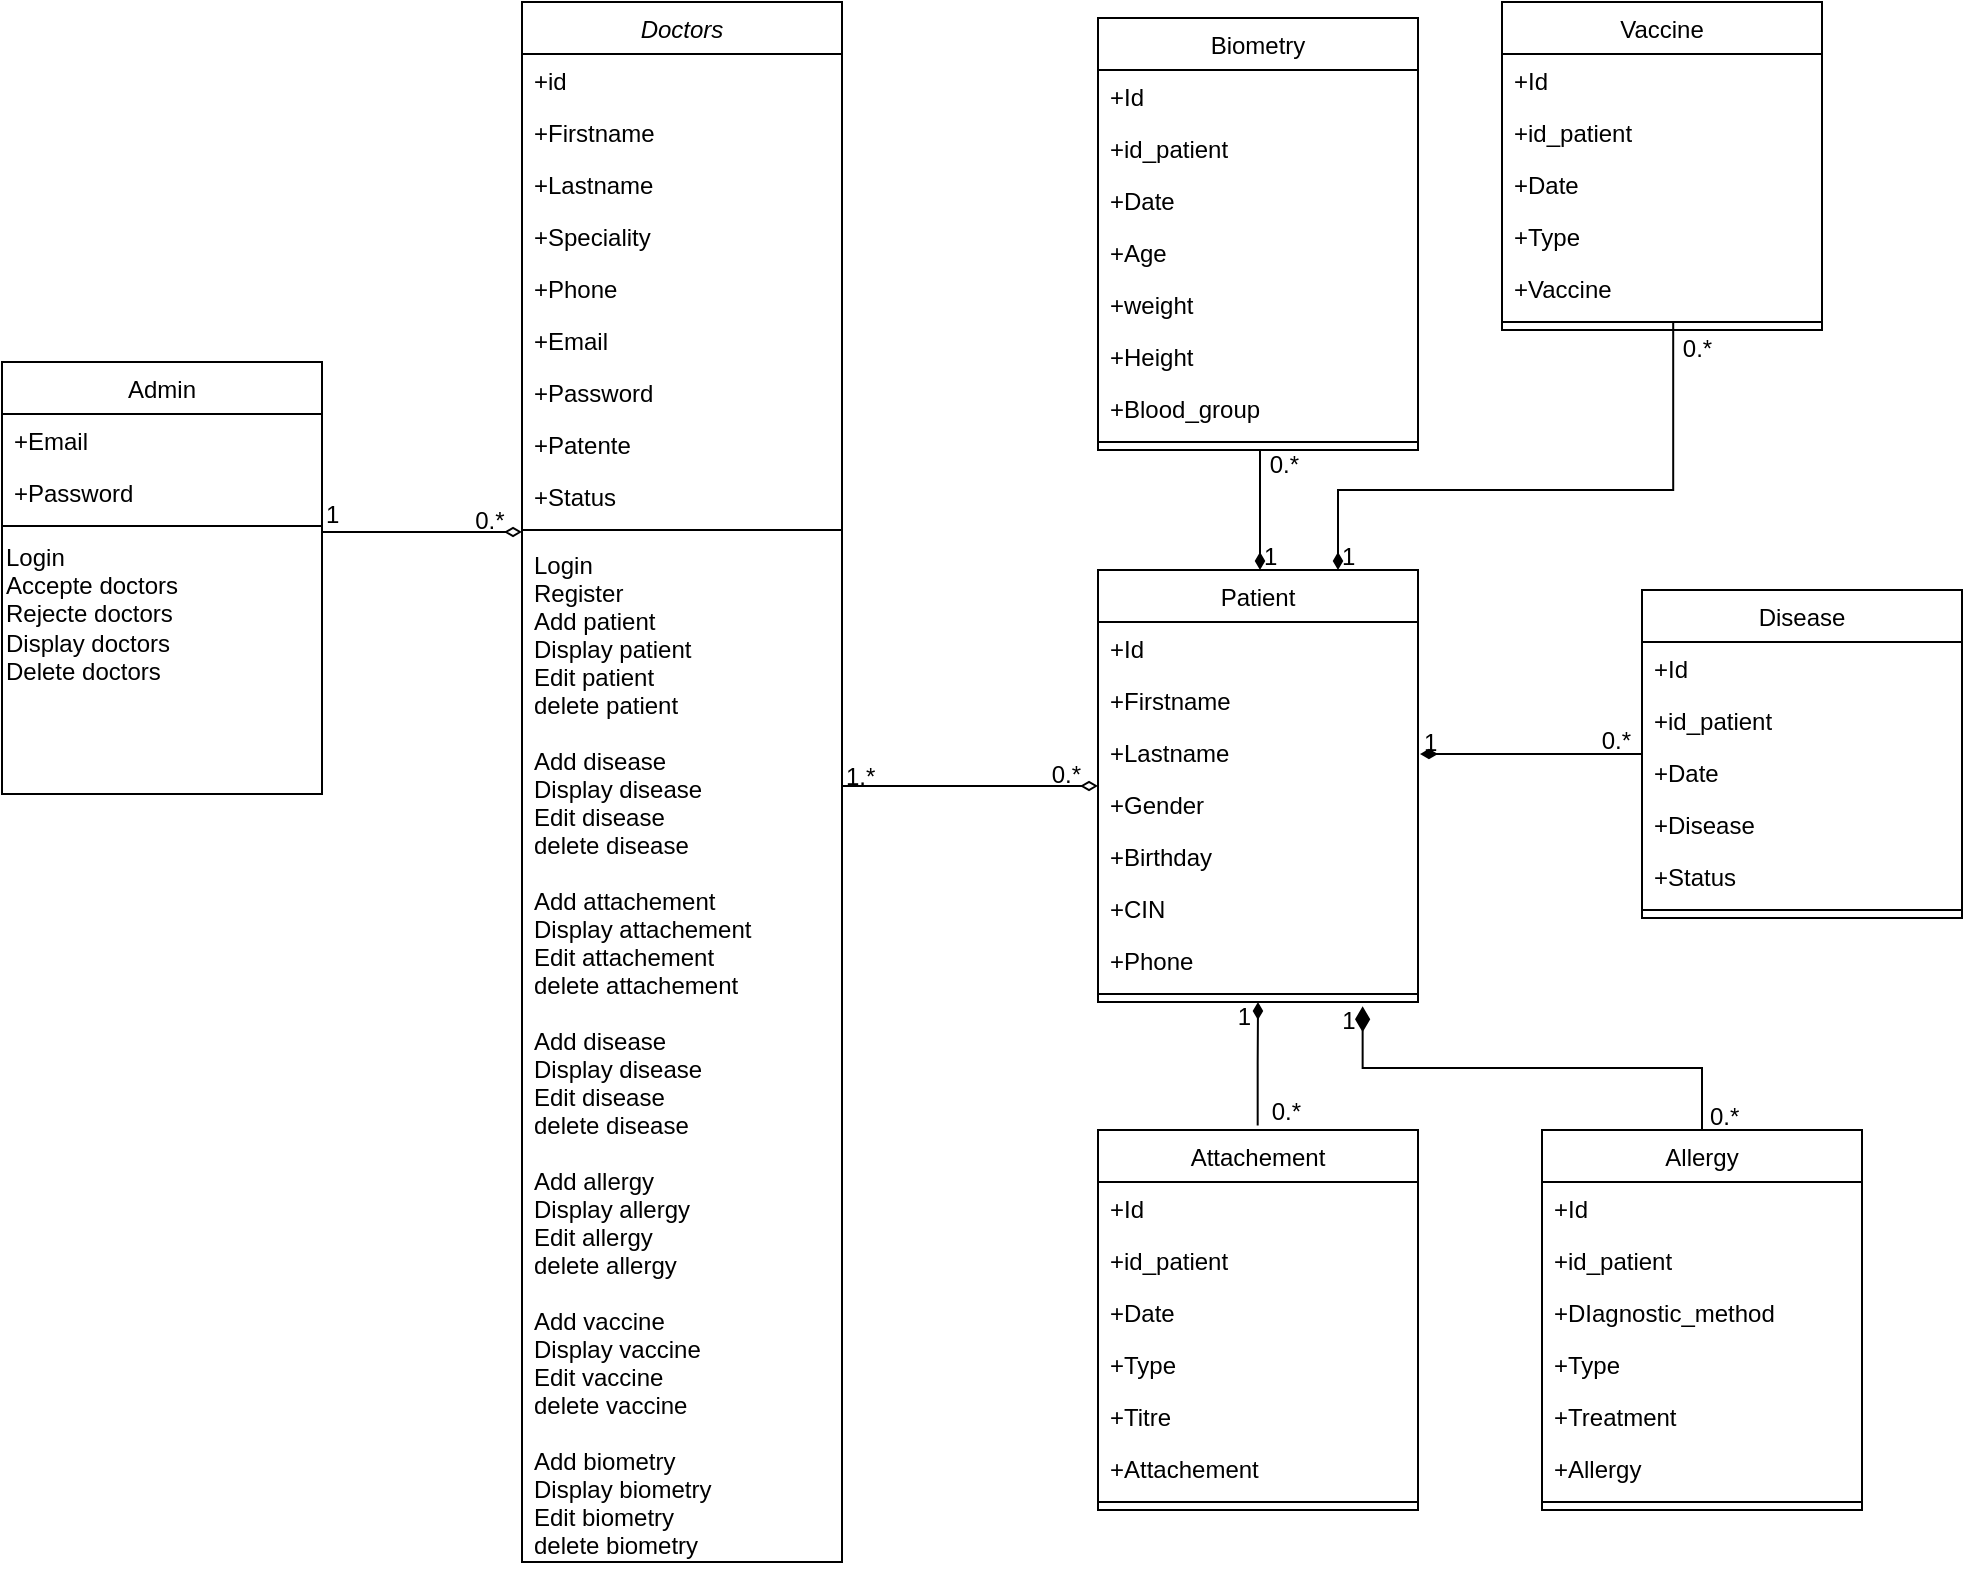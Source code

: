 <mxfile version="16.1.2" type="device" pages="4"><diagram id="C5RBs43oDa-KdzZeNtuy" name="Page-1"><mxGraphModel dx="2800" dy="1244" grid="1" gridSize="10" guides="1" tooltips="1" connect="1" arrows="1" fold="1" page="1" pageScale="1" pageWidth="827" pageHeight="1169" math="0" shadow="0"><root><mxCell id="WIyWlLk6GJQsqaUBKTNV-0"/><mxCell id="WIyWlLk6GJQsqaUBKTNV-1" parent="WIyWlLk6GJQsqaUBKTNV-0"/><mxCell id="zkfFHV4jXpPFQw0GAbJ--0" value="Doctors" style="swimlane;fontStyle=2;align=center;verticalAlign=top;childLayout=stackLayout;horizontal=1;startSize=26;horizontalStack=0;resizeParent=1;resizeLast=0;collapsible=1;marginBottom=0;rounded=0;shadow=0;strokeWidth=1;" parent="WIyWlLk6GJQsqaUBKTNV-1" vertex="1"><mxGeometry x="-240" y="240" width="160" height="780" as="geometry"><mxRectangle x="230" y="140" width="160" height="26" as="alternateBounds"/></mxGeometry></mxCell><mxCell id="zkfFHV4jXpPFQw0GAbJ--1" value="+id" style="text;align=left;verticalAlign=top;spacingLeft=4;spacingRight=4;overflow=hidden;rotatable=0;points=[[0,0.5],[1,0.5]];portConstraint=eastwest;" parent="zkfFHV4jXpPFQw0GAbJ--0" vertex="1"><mxGeometry y="26" width="160" height="26" as="geometry"/></mxCell><mxCell id="tim4Xavr6amsu3loE17_-6" value="+Firstname   " style="text;align=left;verticalAlign=top;spacingLeft=4;spacingRight=4;overflow=hidden;rotatable=0;points=[[0,0.5],[1,0.5]];portConstraint=eastwest;" vertex="1" parent="zkfFHV4jXpPFQw0GAbJ--0"><mxGeometry y="52" width="160" height="26" as="geometry"/></mxCell><mxCell id="tim4Xavr6amsu3loE17_-0" value="+Lastname   " style="text;align=left;verticalAlign=top;spacingLeft=4;spacingRight=4;overflow=hidden;rotatable=0;points=[[0,0.5],[1,0.5]];portConstraint=eastwest;" vertex="1" parent="zkfFHV4jXpPFQw0GAbJ--0"><mxGeometry y="78" width="160" height="26" as="geometry"/></mxCell><mxCell id="IB8BywZTDYLHeBEb_Qj4-1" value="+Speciality" style="text;align=left;verticalAlign=top;spacingLeft=4;spacingRight=4;overflow=hidden;rotatable=0;points=[[0,0.5],[1,0.5]];portConstraint=eastwest;" parent="zkfFHV4jXpPFQw0GAbJ--0" vertex="1"><mxGeometry y="104" width="160" height="26" as="geometry"/></mxCell><mxCell id="zkfFHV4jXpPFQw0GAbJ--2" value="+Phone" style="text;align=left;verticalAlign=top;spacingLeft=4;spacingRight=4;overflow=hidden;rotatable=0;points=[[0,0.5],[1,0.5]];portConstraint=eastwest;rounded=0;shadow=0;html=0;" parent="zkfFHV4jXpPFQw0GAbJ--0" vertex="1"><mxGeometry y="130" width="160" height="26" as="geometry"/></mxCell><mxCell id="zkfFHV4jXpPFQw0GAbJ--3" value="+Email " style="text;align=left;verticalAlign=top;spacingLeft=4;spacingRight=4;overflow=hidden;rotatable=0;points=[[0,0.5],[1,0.5]];portConstraint=eastwest;rounded=0;shadow=0;html=0;" parent="zkfFHV4jXpPFQw0GAbJ--0" vertex="1"><mxGeometry y="156" width="160" height="26" as="geometry"/></mxCell><mxCell id="tim4Xavr6amsu3loE17_-1" value="+Password " style="text;align=left;verticalAlign=top;spacingLeft=4;spacingRight=4;overflow=hidden;rotatable=0;points=[[0,0.5],[1,0.5]];portConstraint=eastwest;rounded=0;shadow=0;html=0;" vertex="1" parent="zkfFHV4jXpPFQw0GAbJ--0"><mxGeometry y="182" width="160" height="26" as="geometry"/></mxCell><mxCell id="tim4Xavr6amsu3loE17_-2" value="+Patente" style="text;align=left;verticalAlign=top;spacingLeft=4;spacingRight=4;overflow=hidden;rotatable=0;points=[[0,0.5],[1,0.5]];portConstraint=eastwest;rounded=0;shadow=0;html=0;" vertex="1" parent="zkfFHV4jXpPFQw0GAbJ--0"><mxGeometry y="208" width="160" height="26" as="geometry"/></mxCell><mxCell id="tim4Xavr6amsu3loE17_-3" value="+Status" style="text;align=left;verticalAlign=top;spacingLeft=4;spacingRight=4;overflow=hidden;rotatable=0;points=[[0,0.5],[1,0.5]];portConstraint=eastwest;rounded=0;shadow=0;html=0;" vertex="1" parent="zkfFHV4jXpPFQw0GAbJ--0"><mxGeometry y="234" width="160" height="26" as="geometry"/></mxCell><mxCell id="zkfFHV4jXpPFQw0GAbJ--4" value="" style="line;html=1;strokeWidth=1;align=left;verticalAlign=middle;spacingTop=-1;spacingLeft=3;spacingRight=3;rotatable=0;labelPosition=right;points=[];portConstraint=eastwest;" parent="zkfFHV4jXpPFQw0GAbJ--0" vertex="1"><mxGeometry y="260" width="160" height="8" as="geometry"/></mxCell><mxCell id="zkfFHV4jXpPFQw0GAbJ--5" value="Login&#10;Register&#10;Add patient&#10;Display patient&#10;Edit patient&#10;delete patient&#10;&#10;Add disease&#10;Display disease&#10;Edit disease&#10;delete disease&#10;&#10;Add attachement&#10;Display attachement&#10;Edit attachement&#10;delete attachement&#10;&#10;Add disease&#10;Display disease&#10;Edit disease&#10;delete disease&#10;&#10;Add allergy&#10;Display allergy&#10;Edit allergy&#10;delete allergy&#10;&#10;Add vaccine&#10;Display vaccine&#10;Edit vaccine&#10;delete vaccine&#10;&#10;Add biometry&#10;Display biometry&#10;Edit biometry&#10;delete biometry&#10;&#10; " style="text;align=left;verticalAlign=top;spacingLeft=4;spacingRight=4;overflow=hidden;rotatable=0;points=[[0,0.5],[1,0.5]];portConstraint=eastwest;" parent="zkfFHV4jXpPFQw0GAbJ--0" vertex="1"><mxGeometry y="268" width="160" height="512" as="geometry"/></mxCell><mxCell id="zkfFHV4jXpPFQw0GAbJ--17" value="Patient" style="swimlane;fontStyle=0;align=center;verticalAlign=top;childLayout=stackLayout;horizontal=1;startSize=26;horizontalStack=0;resizeParent=1;resizeLast=0;collapsible=1;marginBottom=0;rounded=0;shadow=0;strokeWidth=1;" parent="WIyWlLk6GJQsqaUBKTNV-1" vertex="1"><mxGeometry x="48" y="524" width="160" height="216" as="geometry"><mxRectangle x="550" y="140" width="160" height="26" as="alternateBounds"/></mxGeometry></mxCell><mxCell id="zkfFHV4jXpPFQw0GAbJ--18" value="+Id " style="text;align=left;verticalAlign=top;spacingLeft=4;spacingRight=4;overflow=hidden;rotatable=0;points=[[0,0.5],[1,0.5]];portConstraint=eastwest;" parent="zkfFHV4jXpPFQw0GAbJ--17" vertex="1"><mxGeometry y="26" width="160" height="26" as="geometry"/></mxCell><mxCell id="zkfFHV4jXpPFQw0GAbJ--19" value="+Firstname" style="text;align=left;verticalAlign=top;spacingLeft=4;spacingRight=4;overflow=hidden;rotatable=0;points=[[0,0.5],[1,0.5]];portConstraint=eastwest;rounded=0;shadow=0;html=0;" parent="zkfFHV4jXpPFQw0GAbJ--17" vertex="1"><mxGeometry y="52" width="160" height="26" as="geometry"/></mxCell><mxCell id="tim4Xavr6amsu3loE17_-7" value="+Lastname   " style="text;align=left;verticalAlign=top;spacingLeft=4;spacingRight=4;overflow=hidden;rotatable=0;points=[[0,0.5],[1,0.5]];portConstraint=eastwest;" vertex="1" parent="zkfFHV4jXpPFQw0GAbJ--17"><mxGeometry y="78" width="160" height="26" as="geometry"/></mxCell><mxCell id="zkfFHV4jXpPFQw0GAbJ--21" value="+Gender" style="text;align=left;verticalAlign=top;spacingLeft=4;spacingRight=4;overflow=hidden;rotatable=0;points=[[0,0.5],[1,0.5]];portConstraint=eastwest;rounded=0;shadow=0;html=0;" parent="zkfFHV4jXpPFQw0GAbJ--17" vertex="1"><mxGeometry y="104" width="160" height="26" as="geometry"/></mxCell><mxCell id="zkfFHV4jXpPFQw0GAbJ--22" value="+Birthday" style="text;align=left;verticalAlign=top;spacingLeft=4;spacingRight=4;overflow=hidden;rotatable=0;points=[[0,0.5],[1,0.5]];portConstraint=eastwest;rounded=0;shadow=0;html=0;" parent="zkfFHV4jXpPFQw0GAbJ--17" vertex="1"><mxGeometry y="130" width="160" height="26" as="geometry"/></mxCell><mxCell id="zkfFHV4jXpPFQw0GAbJ--20" value="+CIN    " style="text;align=left;verticalAlign=top;spacingLeft=4;spacingRight=4;overflow=hidden;rotatable=0;points=[[0,0.5],[1,0.5]];portConstraint=eastwest;rounded=0;shadow=0;html=0;" parent="zkfFHV4jXpPFQw0GAbJ--17" vertex="1"><mxGeometry y="156" width="160" height="26" as="geometry"/></mxCell><mxCell id="IB8BywZTDYLHeBEb_Qj4-0" value="+Phone" style="text;align=left;verticalAlign=top;spacingLeft=4;spacingRight=4;overflow=hidden;rotatable=0;points=[[0,0.5],[1,0.5]];portConstraint=eastwest;rounded=0;shadow=0;html=0;" parent="zkfFHV4jXpPFQw0GAbJ--17" vertex="1"><mxGeometry y="182" width="160" height="26" as="geometry"/></mxCell><mxCell id="zkfFHV4jXpPFQw0GAbJ--23" value="" style="line;html=1;strokeWidth=1;align=left;verticalAlign=middle;spacingTop=-1;spacingLeft=3;spacingRight=3;rotatable=0;labelPosition=right;points=[];portConstraint=eastwest;" parent="zkfFHV4jXpPFQw0GAbJ--17" vertex="1"><mxGeometry y="208" width="160" height="8" as="geometry"/></mxCell><mxCell id="zkfFHV4jXpPFQw0GAbJ--26" value="" style="endArrow=diamondThin;shadow=0;strokeWidth=1;rounded=0;endFill=0;edgeStyle=elbowEdgeStyle;elbow=vertical;" parent="WIyWlLk6GJQsqaUBKTNV-1" source="zkfFHV4jXpPFQw0GAbJ--0" target="zkfFHV4jXpPFQw0GAbJ--17" edge="1"><mxGeometry x="0.5" y="41" relative="1" as="geometry"><mxPoint x="-80" y="312" as="sourcePoint"/><mxPoint x="80" y="312" as="targetPoint"/><mxPoint x="-40" y="32" as="offset"/></mxGeometry></mxCell><mxCell id="zkfFHV4jXpPFQw0GAbJ--27" value="1.*" style="resizable=0;align=left;verticalAlign=bottom;labelBackgroundColor=none;fontSize=12;" parent="zkfFHV4jXpPFQw0GAbJ--26" connectable="0" vertex="1"><mxGeometry x="-1" relative="1" as="geometry"><mxPoint y="4" as="offset"/></mxGeometry></mxCell><mxCell id="zkfFHV4jXpPFQw0GAbJ--28" value="0.*" style="resizable=0;align=right;verticalAlign=bottom;labelBackgroundColor=none;fontSize=12;" parent="zkfFHV4jXpPFQw0GAbJ--26" connectable="0" vertex="1"><mxGeometry x="1" relative="1" as="geometry"><mxPoint x="-7" y="3" as="offset"/></mxGeometry></mxCell><mxCell id="tim4Xavr6amsu3loE17_-8" value="Disease" style="swimlane;fontStyle=0;align=center;verticalAlign=top;childLayout=stackLayout;horizontal=1;startSize=26;horizontalStack=0;resizeParent=1;resizeLast=0;collapsible=1;marginBottom=0;rounded=0;shadow=0;strokeWidth=1;" vertex="1" parent="WIyWlLk6GJQsqaUBKTNV-1"><mxGeometry x="320" y="534" width="160" height="164" as="geometry"><mxRectangle x="550" y="140" width="160" height="26" as="alternateBounds"/></mxGeometry></mxCell><mxCell id="tim4Xavr6amsu3loE17_-9" value="+Id " style="text;align=left;verticalAlign=top;spacingLeft=4;spacingRight=4;overflow=hidden;rotatable=0;points=[[0,0.5],[1,0.5]];portConstraint=eastwest;" vertex="1" parent="tim4Xavr6amsu3loE17_-8"><mxGeometry y="26" width="160" height="26" as="geometry"/></mxCell><mxCell id="tim4Xavr6amsu3loE17_-10" value="+id_patient" style="text;align=left;verticalAlign=top;spacingLeft=4;spacingRight=4;overflow=hidden;rotatable=0;points=[[0,0.5],[1,0.5]];portConstraint=eastwest;rounded=0;shadow=0;html=0;" vertex="1" parent="tim4Xavr6amsu3loE17_-8"><mxGeometry y="52" width="160" height="26" as="geometry"/></mxCell><mxCell id="tim4Xavr6amsu3loE17_-11" value="+Date" style="text;align=left;verticalAlign=top;spacingLeft=4;spacingRight=4;overflow=hidden;rotatable=0;points=[[0,0.5],[1,0.5]];portConstraint=eastwest;" vertex="1" parent="tim4Xavr6amsu3loE17_-8"><mxGeometry y="78" width="160" height="26" as="geometry"/></mxCell><mxCell id="tim4Xavr6amsu3loE17_-12" value="+Disease" style="text;align=left;verticalAlign=top;spacingLeft=4;spacingRight=4;overflow=hidden;rotatable=0;points=[[0,0.5],[1,0.5]];portConstraint=eastwest;rounded=0;shadow=0;html=0;" vertex="1" parent="tim4Xavr6amsu3loE17_-8"><mxGeometry y="104" width="160" height="26" as="geometry"/></mxCell><mxCell id="tim4Xavr6amsu3loE17_-13" value="+Status" style="text;align=left;verticalAlign=top;spacingLeft=4;spacingRight=4;overflow=hidden;rotatable=0;points=[[0,0.5],[1,0.5]];portConstraint=eastwest;rounded=0;shadow=0;html=0;" vertex="1" parent="tim4Xavr6amsu3loE17_-8"><mxGeometry y="130" width="160" height="26" as="geometry"/></mxCell><mxCell id="tim4Xavr6amsu3loE17_-16" value="" style="line;html=1;strokeWidth=1;align=left;verticalAlign=middle;spacingTop=-1;spacingLeft=3;spacingRight=3;rotatable=0;labelPosition=right;points=[];portConstraint=eastwest;" vertex="1" parent="tim4Xavr6amsu3loE17_-8"><mxGeometry y="156" width="160" height="8" as="geometry"/></mxCell><mxCell id="tim4Xavr6amsu3loE17_-17" value="" style="endArrow=none;shadow=0;strokeWidth=1;rounded=0;endFill=0;edgeStyle=elbowEdgeStyle;elbow=vertical;entryX=0;entryY=0.5;entryDx=0;entryDy=0;startArrow=diamondThin;startFill=1;" edge="1" parent="WIyWlLk6GJQsqaUBKTNV-1" target="tim4Xavr6amsu3loE17_-8"><mxGeometry x="0.5" y="41" relative="1" as="geometry"><mxPoint x="209" y="616" as="sourcePoint"/><mxPoint x="320" y="635" as="targetPoint"/><mxPoint x="-40" y="32" as="offset"/></mxGeometry></mxCell><mxCell id="tim4Xavr6amsu3loE17_-18" value="1" style="resizable=0;align=left;verticalAlign=bottom;labelBackgroundColor=none;fontSize=12;direction=south;" connectable="0" vertex="1" parent="tim4Xavr6amsu3loE17_-17"><mxGeometry x="-1" relative="1" as="geometry"><mxPoint y="3" as="offset"/></mxGeometry></mxCell><mxCell id="tim4Xavr6amsu3loE17_-19" value="0.*" style="resizable=0;align=right;verticalAlign=bottom;labelBackgroundColor=none;fontSize=12;" connectable="0" vertex="1" parent="tim4Xavr6amsu3loE17_-17"><mxGeometry x="1" relative="1" as="geometry"><mxPoint x="-4" y="2" as="offset"/></mxGeometry></mxCell><mxCell id="tim4Xavr6amsu3loE17_-22" value="Attachement" style="swimlane;fontStyle=0;align=center;verticalAlign=top;childLayout=stackLayout;horizontal=1;startSize=26;horizontalStack=0;resizeParent=1;resizeLast=0;collapsible=1;marginBottom=0;rounded=0;shadow=0;strokeWidth=1;" vertex="1" parent="WIyWlLk6GJQsqaUBKTNV-1"><mxGeometry x="48" y="804" width="160" height="190" as="geometry"><mxRectangle x="550" y="140" width="160" height="26" as="alternateBounds"/></mxGeometry></mxCell><mxCell id="tim4Xavr6amsu3loE17_-23" value="+Id " style="text;align=left;verticalAlign=top;spacingLeft=4;spacingRight=4;overflow=hidden;rotatable=0;points=[[0,0.5],[1,0.5]];portConstraint=eastwest;" vertex="1" parent="tim4Xavr6amsu3loE17_-22"><mxGeometry y="26" width="160" height="26" as="geometry"/></mxCell><mxCell id="tim4Xavr6amsu3loE17_-24" value="+id_patient" style="text;align=left;verticalAlign=top;spacingLeft=4;spacingRight=4;overflow=hidden;rotatable=0;points=[[0,0.5],[1,0.5]];portConstraint=eastwest;rounded=0;shadow=0;html=0;" vertex="1" parent="tim4Xavr6amsu3loE17_-22"><mxGeometry y="52" width="160" height="26" as="geometry"/></mxCell><mxCell id="tim4Xavr6amsu3loE17_-25" value="+Date" style="text;align=left;verticalAlign=top;spacingLeft=4;spacingRight=4;overflow=hidden;rotatable=0;points=[[0,0.5],[1,0.5]];portConstraint=eastwest;" vertex="1" parent="tim4Xavr6amsu3loE17_-22"><mxGeometry y="78" width="160" height="26" as="geometry"/></mxCell><mxCell id="tim4Xavr6amsu3loE17_-26" value="+Type    " style="text;align=left;verticalAlign=top;spacingLeft=4;spacingRight=4;overflow=hidden;rotatable=0;points=[[0,0.5],[1,0.5]];portConstraint=eastwest;rounded=0;shadow=0;html=0;" vertex="1" parent="tim4Xavr6amsu3loE17_-22"><mxGeometry y="104" width="160" height="26" as="geometry"/></mxCell><mxCell id="tim4Xavr6amsu3loE17_-27" value="+Titre" style="text;align=left;verticalAlign=top;spacingLeft=4;spacingRight=4;overflow=hidden;rotatable=0;points=[[0,0.5],[1,0.5]];portConstraint=eastwest;rounded=0;shadow=0;html=0;" vertex="1" parent="tim4Xavr6amsu3loE17_-22"><mxGeometry y="130" width="160" height="26" as="geometry"/></mxCell><mxCell id="tim4Xavr6amsu3loE17_-29" value="+Attachement" style="text;align=left;verticalAlign=top;spacingLeft=4;spacingRight=4;overflow=hidden;rotatable=0;points=[[0,0.5],[1,0.5]];portConstraint=eastwest;rounded=0;shadow=0;html=0;" vertex="1" parent="tim4Xavr6amsu3loE17_-22"><mxGeometry y="156" width="160" height="26" as="geometry"/></mxCell><mxCell id="tim4Xavr6amsu3loE17_-28" value="" style="line;html=1;strokeWidth=1;align=left;verticalAlign=middle;spacingTop=-1;spacingLeft=3;spacingRight=3;rotatable=0;labelPosition=right;points=[];portConstraint=eastwest;" vertex="1" parent="tim4Xavr6amsu3loE17_-22"><mxGeometry y="182" width="160" height="8" as="geometry"/></mxCell><mxCell id="tim4Xavr6amsu3loE17_-30" value="Allergy" style="swimlane;fontStyle=0;align=center;verticalAlign=top;childLayout=stackLayout;horizontal=1;startSize=26;horizontalStack=0;resizeParent=1;resizeLast=0;collapsible=1;marginBottom=0;rounded=0;shadow=0;strokeWidth=1;" vertex="1" parent="WIyWlLk6GJQsqaUBKTNV-1"><mxGeometry x="270" y="804" width="160" height="190" as="geometry"><mxRectangle x="550" y="140" width="160" height="26" as="alternateBounds"/></mxGeometry></mxCell><mxCell id="tim4Xavr6amsu3loE17_-31" value="+Id " style="text;align=left;verticalAlign=top;spacingLeft=4;spacingRight=4;overflow=hidden;rotatable=0;points=[[0,0.5],[1,0.5]];portConstraint=eastwest;" vertex="1" parent="tim4Xavr6amsu3loE17_-30"><mxGeometry y="26" width="160" height="26" as="geometry"/></mxCell><mxCell id="tim4Xavr6amsu3loE17_-32" value="+id_patient" style="text;align=left;verticalAlign=top;spacingLeft=4;spacingRight=4;overflow=hidden;rotatable=0;points=[[0,0.5],[1,0.5]];portConstraint=eastwest;rounded=0;shadow=0;html=0;" vertex="1" parent="tim4Xavr6amsu3loE17_-30"><mxGeometry y="52" width="160" height="26" as="geometry"/></mxCell><mxCell id="tim4Xavr6amsu3loE17_-33" value="+DIagnostic_method" style="text;align=left;verticalAlign=top;spacingLeft=4;spacingRight=4;overflow=hidden;rotatable=0;points=[[0,0.5],[1,0.5]];portConstraint=eastwest;" vertex="1" parent="tim4Xavr6amsu3loE17_-30"><mxGeometry y="78" width="160" height="26" as="geometry"/></mxCell><mxCell id="tim4Xavr6amsu3loE17_-34" value="+Type    " style="text;align=left;verticalAlign=top;spacingLeft=4;spacingRight=4;overflow=hidden;rotatable=0;points=[[0,0.5],[1,0.5]];portConstraint=eastwest;rounded=0;shadow=0;html=0;" vertex="1" parent="tim4Xavr6amsu3loE17_-30"><mxGeometry y="104" width="160" height="26" as="geometry"/></mxCell><mxCell id="tim4Xavr6amsu3loE17_-35" value="+Treatment" style="text;align=left;verticalAlign=top;spacingLeft=4;spacingRight=4;overflow=hidden;rotatable=0;points=[[0,0.5],[1,0.5]];portConstraint=eastwest;rounded=0;shadow=0;html=0;" vertex="1" parent="tim4Xavr6amsu3loE17_-30"><mxGeometry y="130" width="160" height="26" as="geometry"/></mxCell><mxCell id="tim4Xavr6amsu3loE17_-36" value="+Allergy" style="text;align=left;verticalAlign=top;spacingLeft=4;spacingRight=4;overflow=hidden;rotatable=0;points=[[0,0.5],[1,0.5]];portConstraint=eastwest;rounded=0;shadow=0;html=0;" vertex="1" parent="tim4Xavr6amsu3loE17_-30"><mxGeometry y="156" width="160" height="26" as="geometry"/></mxCell><mxCell id="tim4Xavr6amsu3loE17_-37" value="" style="line;html=1;strokeWidth=1;align=left;verticalAlign=middle;spacingTop=-1;spacingLeft=3;spacingRight=3;rotatable=0;labelPosition=right;points=[];portConstraint=eastwest;" vertex="1" parent="tim4Xavr6amsu3loE17_-30"><mxGeometry y="182" width="160" height="8" as="geometry"/></mxCell><mxCell id="tim4Xavr6amsu3loE17_-38" value="Biometry" style="swimlane;fontStyle=0;align=center;verticalAlign=top;childLayout=stackLayout;horizontal=1;startSize=26;horizontalStack=0;resizeParent=1;resizeLast=0;collapsible=1;marginBottom=0;rounded=0;shadow=0;strokeWidth=1;" vertex="1" parent="WIyWlLk6GJQsqaUBKTNV-1"><mxGeometry x="48" y="248" width="160" height="216" as="geometry"><mxRectangle x="550" y="140" width="160" height="26" as="alternateBounds"/></mxGeometry></mxCell><mxCell id="tim4Xavr6amsu3loE17_-39" value="+Id " style="text;align=left;verticalAlign=top;spacingLeft=4;spacingRight=4;overflow=hidden;rotatable=0;points=[[0,0.5],[1,0.5]];portConstraint=eastwest;" vertex="1" parent="tim4Xavr6amsu3loE17_-38"><mxGeometry y="26" width="160" height="26" as="geometry"/></mxCell><mxCell id="tim4Xavr6amsu3loE17_-40" value="+id_patient" style="text;align=left;verticalAlign=top;spacingLeft=4;spacingRight=4;overflow=hidden;rotatable=0;points=[[0,0.5],[1,0.5]];portConstraint=eastwest;rounded=0;shadow=0;html=0;" vertex="1" parent="tim4Xavr6amsu3loE17_-38"><mxGeometry y="52" width="160" height="26" as="geometry"/></mxCell><mxCell id="tim4Xavr6amsu3loE17_-41" value="+Date" style="text;align=left;verticalAlign=top;spacingLeft=4;spacingRight=4;overflow=hidden;rotatable=0;points=[[0,0.5],[1,0.5]];portConstraint=eastwest;" vertex="1" parent="tim4Xavr6amsu3loE17_-38"><mxGeometry y="78" width="160" height="26" as="geometry"/></mxCell><mxCell id="tim4Xavr6amsu3loE17_-42" value="+Age" style="text;align=left;verticalAlign=top;spacingLeft=4;spacingRight=4;overflow=hidden;rotatable=0;points=[[0,0.5],[1,0.5]];portConstraint=eastwest;rounded=0;shadow=0;html=0;" vertex="1" parent="tim4Xavr6amsu3loE17_-38"><mxGeometry y="104" width="160" height="26" as="geometry"/></mxCell><mxCell id="tim4Xavr6amsu3loE17_-43" value="+weight" style="text;align=left;verticalAlign=top;spacingLeft=4;spacingRight=4;overflow=hidden;rotatable=0;points=[[0,0.5],[1,0.5]];portConstraint=eastwest;rounded=0;shadow=0;html=0;" vertex="1" parent="tim4Xavr6amsu3loE17_-38"><mxGeometry y="130" width="160" height="26" as="geometry"/></mxCell><mxCell id="tim4Xavr6amsu3loE17_-44" value="+Height" style="text;align=left;verticalAlign=top;spacingLeft=4;spacingRight=4;overflow=hidden;rotatable=0;points=[[0,0.5],[1,0.5]];portConstraint=eastwest;rounded=0;shadow=0;html=0;" vertex="1" parent="tim4Xavr6amsu3loE17_-38"><mxGeometry y="156" width="160" height="26" as="geometry"/></mxCell><mxCell id="tim4Xavr6amsu3loE17_-46" value="+Blood_group" style="text;align=left;verticalAlign=top;spacingLeft=4;spacingRight=4;overflow=hidden;rotatable=0;points=[[0,0.5],[1,0.5]];portConstraint=eastwest;rounded=0;shadow=0;html=0;" vertex="1" parent="tim4Xavr6amsu3loE17_-38"><mxGeometry y="182" width="160" height="26" as="geometry"/></mxCell><mxCell id="tim4Xavr6amsu3loE17_-45" value="" style="line;html=1;strokeWidth=1;align=left;verticalAlign=middle;spacingTop=-1;spacingLeft=3;spacingRight=3;rotatable=0;labelPosition=right;points=[];portConstraint=eastwest;" vertex="1" parent="tim4Xavr6amsu3loE17_-38"><mxGeometry y="208" width="160" height="8" as="geometry"/></mxCell><mxCell id="tim4Xavr6amsu3loE17_-47" value="Vaccine" style="swimlane;fontStyle=0;align=center;verticalAlign=top;childLayout=stackLayout;horizontal=1;startSize=26;horizontalStack=0;resizeParent=1;resizeLast=0;collapsible=1;marginBottom=0;rounded=0;shadow=0;strokeWidth=1;" vertex="1" parent="WIyWlLk6GJQsqaUBKTNV-1"><mxGeometry x="250" y="240" width="160" height="164" as="geometry"><mxRectangle x="550" y="140" width="160" height="26" as="alternateBounds"/></mxGeometry></mxCell><mxCell id="tim4Xavr6amsu3loE17_-48" value="+Id " style="text;align=left;verticalAlign=top;spacingLeft=4;spacingRight=4;overflow=hidden;rotatable=0;points=[[0,0.5],[1,0.5]];portConstraint=eastwest;" vertex="1" parent="tim4Xavr6amsu3loE17_-47"><mxGeometry y="26" width="160" height="26" as="geometry"/></mxCell><mxCell id="tim4Xavr6amsu3loE17_-49" value="+id_patient" style="text;align=left;verticalAlign=top;spacingLeft=4;spacingRight=4;overflow=hidden;rotatable=0;points=[[0,0.5],[1,0.5]];portConstraint=eastwest;rounded=0;shadow=0;html=0;" vertex="1" parent="tim4Xavr6amsu3loE17_-47"><mxGeometry y="52" width="160" height="26" as="geometry"/></mxCell><mxCell id="tim4Xavr6amsu3loE17_-50" value="+Date" style="text;align=left;verticalAlign=top;spacingLeft=4;spacingRight=4;overflow=hidden;rotatable=0;points=[[0,0.5],[1,0.5]];portConstraint=eastwest;" vertex="1" parent="tim4Xavr6amsu3loE17_-47"><mxGeometry y="78" width="160" height="26" as="geometry"/></mxCell><mxCell id="tim4Xavr6amsu3loE17_-51" value="+Type" style="text;align=left;verticalAlign=top;spacingLeft=4;spacingRight=4;overflow=hidden;rotatable=0;points=[[0,0.5],[1,0.5]];portConstraint=eastwest;rounded=0;shadow=0;html=0;" vertex="1" parent="tim4Xavr6amsu3loE17_-47"><mxGeometry y="104" width="160" height="26" as="geometry"/></mxCell><mxCell id="tim4Xavr6amsu3loE17_-52" value="+Vaccine" style="text;align=left;verticalAlign=top;spacingLeft=4;spacingRight=4;overflow=hidden;rotatable=0;points=[[0,0.5],[1,0.5]];portConstraint=eastwest;rounded=0;shadow=0;html=0;" vertex="1" parent="tim4Xavr6amsu3loE17_-47"><mxGeometry y="130" width="160" height="26" as="geometry"/></mxCell><mxCell id="tim4Xavr6amsu3loE17_-55" value="" style="line;html=1;strokeWidth=1;align=left;verticalAlign=middle;spacingTop=-1;spacingLeft=3;spacingRight=3;rotatable=0;labelPosition=right;points=[];portConstraint=eastwest;" vertex="1" parent="tim4Xavr6amsu3loE17_-47"><mxGeometry y="156" width="160" height="8" as="geometry"/></mxCell><mxCell id="tim4Xavr6amsu3loE17_-56" value="Admin" style="swimlane;fontStyle=0;align=center;verticalAlign=top;childLayout=stackLayout;horizontal=1;startSize=26;horizontalStack=0;resizeParent=1;resizeLast=0;collapsible=1;marginBottom=0;rounded=0;shadow=0;strokeWidth=1;" vertex="1" parent="WIyWlLk6GJQsqaUBKTNV-1"><mxGeometry x="-500" y="420" width="160" height="216" as="geometry"><mxRectangle x="550" y="140" width="160" height="26" as="alternateBounds"/></mxGeometry></mxCell><mxCell id="tim4Xavr6amsu3loE17_-57" value="+Email" style="text;align=left;verticalAlign=top;spacingLeft=4;spacingRight=4;overflow=hidden;rotatable=0;points=[[0,0.5],[1,0.5]];portConstraint=eastwest;" vertex="1" parent="tim4Xavr6amsu3loE17_-56"><mxGeometry y="26" width="160" height="26" as="geometry"/></mxCell><mxCell id="tim4Xavr6amsu3loE17_-58" value="+Password" style="text;align=left;verticalAlign=top;spacingLeft=4;spacingRight=4;overflow=hidden;rotatable=0;points=[[0,0.5],[1,0.5]];portConstraint=eastwest;rounded=0;shadow=0;html=0;" vertex="1" parent="tim4Xavr6amsu3loE17_-56"><mxGeometry y="52" width="160" height="26" as="geometry"/></mxCell><mxCell id="tim4Xavr6amsu3loE17_-64" value="" style="line;html=1;strokeWidth=1;align=left;verticalAlign=middle;spacingTop=-1;spacingLeft=3;spacingRight=3;rotatable=0;labelPosition=right;points=[];portConstraint=eastwest;" vertex="1" parent="tim4Xavr6amsu3loE17_-56"><mxGeometry y="78" width="160" height="8" as="geometry"/></mxCell><mxCell id="tim4Xavr6amsu3loE17_-65" value="Login&lt;br&gt;Accepte doctors&lt;br&gt;Rejecte doctors&lt;br&gt;Display doctors&lt;br&gt;Delete doctors" style="text;html=1;align=left;verticalAlign=middle;resizable=0;points=[];autosize=1;strokeColor=none;fillColor=none;" vertex="1" parent="tim4Xavr6amsu3loE17_-56"><mxGeometry y="86" width="160" height="80" as="geometry"/></mxCell><mxCell id="tim4Xavr6amsu3loE17_-66" value="" style="endArrow=none;shadow=0;strokeWidth=1;rounded=0;endFill=0;edgeStyle=elbowEdgeStyle;elbow=vertical;startArrow=diamondThin;startFill=1;" edge="1" parent="WIyWlLk6GJQsqaUBKTNV-1" target="tim4Xavr6amsu3loE17_-45"><mxGeometry x="0.5" y="41" relative="1" as="geometry"><mxPoint x="129" y="524" as="sourcePoint"/><mxPoint x="120" y="474" as="targetPoint"/><mxPoint x="-40" y="32" as="offset"/><Array as="points"><mxPoint x="129" y="504"/><mxPoint x="129" y="494"/></Array></mxGeometry></mxCell><mxCell id="tim4Xavr6amsu3loE17_-67" value="1" style="resizable=0;align=left;verticalAlign=bottom;labelBackgroundColor=none;fontSize=12;direction=south;" connectable="0" vertex="1" parent="tim4Xavr6amsu3loE17_-66"><mxGeometry x="-1" relative="1" as="geometry"><mxPoint y="2" as="offset"/></mxGeometry></mxCell><mxCell id="tim4Xavr6amsu3loE17_-68" value="0.*" style="resizable=0;align=right;verticalAlign=bottom;labelBackgroundColor=none;fontSize=12;" connectable="0" vertex="1" parent="tim4Xavr6amsu3loE17_-66"><mxGeometry x="1" relative="1" as="geometry"><mxPoint x="21" y="16" as="offset"/></mxGeometry></mxCell><mxCell id="tim4Xavr6amsu3loE17_-69" value="" style="endArrow=diamondThin;shadow=0;strokeWidth=1;rounded=0;endFill=0;edgeStyle=elbowEdgeStyle;elbow=vertical;exitX=1;exitY=0.015;exitDx=0;exitDy=0;exitPerimeter=0;entryX=0;entryY=0.625;entryDx=0;entryDy=0;entryPerimeter=0;" edge="1" parent="WIyWlLk6GJQsqaUBKTNV-1" source="tim4Xavr6amsu3loE17_-65" target="zkfFHV4jXpPFQw0GAbJ--4"><mxGeometry x="0.5" y="41" relative="1" as="geometry"><mxPoint x="-330" y="500" as="sourcePoint"/><mxPoint x="-260" y="505" as="targetPoint"/><mxPoint x="-40" y="32" as="offset"/><Array as="points"><mxPoint x="-250" y="505"/></Array></mxGeometry></mxCell><mxCell id="tim4Xavr6amsu3loE17_-70" value="1" style="resizable=0;align=left;verticalAlign=bottom;labelBackgroundColor=none;fontSize=12;" connectable="0" vertex="1" parent="tim4Xavr6amsu3loE17_-69"><mxGeometry x="-1" relative="1" as="geometry"><mxPoint y="-2" as="offset"/></mxGeometry></mxCell><mxCell id="tim4Xavr6amsu3loE17_-71" value="0.*" style="resizable=0;align=right;verticalAlign=bottom;labelBackgroundColor=none;fontSize=12;" connectable="0" vertex="1" parent="tim4Xavr6amsu3loE17_-69"><mxGeometry x="1" relative="1" as="geometry"><mxPoint x="-7" y="3" as="offset"/></mxGeometry></mxCell><mxCell id="tim4Xavr6amsu3loE17_-73" value="" style="endArrow=diamondThin;shadow=0;strokeWidth=1;rounded=0;endFill=1;edgeStyle=elbowEdgeStyle;elbow=vertical;entryX=0.5;entryY=1;entryDx=0;entryDy=0;exitX=0.499;exitY=-0.012;exitDx=0;exitDy=0;exitPerimeter=0;startArrow=none;startFill=0;" edge="1" parent="WIyWlLk6GJQsqaUBKTNV-1" source="tim4Xavr6amsu3loE17_-22" target="zkfFHV4jXpPFQw0GAbJ--17"><mxGeometry x="0.5" y="41" relative="1" as="geometry"><mxPoint x="120" y="794" as="sourcePoint"/><mxPoint x="128" y="745" as="targetPoint"/><mxPoint x="-40" y="32" as="offset"/></mxGeometry></mxCell><mxCell id="tim4Xavr6amsu3loE17_-74" value="0.*" style="resizable=0;align=left;verticalAlign=bottom;labelBackgroundColor=none;fontSize=12;direction=south;" connectable="0" vertex="1" parent="tim4Xavr6amsu3loE17_-73"><mxGeometry x="-1" relative="1" as="geometry"><mxPoint x="5" y="2" as="offset"/></mxGeometry></mxCell><mxCell id="tim4Xavr6amsu3loE17_-75" value="1" style="resizable=0;align=right;verticalAlign=bottom;labelBackgroundColor=none;fontSize=12;" connectable="0" vertex="1" parent="tim4Xavr6amsu3loE17_-73"><mxGeometry x="1" relative="1" as="geometry"><mxPoint x="-2" y="16" as="offset"/></mxGeometry></mxCell><mxCell id="tim4Xavr6amsu3loE17_-76" value="" style="endArrow=diamondThin;shadow=0;strokeWidth=1;rounded=0;endFill=1;edgeStyle=elbowEdgeStyle;elbow=vertical;entryX=0.827;entryY=1.268;entryDx=0;entryDy=0;exitX=0.5;exitY=0;exitDx=0;exitDy=0;entryPerimeter=0;startArrow=none;startFill=0;endSize=10;" edge="1" parent="WIyWlLk6GJQsqaUBKTNV-1" source="tim4Xavr6amsu3loE17_-30" target="zkfFHV4jXpPFQw0GAbJ--23"><mxGeometry x="0.5" y="41" relative="1" as="geometry"><mxPoint x="300.0" y="801.72" as="sourcePoint"/><mxPoint x="300.16" y="740" as="targetPoint"/><mxPoint x="-40" y="32" as="offset"/></mxGeometry></mxCell><mxCell id="tim4Xavr6amsu3loE17_-77" value="0.*" style="resizable=0;align=left;verticalAlign=bottom;labelBackgroundColor=none;fontSize=12;direction=south;" connectable="0" vertex="1" parent="tim4Xavr6amsu3loE17_-76"><mxGeometry x="-1" relative="1" as="geometry"><mxPoint x="2" y="2" as="offset"/></mxGeometry></mxCell><mxCell id="tim4Xavr6amsu3loE17_-78" value="1" style="resizable=0;align=right;verticalAlign=bottom;labelBackgroundColor=none;fontSize=12;" connectable="0" vertex="1" parent="tim4Xavr6amsu3loE17_-76"><mxGeometry x="1" relative="1" as="geometry"><mxPoint x="-2" y="16" as="offset"/></mxGeometry></mxCell><mxCell id="tim4Xavr6amsu3loE17_-79" value="" style="endArrow=none;shadow=0;strokeWidth=1;rounded=0;endFill=0;edgeStyle=elbowEdgeStyle;elbow=vertical;exitX=0.75;exitY=0;exitDx=0;exitDy=0;entryX=0.535;entryY=0.523;entryDx=0;entryDy=0;entryPerimeter=0;startArrow=diamondThin;startFill=1;" edge="1" parent="WIyWlLk6GJQsqaUBKTNV-1" source="zkfFHV4jXpPFQw0GAbJ--17" target="tim4Xavr6amsu3loE17_-55"><mxGeometry x="0.5" y="41" relative="1" as="geometry"><mxPoint x="139" y="534" as="sourcePoint"/><mxPoint x="337" y="414" as="targetPoint"/><mxPoint x="-40" y="32" as="offset"/><Array as="points"><mxPoint x="250" y="484"/><mxPoint x="139" y="504"/></Array></mxGeometry></mxCell><mxCell id="tim4Xavr6amsu3loE17_-80" value="1" style="resizable=0;align=left;verticalAlign=bottom;labelBackgroundColor=none;fontSize=12;direction=south;" connectable="0" vertex="1" parent="tim4Xavr6amsu3loE17_-79"><mxGeometry x="-1" relative="1" as="geometry"><mxPoint y="2" as="offset"/></mxGeometry></mxCell><mxCell id="tim4Xavr6amsu3loE17_-81" value="0.*" style="resizable=0;align=right;verticalAlign=bottom;labelBackgroundColor=none;fontSize=12;" connectable="0" vertex="1" parent="tim4Xavr6amsu3loE17_-79"><mxGeometry x="1" relative="1" as="geometry"><mxPoint x="21" y="22" as="offset"/></mxGeometry></mxCell></root></mxGraphModel></diagram><diagram id="sW8x65LTloX1YJ5IYQ3N" name="Page-2"><mxGraphModel dx="2170" dy="1368" grid="1" gridSize="10" guides="1" tooltips="1" connect="1" arrows="1" fold="1" page="1" pageScale="1" pageWidth="827" pageHeight="1169" math="0" shadow="0"><root><mxCell id="rM3Kob1mH97e1TTxFSgI-0"/><mxCell id="rM3Kob1mH97e1TTxFSgI-1" parent="rM3Kob1mH97e1TTxFSgI-0"/><mxCell id="rM3Kob1mH97e1TTxFSgI-5" value="auth" style="shape=umlFrame;whiteSpace=wrap;html=1;" vertex="1" parent="rM3Kob1mH97e1TTxFSgI-1"><mxGeometry x="80" y="160" width="700" height="130" as="geometry"/></mxCell><mxCell id="rM3Kob1mH97e1TTxFSgI-12" value="System" style="shape=umlLifeline;perimeter=lifelinePerimeter;whiteSpace=wrap;html=1;container=1;collapsible=0;recursiveResize=0;outlineConnect=0;fontSize=10;" vertex="1" parent="rM3Kob1mH97e1TTxFSgI-1"><mxGeometry x="360" y="80" width="100" height="610" as="geometry"/></mxCell><mxCell id="rM3Kob1mH97e1TTxFSgI-30" value="" style="html=1;points=[];perimeter=orthogonalPerimeter;fontSize=10;" vertex="1" parent="rM3Kob1mH97e1TTxFSgI-12"><mxGeometry x="45" y="100" width="10" height="30" as="geometry"/></mxCell><mxCell id="rM3Kob1mH97e1TTxFSgI-45" value="" style="html=1;points=[];perimeter=orthogonalPerimeter;fontSize=10;" vertex="1" parent="rM3Kob1mH97e1TTxFSgI-12"><mxGeometry x="45" y="165" width="10" height="30" as="geometry"/></mxCell><mxCell id="rM3Kob1mH97e1TTxFSgI-10" value="&lt;span style=&quot;font-size: 10px&quot;&gt;management of doctors&lt;/span&gt;" style="shape=umlFrame;whiteSpace=wrap;html=1;" vertex="1" parent="rM3Kob1mH97e1TTxFSgI-1"><mxGeometry x="80" y="330" width="700" height="340" as="geometry"/></mxCell><mxCell id="rM3Kob1mH97e1TTxFSgI-13" value="" style="html=1;points=[];perimeter=orthogonalPerimeter;fontSize=10;" vertex="1" parent="rM3Kob1mH97e1TTxFSgI-1"><mxGeometry x="405" y="360" width="10" height="70" as="geometry"/></mxCell><mxCell id="rM3Kob1mH97e1TTxFSgI-14" value="Admin" style="shape=umlLifeline;perimeter=lifelinePerimeter;whiteSpace=wrap;html=1;container=1;collapsible=0;recursiveResize=0;outlineConnect=0;fontSize=10;" vertex="1" parent="rM3Kob1mH97e1TTxFSgI-1"><mxGeometry x="130" y="80" width="100" height="610" as="geometry"/></mxCell><mxCell id="rM3Kob1mH97e1TTxFSgI-31" value="&lt;span style=&quot;text-align: center ; background-color: rgb(248 , 249 , 250)&quot;&gt;Enter email and password&lt;/span&gt;" style="endArrow=block;endFill=1;html=1;edgeStyle=orthogonalEdgeStyle;align=left;verticalAlign=top;rounded=0;fontSize=10;entryX=-0.081;entryY=0.485;entryDx=0;entryDy=0;entryPerimeter=0;" edge="1" parent="rM3Kob1mH97e1TTxFSgI-14" target="rM3Kob1mH97e1TTxFSgI-30"><mxGeometry x="-1" relative="1" as="geometry"><mxPoint x="50" y="114.77" as="sourcePoint"/><mxPoint x="210" y="114.77" as="targetPoint"/></mxGeometry></mxCell><mxCell id="rM3Kob1mH97e1TTxFSgI-32" value="1" style="edgeLabel;resizable=0;html=1;align=left;verticalAlign=bottom;fontSize=10;" connectable="0" vertex="1" parent="rM3Kob1mH97e1TTxFSgI-31"><mxGeometry x="-1" relative="1" as="geometry"/></mxCell><mxCell id="rM3Kob1mH97e1TTxFSgI-48" value="redirect to Loginadmin" style="html=1;verticalAlign=bottom;endArrow=open;dashed=1;endSize=8;rounded=0;fontSize=10;exitX=0.481;exitY=0.567;exitDx=0;exitDy=0;exitPerimeter=0;" edge="1" parent="rM3Kob1mH97e1TTxFSgI-14"><mxGeometry relative="1" as="geometry"><mxPoint x="275" y="190.0" as="sourcePoint"/><mxPoint x="47.14" y="190.0" as="targetPoint"/></mxGeometry></mxCell><mxCell id="rM3Kob1mH97e1TTxFSgI-25" value="Database" style="shape=umlLifeline;perimeter=lifelinePerimeter;whiteSpace=wrap;html=1;container=1;collapsible=0;recursiveResize=0;outlineConnect=0;fontSize=10;" vertex="1" parent="rM3Kob1mH97e1TTxFSgI-1"><mxGeometry x="570" y="80" width="100" height="620" as="geometry"/></mxCell><mxCell id="rM3Kob1mH97e1TTxFSgI-37" value="" style="html=1;points=[];perimeter=orthogonalPerimeter;fontSize=10;" vertex="1" parent="rM3Kob1mH97e1TTxFSgI-25"><mxGeometry x="45" y="100" width="10" height="30" as="geometry"/></mxCell><mxCell id="rM3Kob1mH97e1TTxFSgI-38" value="" style="html=1;points=[];perimeter=orthogonalPerimeter;fontSize=10;" vertex="1" parent="rM3Kob1mH97e1TTxFSgI-25"><mxGeometry x="45" y="160" width="10" height="40" as="geometry"/></mxCell><mxCell id="rM3Kob1mH97e1TTxFSgI-39" value="Chek email and password" style="edgeStyle=orthogonalEdgeStyle;html=1;align=left;spacingLeft=2;endArrow=block;rounded=0;entryX=1;entryY=0;fontSize=10;" edge="1" target="rM3Kob1mH97e1TTxFSgI-38" parent="rM3Kob1mH97e1TTxFSgI-25"><mxGeometry relative="1" as="geometry"><mxPoint x="56" y="110" as="sourcePoint"/><Array as="points"><mxPoint x="86" y="110"/></Array></mxGeometry></mxCell><mxCell id="rM3Kob1mH97e1TTxFSgI-42" value="email and password matched&amp;nbsp;" style="html=1;verticalAlign=bottom;endArrow=open;dashed=1;endSize=8;rounded=0;fontSize=10;" edge="1" parent="rM3Kob1mH97e1TTxFSgI-25" target="rM3Kob1mH97e1TTxFSgI-12"><mxGeometry relative="1" as="geometry"><mxPoint x="45" y="170" as="sourcePoint"/><mxPoint x="-140" y="170" as="targetPoint"/></mxGeometry></mxCell><mxCell id="rM3Kob1mH97e1TTxFSgI-26" value="" style="html=1;points=[];perimeter=orthogonalPerimeter;fontSize=10;" vertex="1" parent="rM3Kob1mH97e1TTxFSgI-25"><mxGeometry x="45" y="290" width="10" height="50" as="geometry"/></mxCell><mxCell id="rM3Kob1mH97e1TTxFSgI-58" value="list of doctors" style="html=1;verticalAlign=bottom;endArrow=open;dashed=1;endSize=8;rounded=0;fontSize=10;entryX=0.883;entryY=0.726;entryDx=0;entryDy=0;entryPerimeter=0;" edge="1" parent="rM3Kob1mH97e1TTxFSgI-25" target="rM3Kob1mH97e1TTxFSgI-13"><mxGeometry x="0.044" relative="1" as="geometry"><mxPoint x="45" y="330" as="sourcePoint"/><mxPoint x="-35" y="330" as="targetPoint"/><mxPoint as="offset"/></mxGeometry></mxCell><mxCell id="rM3Kob1mH97e1TTxFSgI-69" value="" style="html=1;points=[];perimeter=orthogonalPerimeter;fontSize=10;" vertex="1" parent="rM3Kob1mH97e1TTxFSgI-25"><mxGeometry x="45" y="420" width="10" height="40" as="geometry"/></mxCell><mxCell id="rM3Kob1mH97e1TTxFSgI-70" value="Update" style="edgeStyle=orthogonalEdgeStyle;html=1;align=left;spacingLeft=2;endArrow=block;rounded=0;entryX=1;entryY=0;fontSize=10;" edge="1" target="rM3Kob1mH97e1TTxFSgI-69" parent="rM3Kob1mH97e1TTxFSgI-25"><mxGeometry relative="1" as="geometry"><mxPoint x="50" y="400" as="sourcePoint"/><Array as="points"><mxPoint x="80" y="400"/></Array></mxGeometry></mxCell><mxCell id="rM3Kob1mH97e1TTxFSgI-78" value="" style="html=1;points=[];perimeter=orthogonalPerimeter;fontSize=10;" vertex="1" parent="rM3Kob1mH97e1TTxFSgI-25"><mxGeometry x="45" y="480" width="10" height="60" as="geometry"/></mxCell><mxCell id="rM3Kob1mH97e1TTxFSgI-35" value="Request Login" style="endArrow=block;endFill=1;html=1;edgeStyle=orthogonalEdgeStyle;align=left;verticalAlign=top;rounded=0;fontSize=10;" edge="1" parent="rM3Kob1mH97e1TTxFSgI-1" target="rM3Kob1mH97e1TTxFSgI-37"><mxGeometry x="-1" relative="1" as="geometry"><mxPoint x="415" y="194.77" as="sourcePoint"/><mxPoint x="575" y="194.77" as="targetPoint"/></mxGeometry></mxCell><mxCell id="rM3Kob1mH97e1TTxFSgI-36" value="1" style="edgeLabel;resizable=0;html=1;align=left;verticalAlign=bottom;fontSize=10;" connectable="0" vertex="1" parent="rM3Kob1mH97e1TTxFSgI-35"><mxGeometry x="-1" relative="1" as="geometry"/></mxCell><mxCell id="rM3Kob1mH97e1TTxFSgI-47" value="email and password dont matched&amp;nbsp;" style="html=1;verticalAlign=bottom;endArrow=open;dashed=1;endSize=8;rounded=0;fontSize=10;" edge="1" parent="rM3Kob1mH97e1TTxFSgI-1"><mxGeometry relative="1" as="geometry"><mxPoint x="615" y="270" as="sourcePoint"/><mxPoint x="410" y="270" as="targetPoint"/></mxGeometry></mxCell><mxCell id="rM3Kob1mH97e1TTxFSgI-49" value="redirect to homeadmin" style="html=1;verticalAlign=bottom;endArrow=open;dashed=1;endSize=8;rounded=0;fontSize=10;exitX=0.481;exitY=0.567;exitDx=0;exitDy=0;exitPerimeter=0;" edge="1" parent="rM3Kob1mH97e1TTxFSgI-1"><mxGeometry relative="1" as="geometry"><mxPoint x="405" y="250" as="sourcePoint"/><mxPoint x="177.14" y="250" as="targetPoint"/></mxGeometry></mxCell><mxCell id="rM3Kob1mH97e1TTxFSgI-50" value="&lt;span style=&quot;text-align: center ; background-color: rgb(248 , 249 , 250)&quot;&gt;Show list of Doctors&lt;/span&gt;" style="endArrow=block;endFill=1;html=1;edgeStyle=orthogonalEdgeStyle;align=left;verticalAlign=top;rounded=0;fontSize=10;entryX=0.5;entryY=0.245;entryDx=0;entryDy=0;entryPerimeter=0;" edge="1" parent="rM3Kob1mH97e1TTxFSgI-1" target="rM3Kob1mH97e1TTxFSgI-13"><mxGeometry x="-1" y="27" relative="1" as="geometry"><mxPoint x="181" y="377" as="sourcePoint"/><mxPoint x="398.45" y="377.15" as="targetPoint"/><Array as="points"/><mxPoint as="offset"/></mxGeometry></mxCell><mxCell id="rM3Kob1mH97e1TTxFSgI-56" value="Request of list of doctors" style="endArrow=block;endFill=1;html=1;edgeStyle=orthogonalEdgeStyle;align=left;verticalAlign=top;rounded=0;fontSize=10;entryX=0.13;entryY=0.219;entryDx=0;entryDy=0;entryPerimeter=0;" edge="1" parent="rM3Kob1mH97e1TTxFSgI-1" target="rM3Kob1mH97e1TTxFSgI-26"><mxGeometry x="-1" y="20" relative="1" as="geometry"><mxPoint x="415" y="380" as="sourcePoint"/><mxPoint x="575" y="380" as="targetPoint"/><mxPoint as="offset"/></mxGeometry></mxCell><mxCell id="rM3Kob1mH97e1TTxFSgI-59" value="Show list of doctors" style="html=1;verticalAlign=bottom;endArrow=open;dashed=1;endSize=8;rounded=0;fontSize=10;" edge="1" parent="rM3Kob1mH97e1TTxFSgI-1" target="rM3Kob1mH97e1TTxFSgI-14"><mxGeometry x="0.02" relative="1" as="geometry"><mxPoint x="405" y="410.96" as="sourcePoint"/><mxPoint x="201.57" y="410.0" as="targetPoint"/><mxPoint as="offset"/></mxGeometry></mxCell><mxCell id="rM3Kob1mH97e1TTxFSgI-61" value="change status of doctor" style="endArrow=block;endFill=1;html=1;edgeStyle=orthogonalEdgeStyle;align=left;verticalAlign=top;rounded=0;fontSize=10;" edge="1" parent="rM3Kob1mH97e1TTxFSgI-1"><mxGeometry x="-1" relative="1" as="geometry"><mxPoint x="191" y="480" as="sourcePoint"/><mxPoint x="411" y="480" as="targetPoint"/></mxGeometry></mxCell><mxCell id="rM3Kob1mH97e1TTxFSgI-63" value="Request UpdateDoctor" style="endArrow=block;endFill=1;html=1;edgeStyle=orthogonalEdgeStyle;align=left;verticalAlign=top;rounded=0;fontSize=10;" edge="1" parent="rM3Kob1mH97e1TTxFSgI-1"><mxGeometry x="-1" relative="1" as="geometry"><mxPoint x="415" y="480" as="sourcePoint"/><mxPoint x="620" y="480" as="targetPoint"/></mxGeometry></mxCell><mxCell id="rM3Kob1mH97e1TTxFSgI-64" value="1" style="edgeLabel;resizable=0;html=1;align=left;verticalAlign=bottom;fontSize=10;" connectable="0" vertex="1" parent="rM3Kob1mH97e1TTxFSgI-63"><mxGeometry x="-1" relative="1" as="geometry"/></mxCell><mxCell id="rM3Kob1mH97e1TTxFSgI-65" value="" style="html=1;points=[];perimeter=orthogonalPerimeter;fontSize=10;" vertex="1" parent="rM3Kob1mH97e1TTxFSgI-1"><mxGeometry x="405" y="450" width="10" height="70" as="geometry"/></mxCell><mxCell id="rM3Kob1mH97e1TTxFSgI-72" value="&amp;nbsp;Doctor updated" style="html=1;verticalAlign=bottom;endArrow=open;dashed=1;endSize=8;rounded=0;fontSize=10;" edge="1" parent="rM3Kob1mH97e1TTxFSgI-1"><mxGeometry x="0.044" relative="1" as="geometry"><mxPoint x="616.17" y="530" as="sourcePoint"/><mxPoint x="410" y="531" as="targetPoint"/><mxPoint as="offset"/></mxGeometry></mxCell><mxCell id="rM3Kob1mH97e1TTxFSgI-73" value="Show new status of doctor" style="html=1;verticalAlign=bottom;endArrow=open;dashed=1;endSize=8;rounded=0;fontSize=10;" edge="1" parent="rM3Kob1mH97e1TTxFSgI-1"><mxGeometry x="0.02" relative="1" as="geometry"><mxPoint x="405" y="530.0" as="sourcePoint"/><mxPoint x="179.731" y="530.0" as="targetPoint"/><mxPoint as="offset"/></mxGeometry></mxCell><mxCell id="rM3Kob1mH97e1TTxFSgI-74" value="Delete a doctor" style="endArrow=block;endFill=1;html=1;edgeStyle=orthogonalEdgeStyle;align=left;verticalAlign=top;rounded=0;fontSize=10;" edge="1" parent="rM3Kob1mH97e1TTxFSgI-1"><mxGeometry x="-1" y="25" relative="1" as="geometry"><mxPoint x="180" y="585" as="sourcePoint"/><mxPoint x="410" y="585" as="targetPoint"/><mxPoint as="offset"/></mxGeometry></mxCell><mxCell id="rM3Kob1mH97e1TTxFSgI-75" value="" style="html=1;points=[];perimeter=orthogonalPerimeter;fontSize=10;" vertex="1" parent="rM3Kob1mH97e1TTxFSgI-1"><mxGeometry x="405" y="550" width="10" height="70" as="geometry"/></mxCell><mxCell id="rM3Kob1mH97e1TTxFSgI-76" value="Request Delete doctor" style="endArrow=block;endFill=1;html=1;edgeStyle=orthogonalEdgeStyle;align=left;verticalAlign=top;rounded=0;fontSize=10;" edge="1" parent="rM3Kob1mH97e1TTxFSgI-1"><mxGeometry x="-0.756" y="25" relative="1" as="geometry"><mxPoint x="415" y="584.6" as="sourcePoint"/><mxPoint x="620" y="584.6" as="targetPoint"/><mxPoint as="offset"/></mxGeometry></mxCell><mxCell id="rM3Kob1mH97e1TTxFSgI-77" value="1" style="edgeLabel;resizable=0;html=1;align=left;verticalAlign=bottom;fontSize=10;" connectable="0" vertex="1" parent="rM3Kob1mH97e1TTxFSgI-76"><mxGeometry x="-1" relative="1" as="geometry"/></mxCell><mxCell id="rM3Kob1mH97e1TTxFSgI-79" value="&amp;nbsp;Doctor deleted" style="html=1;verticalAlign=bottom;endArrow=open;dashed=1;endSize=8;rounded=0;fontSize=10;exitX=0.097;exitY=0.835;exitDx=0;exitDy=0;exitPerimeter=0;entryX=0.5;entryY=0.871;entryDx=0;entryDy=0;entryPerimeter=0;" edge="1" parent="rM3Kob1mH97e1TTxFSgI-1" source="rM3Kob1mH97e1TTxFSgI-78" target="rM3Kob1mH97e1TTxFSgI-75"><mxGeometry x="0.126" relative="1" as="geometry"><mxPoint x="610" y="611" as="sourcePoint"/><mxPoint x="420" y="611" as="targetPoint"/><mxPoint as="offset"/></mxGeometry></mxCell><mxCell id="rM3Kob1mH97e1TTxFSgI-87" value="frame" style="shape=umlFrame;whiteSpace=wrap;html=1;fontSize=10;" vertex="1" parent="rM3Kob1mH97e1TTxFSgI-1"><mxGeometry x="60" y="60" width="730" height="660" as="geometry"/></mxCell><mxCell id="mZQJXkbdnpbsOQdWt_RL-0" value="auth" style="shape=umlFrame;whiteSpace=wrap;html=1;" vertex="1" parent="rM3Kob1mH97e1TTxFSgI-1"><mxGeometry x="30" y="980" width="750" height="320" as="geometry"/></mxCell><mxCell id="mZQJXkbdnpbsOQdWt_RL-1" value="System" style="shape=umlLifeline;perimeter=lifelinePerimeter;whiteSpace=wrap;html=1;container=1;collapsible=0;recursiveResize=0;outlineConnect=0;fontSize=10;" vertex="1" parent="rM3Kob1mH97e1TTxFSgI-1"><mxGeometry x="360" y="900" width="100" height="2240" as="geometry"/></mxCell><mxCell id="mZQJXkbdnpbsOQdWt_RL-2" value="" style="html=1;points=[];perimeter=orthogonalPerimeter;fontSize=10;" vertex="1" parent="mZQJXkbdnpbsOQdWt_RL-1"><mxGeometry x="45" y="100" width="10" height="30" as="geometry"/></mxCell><mxCell id="mZQJXkbdnpbsOQdWt_RL-3" value="" style="html=1;points=[];perimeter=orthogonalPerimeter;fontSize=10;" vertex="1" parent="mZQJXkbdnpbsOQdWt_RL-1"><mxGeometry x="45" y="165" width="10" height="165" as="geometry"/></mxCell><mxCell id="mZQJXkbdnpbsOQdWt_RL-9" value="redirect to Login" style="html=1;verticalAlign=bottom;endArrow=open;dashed=1;endSize=8;rounded=0;fontSize=10;exitX=0.481;exitY=0.567;exitDx=0;exitDy=0;exitPerimeter=0;" edge="1" parent="mZQJXkbdnpbsOQdWt_RL-1"><mxGeometry relative="1" as="geometry"><mxPoint x="45" y="313.5" as="sourcePoint"/><mxPoint x="-182.86" y="313.5" as="targetPoint"/></mxGeometry></mxCell><mxCell id="mZQJXkbdnpbsOQdWt_RL-30" value="" style="html=1;points=[];perimeter=orthogonalPerimeter;fontSize=10;" vertex="1" parent="mZQJXkbdnpbsOQdWt_RL-1"><mxGeometry x="45" y="599" width="10" height="70" as="geometry"/></mxCell><mxCell id="mZQJXkbdnpbsOQdWt_RL-104" value="" style="html=1;points=[];perimeter=orthogonalPerimeter;fontSize=10;" vertex="1" parent="mZQJXkbdnpbsOQdWt_RL-1"><mxGeometry x="45" y="499" width="10" height="70" as="geometry"/></mxCell><mxCell id="mZQJXkbdnpbsOQdWt_RL-42" value="redirect to rejected page" style="html=1;verticalAlign=bottom;endArrow=open;dashed=1;endSize=8;rounded=0;fontSize=10;exitX=0.481;exitY=0.567;exitDx=0;exitDy=0;exitPerimeter=0;" edge="1" parent="mZQJXkbdnpbsOQdWt_RL-1"><mxGeometry relative="1" as="geometry"><mxPoint x="45.0" y="230.4" as="sourcePoint"/><mxPoint x="-182.86" y="230.4" as="targetPoint"/></mxGeometry></mxCell><mxCell id="mZQJXkbdnpbsOQdWt_RL-40" value="&lt;font style=&quot;font-size: 8px&quot;&gt;email and password matched and status is rejected&lt;/font&gt;" style="html=1;verticalAlign=bottom;endArrow=open;dashed=1;endSize=8;rounded=0;fontSize=10;exitX=0.056;exitY=0.62;exitDx=0;exitDy=0;exitPerimeter=0;" edge="1" parent="mZQJXkbdnpbsOQdWt_RL-1"><mxGeometry relative="1" as="geometry"><mxPoint x="255.56" y="230" as="sourcePoint"/><mxPoint x="54.0" y="230.4" as="targetPoint"/></mxGeometry></mxCell><mxCell id="mZQJXkbdnpbsOQdWt_RL-6" value="Doctor" style="shape=umlLifeline;perimeter=lifelinePerimeter;whiteSpace=wrap;html=1;container=1;collapsible=0;recursiveResize=0;outlineConnect=0;fontSize=10;" vertex="1" parent="rM3Kob1mH97e1TTxFSgI-1"><mxGeometry x="130" y="900" width="100" height="2230" as="geometry"/></mxCell><mxCell id="mZQJXkbdnpbsOQdWt_RL-7" value="&lt;span style=&quot;text-align: center ; background-color: rgb(248 , 249 , 250)&quot;&gt;Enter patente and password&lt;/span&gt;" style="endArrow=block;endFill=1;html=1;edgeStyle=orthogonalEdgeStyle;align=left;verticalAlign=top;rounded=0;fontSize=10;entryX=-0.081;entryY=0.485;entryDx=0;entryDy=0;entryPerimeter=0;" edge="1" parent="mZQJXkbdnpbsOQdWt_RL-6" target="mZQJXkbdnpbsOQdWt_RL-2"><mxGeometry x="-1" relative="1" as="geometry"><mxPoint x="50" y="114.77" as="sourcePoint"/><mxPoint x="210" y="114.77" as="targetPoint"/></mxGeometry></mxCell><mxCell id="mZQJXkbdnpbsOQdWt_RL-8" value="1" style="edgeLabel;resizable=0;html=1;align=left;verticalAlign=bottom;fontSize=10;" connectable="0" vertex="1" parent="mZQJXkbdnpbsOQdWt_RL-7"><mxGeometry x="-1" relative="1" as="geometry"/></mxCell><mxCell id="mZQJXkbdnpbsOQdWt_RL-27" value="Update patient" style="endArrow=block;endFill=1;html=1;edgeStyle=orthogonalEdgeStyle;align=left;verticalAlign=top;rounded=0;fontSize=10;entryX=-0.086;entryY=0.13;entryDx=0;entryDy=0;entryPerimeter=0;" edge="1" parent="mZQJXkbdnpbsOQdWt_RL-6" target="mZQJXkbdnpbsOQdWt_RL-30"><mxGeometry x="-1" y="20" relative="1" as="geometry"><mxPoint x="54" y="608" as="sourcePoint"/><mxPoint x="270" y="608" as="targetPoint"/><mxPoint as="offset"/></mxGeometry></mxCell><mxCell id="mZQJXkbdnpbsOQdWt_RL-10" value="Database" style="shape=umlLifeline;perimeter=lifelinePerimeter;whiteSpace=wrap;html=1;container=1;collapsible=0;recursiveResize=0;outlineConnect=0;fontSize=10;" vertex="1" parent="rM3Kob1mH97e1TTxFSgI-1"><mxGeometry x="570" y="900" width="110" height="2230" as="geometry"/></mxCell><mxCell id="mZQJXkbdnpbsOQdWt_RL-11" value="" style="html=1;points=[];perimeter=orthogonalPerimeter;fontSize=10;" vertex="1" parent="mZQJXkbdnpbsOQdWt_RL-10"><mxGeometry x="45" y="100" width="10" height="30" as="geometry"/></mxCell><mxCell id="mZQJXkbdnpbsOQdWt_RL-12" value="" style="html=1;points=[];perimeter=orthogonalPerimeter;fontSize=10;" vertex="1" parent="mZQJXkbdnpbsOQdWt_RL-10"><mxGeometry x="45" y="160" width="10" height="160" as="geometry"/></mxCell><mxCell id="mZQJXkbdnpbsOQdWt_RL-13" value="Chek email and password" style="edgeStyle=orthogonalEdgeStyle;html=1;align=left;spacingLeft=2;endArrow=block;rounded=0;entryX=1;entryY=0;fontSize=10;" edge="1" parent="mZQJXkbdnpbsOQdWt_RL-10" target="mZQJXkbdnpbsOQdWt_RL-12"><mxGeometry relative="1" as="geometry"><mxPoint x="56" y="110" as="sourcePoint"/><Array as="points"><mxPoint x="86" y="110"/></Array></mxGeometry></mxCell><mxCell id="mZQJXkbdnpbsOQdWt_RL-14" value="&lt;font style=&quot;font-size: 8px&quot;&gt;email and password matched and status is accepted&lt;/font&gt;" style="html=1;verticalAlign=bottom;endArrow=open;dashed=1;endSize=8;rounded=0;fontSize=10;" edge="1" parent="mZQJXkbdnpbsOQdWt_RL-10"><mxGeometry x="-0.031" y="-1" relative="1" as="geometry"><mxPoint x="44" y="191" as="sourcePoint"/><mxPoint x="-150" y="191" as="targetPoint"/><mxPoint as="offset"/></mxGeometry></mxCell><mxCell id="mZQJXkbdnpbsOQdWt_RL-16" value="add patient" style="html=1;verticalAlign=bottom;endArrow=open;dashed=1;endSize=8;rounded=0;fontSize=10;entryX=0.883;entryY=0.726;entryDx=0;entryDy=0;entryPerimeter=0;" edge="1" parent="mZQJXkbdnpbsOQdWt_RL-10"><mxGeometry x="0.044" relative="1" as="geometry"><mxPoint x="49" y="545" as="sourcePoint"/><mxPoint x="-152.17" y="545.82" as="targetPoint"/><mxPoint as="offset"/></mxGeometry></mxCell><mxCell id="mZQJXkbdnpbsOQdWt_RL-17" value="" style="html=1;points=[];perimeter=orthogonalPerimeter;fontSize=10;" vertex="1" parent="mZQJXkbdnpbsOQdWt_RL-10"><mxGeometry x="51" y="628" width="10" height="40" as="geometry"/></mxCell><mxCell id="mZQJXkbdnpbsOQdWt_RL-18" value="Update" style="edgeStyle=orthogonalEdgeStyle;html=1;align=left;spacingLeft=2;endArrow=block;rounded=0;entryX=1;entryY=0;fontSize=10;" edge="1" parent="mZQJXkbdnpbsOQdWt_RL-10" target="mZQJXkbdnpbsOQdWt_RL-17"><mxGeometry relative="1" as="geometry"><mxPoint x="54" y="608" as="sourcePoint"/><Array as="points"><mxPoint x="84" y="608"/></Array></mxGeometry></mxCell><mxCell id="mZQJXkbdnpbsOQdWt_RL-43" value="" style="html=1;points=[];perimeter=orthogonalPerimeter;fontSize=8;" vertex="1" parent="mZQJXkbdnpbsOQdWt_RL-10"><mxGeometry x="51" y="535" width="10" height="40" as="geometry"/></mxCell><mxCell id="mZQJXkbdnpbsOQdWt_RL-44" value="check if is not exist" style="edgeStyle=orthogonalEdgeStyle;html=1;align=left;spacingLeft=2;endArrow=block;rounded=0;entryX=1;entryY=0;fontSize=8;" edge="1" target="mZQJXkbdnpbsOQdWt_RL-43" parent="mZQJXkbdnpbsOQdWt_RL-10"><mxGeometry relative="1" as="geometry"><mxPoint x="54" y="515" as="sourcePoint"/><Array as="points"><mxPoint x="84" y="515"/></Array></mxGeometry></mxCell><mxCell id="mZQJXkbdnpbsOQdWt_RL-49" value="&lt;span style=&quot;text-align: center ; background-color: rgb(248 , 249 , 250)&quot;&gt;Add patient&lt;/span&gt;" style="endArrow=block;endFill=1;html=1;edgeStyle=orthogonalEdgeStyle;align=left;verticalAlign=top;rounded=0;fontSize=10;entryX=0.055;entryY=0.243;entryDx=0;entryDy=0;entryPerimeter=0;" edge="1" parent="mZQJXkbdnpbsOQdWt_RL-10" target="mZQJXkbdnpbsOQdWt_RL-104"><mxGeometry x="-0.894" y="24" relative="1" as="geometry"><mxPoint x="-389.5" y="519" as="sourcePoint"/><mxPoint x="-170" y="516" as="targetPoint"/><Array as="points"><mxPoint x="-389" y="516"/></Array><mxPoint as="offset"/></mxGeometry></mxCell><mxCell id="mZQJXkbdnpbsOQdWt_RL-50" value="patient added" style="html=1;verticalAlign=bottom;endArrow=open;dashed=1;endSize=8;rounded=0;fontSize=10;" edge="1" parent="mZQJXkbdnpbsOQdWt_RL-10"><mxGeometry x="0.02" relative="1" as="geometry"><mxPoint x="-165.5" y="545.96" as="sourcePoint"/><mxPoint x="-390.87" y="545.96" as="targetPoint"/><mxPoint as="offset"/></mxGeometry></mxCell><mxCell id="mZQJXkbdnpbsOQdWt_RL-71" value="&lt;span style=&quot;text-align: center ; background-color: rgb(248 , 249 , 250)&quot;&gt;Add disease&lt;/span&gt;" style="endArrow=block;endFill=1;html=1;edgeStyle=orthogonalEdgeStyle;align=left;verticalAlign=top;rounded=0;fontSize=10;entryX=0.014;entryY=0.203;entryDx=0;entryDy=0;entryPerimeter=0;" edge="1" parent="mZQJXkbdnpbsOQdWt_RL-10"><mxGeometry x="-0.894" y="24" relative="1" as="geometry"><mxPoint x="-389.63" y="848" as="sourcePoint"/><mxPoint x="-165.49" y="845.21" as="targetPoint"/><Array as="points"><mxPoint x="-389.63" y="845"/><mxPoint x="-380.63" y="845"/></Array><mxPoint as="offset"/></mxGeometry></mxCell><mxCell id="mZQJXkbdnpbsOQdWt_RL-72" value="&lt;span style=&quot;background-color: rgb(248 , 249 , 250)&quot;&gt;disease&lt;/span&gt;&amp;nbsp;added" style="html=1;verticalAlign=bottom;endArrow=open;dashed=1;endSize=8;rounded=0;fontSize=10;" edge="1" parent="mZQJXkbdnpbsOQdWt_RL-10"><mxGeometry x="0.02" relative="1" as="geometry"><mxPoint x="-160.63" y="875.96" as="sourcePoint"/><mxPoint x="-386.0" y="875.96" as="targetPoint"/><mxPoint as="offset"/></mxGeometry></mxCell><mxCell id="mZQJXkbdnpbsOQdWt_RL-73" value="Request add&amp;nbsp;&lt;span style=&quot;text-align: center ; background-color: rgb(248 , 249 , 250)&quot;&gt;disease&lt;/span&gt;" style="endArrow=block;endFill=1;html=1;edgeStyle=orthogonalEdgeStyle;align=left;verticalAlign=top;rounded=0;fontSize=10;" edge="1" parent="mZQJXkbdnpbsOQdWt_RL-10"><mxGeometry x="-0.916" y="26" relative="1" as="geometry"><mxPoint x="-154.63" y="846" as="sourcePoint"/><mxPoint x="49.87" y="846" as="targetPoint"/><mxPoint as="offset"/><Array as="points"><mxPoint x="-9.63" y="846"/><mxPoint x="-9.63" y="846"/></Array></mxGeometry></mxCell><mxCell id="mZQJXkbdnpbsOQdWt_RL-74" value="add&amp;nbsp;&lt;span style=&quot;background-color: rgb(248 , 249 , 250)&quot;&gt;disease&lt;/span&gt;" style="html=1;verticalAlign=bottom;endArrow=open;dashed=1;endSize=8;rounded=0;fontSize=10;entryX=0.883;entryY=0.726;entryDx=0;entryDy=0;entryPerimeter=0;" edge="1" parent="mZQJXkbdnpbsOQdWt_RL-10"><mxGeometry x="0.044" relative="1" as="geometry"><mxPoint x="49.87" y="875" as="sourcePoint"/><mxPoint x="-151.3" y="875.82" as="targetPoint"/><mxPoint as="offset"/></mxGeometry></mxCell><mxCell id="mZQJXkbdnpbsOQdWt_RL-76" value="" style="html=1;points=[];perimeter=orthogonalPerimeter;fontSize=8;" vertex="1" parent="mZQJXkbdnpbsOQdWt_RL-10"><mxGeometry x="49.0" y="839" width="10" height="40" as="geometry"/></mxCell><mxCell id="mZQJXkbdnpbsOQdWt_RL-175" value="Delete a disease" style="endArrow=block;endFill=1;html=1;edgeStyle=orthogonalEdgeStyle;align=left;verticalAlign=top;rounded=0;fontSize=10;entryX=-0.108;entryY=0.246;entryDx=0;entryDy=0;entryPerimeter=0;" edge="1" parent="mZQJXkbdnpbsOQdWt_RL-10" target="mZQJXkbdnpbsOQdWt_RL-176"><mxGeometry x="-1" y="25" relative="1" as="geometry"><mxPoint x="-388" y="1037" as="sourcePoint"/><mxPoint x="-168" y="1037" as="targetPoint"/><mxPoint as="offset"/></mxGeometry></mxCell><mxCell id="mZQJXkbdnpbsOQdWt_RL-176" value="" style="html=1;points=[];perimeter=orthogonalPerimeter;fontSize=10;" vertex="1" parent="mZQJXkbdnpbsOQdWt_RL-10"><mxGeometry x="-164" y="1020" width="10" height="70" as="geometry"/></mxCell><mxCell id="mZQJXkbdnpbsOQdWt_RL-177" value="Request Delete disease" style="endArrow=block;endFill=1;html=1;edgeStyle=orthogonalEdgeStyle;align=left;verticalAlign=top;rounded=0;fontSize=10;entryX=-0.16;entryY=0.281;entryDx=0;entryDy=0;entryPerimeter=0;" edge="1" parent="mZQJXkbdnpbsOQdWt_RL-10" target="mZQJXkbdnpbsOQdWt_RL-180"><mxGeometry x="-0.854" y="25" relative="1" as="geometry"><mxPoint x="-153" y="1036.6" as="sourcePoint"/><mxPoint x="42" y="1037" as="targetPoint"/><mxPoint as="offset"/><Array as="points"><mxPoint x="-60" y="1037"/></Array></mxGeometry></mxCell><mxCell id="mZQJXkbdnpbsOQdWt_RL-178" value="&lt;span style=&quot;text-align: left&quot;&gt;disease&lt;/span&gt;&amp;nbsp;deleted" style="html=1;verticalAlign=bottom;endArrow=open;dashed=1;endSize=8;rounded=0;fontSize=10;" edge="1" parent="mZQJXkbdnpbsOQdWt_RL-10"><mxGeometry x="0.126" relative="1" as="geometry"><mxPoint x="44" y="1070" as="sourcePoint"/><mxPoint x="-150" y="1070" as="targetPoint"/><mxPoint as="offset"/></mxGeometry></mxCell><mxCell id="mZQJXkbdnpbsOQdWt_RL-179" value="Redirect to displaydisease" style="html=1;verticalAlign=bottom;endArrow=open;dashed=1;endSize=8;rounded=0;fontSize=10;" edge="1" parent="mZQJXkbdnpbsOQdWt_RL-10"><mxGeometry x="0.02" relative="1" as="geometry"><mxPoint x="-166" y="1070" as="sourcePoint"/><mxPoint x="-386.269" y="1070" as="targetPoint"/><mxPoint as="offset"/></mxGeometry></mxCell><mxCell id="mZQJXkbdnpbsOQdWt_RL-180" value="" style="html=1;points=[];perimeter=orthogonalPerimeter;fontSize=10;" vertex="1" parent="mZQJXkbdnpbsOQdWt_RL-10"><mxGeometry x="49" y="1020" width="10" height="60" as="geometry"/></mxCell><mxCell id="mZQJXkbdnpbsOQdWt_RL-20" value="Request Login" style="endArrow=block;endFill=1;html=1;edgeStyle=orthogonalEdgeStyle;align=left;verticalAlign=top;rounded=0;fontSize=10;" edge="1" parent="rM3Kob1mH97e1TTxFSgI-1" target="mZQJXkbdnpbsOQdWt_RL-11"><mxGeometry x="-1" relative="1" as="geometry"><mxPoint x="415" y="1014.77" as="sourcePoint"/><mxPoint x="575" y="1014.77" as="targetPoint"/></mxGeometry></mxCell><mxCell id="mZQJXkbdnpbsOQdWt_RL-21" value="1" style="edgeLabel;resizable=0;html=1;align=left;verticalAlign=bottom;fontSize=10;" connectable="0" vertex="1" parent="mZQJXkbdnpbsOQdWt_RL-20"><mxGeometry x="-1" relative="1" as="geometry"/></mxCell><mxCell id="mZQJXkbdnpbsOQdWt_RL-22" value="email or password dont matched&amp;nbsp;" style="html=1;verticalAlign=bottom;endArrow=open;dashed=1;endSize=8;rounded=0;fontSize=10;entryX=0.791;entryY=0.86;entryDx=0;entryDy=0;entryPerimeter=0;" edge="1" parent="rM3Kob1mH97e1TTxFSgI-1"><mxGeometry x="-0.049" relative="1" as="geometry"><mxPoint x="610" y="1213" as="sourcePoint"/><mxPoint x="412.91" y="1213" as="targetPoint"/><mxPoint as="offset"/></mxGeometry></mxCell><mxCell id="mZQJXkbdnpbsOQdWt_RL-23" value="redirect to homeuser" style="html=1;verticalAlign=bottom;endArrow=open;dashed=1;endSize=8;rounded=0;fontSize=10;exitX=0.481;exitY=0.567;exitDx=0;exitDy=0;exitPerimeter=0;" edge="1" parent="rM3Kob1mH97e1TTxFSgI-1"><mxGeometry relative="1" as="geometry"><mxPoint x="405" y="1091" as="sourcePoint"/><mxPoint x="180" y="1091" as="targetPoint"/></mxGeometry></mxCell><mxCell id="mZQJXkbdnpbsOQdWt_RL-28" value="Request UpdatePatient" style="endArrow=block;endFill=1;html=1;edgeStyle=orthogonalEdgeStyle;align=left;verticalAlign=top;rounded=0;fontSize=10;exitX=1.022;exitY=0.123;exitDx=0;exitDy=0;exitPerimeter=0;" edge="1" parent="rM3Kob1mH97e1TTxFSgI-1" source="mZQJXkbdnpbsOQdWt_RL-30"><mxGeometry x="-1" y="20" relative="1" as="geometry"><mxPoint x="419" y="1508.0" as="sourcePoint"/><mxPoint x="624" y="1508.0" as="targetPoint"/><mxPoint as="offset"/></mxGeometry></mxCell><mxCell id="mZQJXkbdnpbsOQdWt_RL-31" value="Patient updated" style="html=1;verticalAlign=bottom;endArrow=open;dashed=1;endSize=8;rounded=0;fontSize=10;" edge="1" parent="rM3Kob1mH97e1TTxFSgI-1"><mxGeometry x="0.044" relative="1" as="geometry"><mxPoint x="620.17" y="1558.0" as="sourcePoint"/><mxPoint x="414" y="1559" as="targetPoint"/><mxPoint as="offset"/></mxGeometry></mxCell><mxCell id="mZQJXkbdnpbsOQdWt_RL-32" value="Redirect to homeuser" style="html=1;verticalAlign=bottom;endArrow=open;dashed=1;endSize=8;rounded=0;fontSize=10;" edge="1" parent="rM3Kob1mH97e1TTxFSgI-1"><mxGeometry x="0.02" relative="1" as="geometry"><mxPoint x="404" y="1558.0" as="sourcePoint"/><mxPoint x="178.731" y="1558.0" as="targetPoint"/><mxPoint as="offset"/></mxGeometry></mxCell><mxCell id="mZQJXkbdnpbsOQdWt_RL-33" value="Delete a patient" style="endArrow=block;endFill=1;html=1;edgeStyle=orthogonalEdgeStyle;align=left;verticalAlign=top;rounded=0;fontSize=10;" edge="1" parent="rM3Kob1mH97e1TTxFSgI-1"><mxGeometry x="-1" y="25" relative="1" as="geometry"><mxPoint x="184.0" y="1640.0" as="sourcePoint"/><mxPoint x="404" y="1640" as="targetPoint"/><mxPoint as="offset"/></mxGeometry></mxCell><mxCell id="mZQJXkbdnpbsOQdWt_RL-34" value="" style="html=1;points=[];perimeter=orthogonalPerimeter;fontSize=10;" vertex="1" parent="rM3Kob1mH97e1TTxFSgI-1"><mxGeometry x="406" y="1619" width="10" height="70" as="geometry"/></mxCell><mxCell id="mZQJXkbdnpbsOQdWt_RL-35" value="Request Delete patient" style="endArrow=block;endFill=1;html=1;edgeStyle=orthogonalEdgeStyle;align=left;verticalAlign=top;rounded=0;fontSize=10;entryX=-0.065;entryY=0.356;entryDx=0;entryDy=0;entryPerimeter=0;" edge="1" parent="rM3Kob1mH97e1TTxFSgI-1" target="mZQJXkbdnpbsOQdWt_RL-19"><mxGeometry x="-0.854" y="25" relative="1" as="geometry"><mxPoint x="416" y="1639.6" as="sourcePoint"/><mxPoint x="611" y="1640" as="targetPoint"/><mxPoint as="offset"/><Array as="points"><mxPoint x="509" y="1640"/></Array></mxGeometry></mxCell><mxCell id="mZQJXkbdnpbsOQdWt_RL-37" value="Patient deleted" style="html=1;verticalAlign=bottom;endArrow=open;dashed=1;endSize=8;rounded=0;fontSize=10;" edge="1" parent="rM3Kob1mH97e1TTxFSgI-1"><mxGeometry x="0.126" relative="1" as="geometry"><mxPoint x="614" y="1669" as="sourcePoint"/><mxPoint x="420" y="1669" as="targetPoint"/><mxPoint as="offset"/></mxGeometry></mxCell><mxCell id="mZQJXkbdnpbsOQdWt_RL-48" value="Redirect to homeuser" style="html=1;verticalAlign=bottom;endArrow=open;dashed=1;endSize=8;rounded=0;fontSize=10;" edge="1" parent="rM3Kob1mH97e1TTxFSgI-1"><mxGeometry x="0.02" relative="1" as="geometry"><mxPoint x="404" y="1669" as="sourcePoint"/><mxPoint x="183.731" y="1669.0" as="targetPoint"/><mxPoint as="offset"/></mxGeometry></mxCell><mxCell id="mZQJXkbdnpbsOQdWt_RL-54" value="Request add patient" style="endArrow=block;endFill=1;html=1;edgeStyle=orthogonalEdgeStyle;align=left;verticalAlign=top;rounded=0;fontSize=10;exitX=1.067;exitY=0.223;exitDx=0;exitDy=0;exitPerimeter=0;" edge="1" parent="rM3Kob1mH97e1TTxFSgI-1" source="mZQJXkbdnpbsOQdWt_RL-104"><mxGeometry x="-1" y="20" relative="1" as="geometry"><mxPoint x="419.84" y="1414.81" as="sourcePoint"/><mxPoint x="619.87" y="1415" as="targetPoint"/><mxPoint as="offset"/><Array as="points"><mxPoint x="560" y="1415"/></Array></mxGeometry></mxCell><mxCell id="mZQJXkbdnpbsOQdWt_RL-77" value="" style="html=1;points=[];perimeter=orthogonalPerimeter;fontSize=10;" vertex="1" parent="rM3Kob1mH97e1TTxFSgI-1"><mxGeometry x="405" y="1729" width="10" height="60" as="geometry"/></mxCell><mxCell id="mZQJXkbdnpbsOQdWt_RL-78" value="Update disease" style="endArrow=block;endFill=1;html=1;edgeStyle=orthogonalEdgeStyle;align=left;verticalAlign=top;rounded=0;fontSize=10;entryX=-0.082;entryY=0.195;entryDx=0;entryDy=0;entryPerimeter=0;" edge="1" parent="rM3Kob1mH97e1TTxFSgI-1" target="mZQJXkbdnpbsOQdWt_RL-86"><mxGeometry x="-1" y="20" relative="1" as="geometry"><mxPoint x="180.27" y="1840" as="sourcePoint"/><mxPoint x="396" y="1840" as="targetPoint"/><mxPoint as="offset"/></mxGeometry></mxCell><mxCell id="mZQJXkbdnpbsOQdWt_RL-79" value="Request Update disease" style="endArrow=block;endFill=1;html=1;edgeStyle=orthogonalEdgeStyle;align=left;verticalAlign=top;rounded=0;fontSize=10;" edge="1" parent="rM3Kob1mH97e1TTxFSgI-1"><mxGeometry x="-1" y="20" relative="1" as="geometry"><mxPoint x="417.27" y="1840.0" as="sourcePoint"/><mxPoint x="622.27" y="1840.0" as="targetPoint"/><mxPoint as="offset"/></mxGeometry></mxCell><mxCell id="mZQJXkbdnpbsOQdWt_RL-80" value="&lt;span style=&quot;text-align: left&quot;&gt;disease&lt;/span&gt;&amp;nbsp;updated" style="html=1;verticalAlign=bottom;endArrow=open;dashed=1;endSize=8;rounded=0;fontSize=10;entryX=1.191;entryY=0.759;entryDx=0;entryDy=0;entryPerimeter=0;" edge="1" parent="rM3Kob1mH97e1TTxFSgI-1" target="mZQJXkbdnpbsOQdWt_RL-86"><mxGeometry x="0.044" relative="1" as="geometry"><mxPoint x="622" y="1880" as="sourcePoint"/><mxPoint x="421" y="1880" as="targetPoint"/><mxPoint as="offset"/></mxGeometry></mxCell><mxCell id="mZQJXkbdnpbsOQdWt_RL-81" value="Redirect to displaydisease" style="html=1;verticalAlign=bottom;endArrow=open;dashed=1;endSize=8;rounded=0;fontSize=10;" edge="1" parent="rM3Kob1mH97e1TTxFSgI-1"><mxGeometry x="0.02" relative="1" as="geometry"><mxPoint x="407" y="1880" as="sourcePoint"/><mxPoint x="181.001" y="1880.0" as="targetPoint"/><mxPoint as="offset"/></mxGeometry></mxCell><mxCell id="mZQJXkbdnpbsOQdWt_RL-86" value="" style="html=1;points=[];perimeter=orthogonalPerimeter;fontSize=10;" vertex="1" parent="rM3Kob1mH97e1TTxFSgI-1"><mxGeometry x="405" y="1826" width="10" height="71" as="geometry"/></mxCell><mxCell id="mZQJXkbdnpbsOQdWt_RL-99" value="&lt;font style=&quot;font-size: 10px&quot;&gt;&lt;u&gt;if status == accepted&lt;/u&gt;&lt;/font&gt;" style="text;html=1;strokeColor=none;fillColor=none;align=center;verticalAlign=middle;whiteSpace=wrap;rounded=0;fontSize=8;" vertex="1" parent="rM3Kob1mH97e1TTxFSgI-1"><mxGeometry x="61" y="1068" width="96" height="21" as="geometry"/></mxCell><mxCell id="mZQJXkbdnpbsOQdWt_RL-100" value="&lt;font style=&quot;font-size: 10px&quot;&gt;&lt;u&gt;else if status == rejected&lt;/u&gt;&lt;/font&gt;" style="text;html=1;strokeColor=none;fillColor=none;align=center;verticalAlign=middle;whiteSpace=wrap;rounded=0;fontSize=8;" vertex="1" parent="rM3Kob1mH97e1TTxFSgI-1"><mxGeometry x="58" y="1111.5" width="116" height="21" as="geometry"/></mxCell><mxCell id="mZQJXkbdnpbsOQdWt_RL-101" value="&lt;font style=&quot;font-size: 10px&quot;&gt;&lt;u&gt;else&lt;/u&gt;&lt;/font&gt;" style="text;html=1;strokeColor=none;fillColor=none;align=center;verticalAlign=middle;whiteSpace=wrap;rounded=0;fontSize=8;" vertex="1" parent="rM3Kob1mH97e1TTxFSgI-1"><mxGeometry x="54" y="1196" width="40" height="21" as="geometry"/></mxCell><mxCell id="mZQJXkbdnpbsOQdWt_RL-102" value="patient added" style="html=1;verticalAlign=bottom;endArrow=open;dashed=1;endSize=8;rounded=0;fontSize=10;" edge="1" parent="rM3Kob1mH97e1TTxFSgI-1"><mxGeometry x="0.02" relative="1" as="geometry"><mxPoint x="404.5" y="1445.96" as="sourcePoint"/><mxPoint x="179.13" y="1445.96" as="targetPoint"/><mxPoint as="offset"/></mxGeometry></mxCell><mxCell id="mZQJXkbdnpbsOQdWt_RL-85" value="Update" style="edgeStyle=orthogonalEdgeStyle;html=1;align=left;spacingLeft=2;endArrow=block;rounded=0;entryX=1;entryY=0;fontSize=10;" edge="1" parent="rM3Kob1mH97e1TTxFSgI-1"><mxGeometry relative="1" as="geometry"><mxPoint x="625" y="1840" as="sourcePoint"/><Array as="points"><mxPoint x="655" y="1840"/></Array><mxPoint x="630" y="1870" as="targetPoint"/></mxGeometry></mxCell><mxCell id="mZQJXkbdnpbsOQdWt_RL-84" value="" style="html=1;points=[];perimeter=orthogonalPerimeter;fontSize=10;" vertex="1" parent="rM3Kob1mH97e1TTxFSgI-1"><mxGeometry x="620" y="1870" width="10" height="31" as="geometry"/></mxCell><mxCell id="mZQJXkbdnpbsOQdWt_RL-19" value="" style="html=1;points=[];perimeter=orthogonalPerimeter;fontSize=10;" vertex="1" parent="rM3Kob1mH97e1TTxFSgI-1"><mxGeometry x="619" y="1619" width="10" height="60" as="geometry"/></mxCell><mxCell id="mZQJXkbdnpbsOQdWt_RL-165" value="&lt;font style=&quot;font-size: 10px&quot;&gt;&lt;u&gt;else if status == pending&lt;/u&gt;&lt;/font&gt;" style="text;html=1;strokeColor=none;fillColor=none;align=center;verticalAlign=middle;whiteSpace=wrap;rounded=0;fontSize=8;" vertex="1" parent="rM3Kob1mH97e1TTxFSgI-1"><mxGeometry x="59" y="1148" width="116" height="21" as="geometry"/></mxCell><mxCell id="mZQJXkbdnpbsOQdWt_RL-166" value="redirect to rejected page" style="html=1;verticalAlign=bottom;endArrow=open;dashed=1;endSize=8;rounded=0;fontSize=10;exitX=0.481;exitY=0.567;exitDx=0;exitDy=0;exitPerimeter=0;" edge="1" parent="rM3Kob1mH97e1TTxFSgI-1"><mxGeometry relative="1" as="geometry"><mxPoint x="407" y="1170.4" as="sourcePoint"/><mxPoint x="179.14" y="1170.4" as="targetPoint"/></mxGeometry></mxCell><mxCell id="mZQJXkbdnpbsOQdWt_RL-167" value="&lt;font style=&quot;font-size: 8px&quot;&gt;email and password matched and status is rejected&lt;/font&gt;" style="html=1;verticalAlign=bottom;endArrow=open;dashed=1;endSize=8;rounded=0;fontSize=10;exitX=0.056;exitY=0.62;exitDx=0;exitDy=0;exitPerimeter=0;" edge="1" parent="rM3Kob1mH97e1TTxFSgI-1"><mxGeometry relative="1" as="geometry"><mxPoint x="617.56" y="1170" as="sourcePoint"/><mxPoint x="416.0" y="1170.4" as="targetPoint"/></mxGeometry></mxCell><mxCell id="mZQJXkbdnpbsOQdWt_RL-171" value="" style="endArrow=none;dashed=1;html=1;dashPattern=1 3;strokeWidth=2;rounded=0;fontSize=10;exitX=-0.003;exitY=0.311;exitDx=0;exitDy=0;exitPerimeter=0;entryX=1.001;entryY=0.299;entryDx=0;entryDy=0;entryPerimeter=0;" edge="1" parent="rM3Kob1mH97e1TTxFSgI-1"><mxGeometry width="50" height="50" relative="1" as="geometry"><mxPoint x="38.2" y="1102.2" as="sourcePoint"/><mxPoint x="640.6" y="1099.8" as="targetPoint"/></mxGeometry></mxCell><mxCell id="mZQJXkbdnpbsOQdWt_RL-172" value="" style="endArrow=none;dashed=1;html=1;dashPattern=1 3;strokeWidth=2;rounded=0;fontSize=10;entryX=1.001;entryY=0.299;entryDx=0;entryDy=0;entryPerimeter=0;exitX=0.002;exitY=0.523;exitDx=0;exitDy=0;exitPerimeter=0;" edge="1" parent="rM3Kob1mH97e1TTxFSgI-1"><mxGeometry width="50" height="50" relative="1" as="geometry"><mxPoint x="41.2" y="1144.6" as="sourcePoint"/><mxPoint x="640.4" y="1144.6" as="targetPoint"/></mxGeometry></mxCell><mxCell id="mZQJXkbdnpbsOQdWt_RL-173" value="" style="endArrow=none;dashed=1;html=1;dashPattern=1 3;strokeWidth=2;rounded=0;fontSize=10;exitX=0.004;exitY=0.772;exitDx=0;exitDy=0;exitPerimeter=0;entryX=0.998;entryY=0.769;entryDx=0;entryDy=0;entryPerimeter=0;" edge="1" parent="rM3Kob1mH97e1TTxFSgI-1"><mxGeometry width="50" height="50" relative="1" as="geometry"><mxPoint x="42.4" y="1194.4" as="sourcePoint"/><mxPoint x="638.8" y="1193.8" as="targetPoint"/></mxGeometry></mxCell><mxCell id="mZQJXkbdnpbsOQdWt_RL-181" value="&lt;span style=&quot;text-align: center ; background-color: rgb(248 , 249 , 250)&quot;&gt;Add vaccine&lt;/span&gt;" style="endArrow=block;endFill=1;html=1;edgeStyle=orthogonalEdgeStyle;align=left;verticalAlign=top;rounded=0;fontSize=10;entryX=0.014;entryY=0.203;entryDx=0;entryDy=0;entryPerimeter=0;" edge="1" parent="rM3Kob1mH97e1TTxFSgI-1"><mxGeometry x="-0.894" y="24" relative="1" as="geometry"><mxPoint x="180.37" y="2039" as="sourcePoint"/><mxPoint x="404.51" y="2036.21" as="targetPoint"/><Array as="points"><mxPoint x="180.37" y="2036"/><mxPoint x="189.37" y="2036"/></Array><mxPoint as="offset"/></mxGeometry></mxCell><mxCell id="mZQJXkbdnpbsOQdWt_RL-182" value="&lt;span style=&quot;background-color: rgb(248 , 249 , 250)&quot;&gt;vaccine&lt;/span&gt;&amp;nbsp;added" style="html=1;verticalAlign=bottom;endArrow=open;dashed=1;endSize=8;rounded=0;fontSize=10;" edge="1" parent="rM3Kob1mH97e1TTxFSgI-1"><mxGeometry x="0.02" relative="1" as="geometry"><mxPoint x="410.37" y="2066.96" as="sourcePoint"/><mxPoint x="185.0" y="2066.96" as="targetPoint"/><mxPoint as="offset"/></mxGeometry></mxCell><mxCell id="mZQJXkbdnpbsOQdWt_RL-183" value="Request add&amp;nbsp;&lt;span style=&quot;text-align: center ; background-color: rgb(248 , 249 , 250)&quot;&gt;vaccine&lt;/span&gt;" style="endArrow=block;endFill=1;html=1;edgeStyle=orthogonalEdgeStyle;align=left;verticalAlign=top;rounded=0;fontSize=10;" edge="1" parent="rM3Kob1mH97e1TTxFSgI-1"><mxGeometry x="-0.916" y="26" relative="1" as="geometry"><mxPoint x="416.37" y="2037" as="sourcePoint"/><mxPoint x="620.87" y="2037" as="targetPoint"/><mxPoint as="offset"/><Array as="points"><mxPoint x="561.37" y="2037"/><mxPoint x="561.37" y="2037"/></Array></mxGeometry></mxCell><mxCell id="mZQJXkbdnpbsOQdWt_RL-184" value="add&amp;nbsp;&lt;span style=&quot;background-color: rgb(248 , 249 , 250)&quot;&gt;vaccine&lt;/span&gt;" style="html=1;verticalAlign=bottom;endArrow=open;dashed=1;endSize=8;rounded=0;fontSize=10;entryX=0.883;entryY=0.726;entryDx=0;entryDy=0;entryPerimeter=0;" edge="1" parent="rM3Kob1mH97e1TTxFSgI-1"><mxGeometry x="0.044" relative="1" as="geometry"><mxPoint x="620.87" y="2066" as="sourcePoint"/><mxPoint x="419.7" y="2066.82" as="targetPoint"/><mxPoint as="offset"/></mxGeometry></mxCell><mxCell id="mZQJXkbdnpbsOQdWt_RL-185" value="" style="html=1;points=[];perimeter=orthogonalPerimeter;fontSize=8;" vertex="1" parent="rM3Kob1mH97e1TTxFSgI-1"><mxGeometry x="620" y="2030" width="10" height="40" as="geometry"/></mxCell><mxCell id="mZQJXkbdnpbsOQdWt_RL-186" value="Delete&amp;nbsp;&lt;span style=&quot;text-align: center ; background-color: rgb(248 , 249 , 250)&quot;&gt;vaccine&lt;/span&gt;" style="endArrow=block;endFill=1;html=1;edgeStyle=orthogonalEdgeStyle;align=left;verticalAlign=top;rounded=0;fontSize=10;" edge="1" parent="rM3Kob1mH97e1TTxFSgI-1"><mxGeometry x="-1" y="25" relative="1" as="geometry"><mxPoint x="185" y="2236" as="sourcePoint"/><mxPoint x="405" y="2236" as="targetPoint"/><mxPoint as="offset"/></mxGeometry></mxCell><mxCell id="mZQJXkbdnpbsOQdWt_RL-187" value="" style="html=1;points=[];perimeter=orthogonalPerimeter;fontSize=10;" vertex="1" parent="rM3Kob1mH97e1TTxFSgI-1"><mxGeometry x="407" y="2211" width="10" height="59" as="geometry"/></mxCell><mxCell id="mZQJXkbdnpbsOQdWt_RL-188" value="Request Delete&amp;nbsp;&lt;span style=&quot;text-align: center ; background-color: rgb(248 , 249 , 250)&quot;&gt;vaccine&lt;/span&gt;" style="endArrow=block;endFill=1;html=1;edgeStyle=orthogonalEdgeStyle;align=left;verticalAlign=top;rounded=0;fontSize=10;" edge="1" parent="rM3Kob1mH97e1TTxFSgI-1"><mxGeometry x="-0.854" y="25" relative="1" as="geometry"><mxPoint x="420" y="2235.6" as="sourcePoint"/><mxPoint x="615" y="2236" as="targetPoint"/><mxPoint as="offset"/><Array as="points"><mxPoint x="513" y="2236"/></Array></mxGeometry></mxCell><mxCell id="mZQJXkbdnpbsOQdWt_RL-189" value="&lt;span style=&quot;background-color: rgb(248 , 249 , 250)&quot;&gt;vaccine&lt;/span&gt;&amp;nbsp;deleted" style="html=1;verticalAlign=bottom;endArrow=open;dashed=1;endSize=8;rounded=0;fontSize=10;" edge="1" parent="rM3Kob1mH97e1TTxFSgI-1"><mxGeometry x="0.126" relative="1" as="geometry"><mxPoint x="615" y="2261" as="sourcePoint"/><mxPoint x="421" y="2261" as="targetPoint"/><mxPoint as="offset"/></mxGeometry></mxCell><mxCell id="mZQJXkbdnpbsOQdWt_RL-190" value="Redirect to display&lt;span style=&quot;background-color: rgb(248 , 249 , 250)&quot;&gt;vaccine&lt;/span&gt;" style="html=1;verticalAlign=bottom;endArrow=open;dashed=1;endSize=8;rounded=0;fontSize=10;" edge="1" parent="rM3Kob1mH97e1TTxFSgI-1"><mxGeometry x="0.02" relative="1" as="geometry"><mxPoint x="405" y="2261" as="sourcePoint"/><mxPoint x="184.731" y="2261" as="targetPoint"/><mxPoint as="offset"/></mxGeometry></mxCell><mxCell id="mZQJXkbdnpbsOQdWt_RL-191" value="" style="html=1;points=[];perimeter=orthogonalPerimeter;fontSize=10;" vertex="1" parent="rM3Kob1mH97e1TTxFSgI-1"><mxGeometry x="620" y="2210" width="10" height="61" as="geometry"/></mxCell><mxCell id="mZQJXkbdnpbsOQdWt_RL-192" value="" style="html=1;points=[];perimeter=orthogonalPerimeter;fontSize=10;" vertex="1" parent="rM3Kob1mH97e1TTxFSgI-1"><mxGeometry x="406" y="2020" width="10" height="60" as="geometry"/></mxCell><mxCell id="mZQJXkbdnpbsOQdWt_RL-193" value="Update&amp;nbsp;&lt;span style=&quot;text-align: center ; background-color: rgb(248 , 249 , 250)&quot;&gt;vaccine&lt;/span&gt;" style="endArrow=block;endFill=1;html=1;edgeStyle=orthogonalEdgeStyle;align=left;verticalAlign=top;rounded=0;fontSize=10;entryX=-0.228;entryY=0.161;entryDx=0;entryDy=0;entryPerimeter=0;" edge="1" parent="rM3Kob1mH97e1TTxFSgI-1" target="mZQJXkbdnpbsOQdWt_RL-197"><mxGeometry x="-1" y="20" relative="1" as="geometry"><mxPoint x="180.27" y="2120" as="sourcePoint"/><mxPoint x="396" y="2120" as="targetPoint"/><mxPoint as="offset"/></mxGeometry></mxCell><mxCell id="mZQJXkbdnpbsOQdWt_RL-194" value="Request Update&amp;nbsp;&lt;span style=&quot;text-align: center ; background-color: rgb(248 , 249 , 250)&quot;&gt;vaccine&lt;/span&gt;" style="endArrow=block;endFill=1;html=1;edgeStyle=orthogonalEdgeStyle;align=left;verticalAlign=top;rounded=0;fontSize=10;" edge="1" parent="rM3Kob1mH97e1TTxFSgI-1"><mxGeometry x="-1" y="20" relative="1" as="geometry"><mxPoint x="420.27" y="2122" as="sourcePoint"/><mxPoint x="625.27" y="2122" as="targetPoint"/><mxPoint as="offset"/></mxGeometry></mxCell><mxCell id="mZQJXkbdnpbsOQdWt_RL-195" value="&lt;span style=&quot;background-color: rgb(248 , 249 , 250)&quot;&gt;vaccine&amp;nbsp;&lt;/span&gt;updated" style="html=1;verticalAlign=bottom;endArrow=open;dashed=1;endSize=8;rounded=0;fontSize=10;" edge="1" parent="rM3Kob1mH97e1TTxFSgI-1"><mxGeometry x="0.044" relative="1" as="geometry"><mxPoint x="618" y="2159" as="sourcePoint"/><mxPoint x="417" y="2159" as="targetPoint"/><mxPoint as="offset"/></mxGeometry></mxCell><mxCell id="mZQJXkbdnpbsOQdWt_RL-196" value="Redirect to displayvaccine" style="html=1;verticalAlign=bottom;endArrow=open;dashed=1;endSize=8;rounded=0;fontSize=10;" edge="1" parent="rM3Kob1mH97e1TTxFSgI-1"><mxGeometry x="0.02" relative="1" as="geometry"><mxPoint x="406" y="2159" as="sourcePoint"/><mxPoint x="180.001" y="2159" as="targetPoint"/><mxPoint as="offset"/></mxGeometry></mxCell><mxCell id="mZQJXkbdnpbsOQdWt_RL-197" value="" style="html=1;points=[];perimeter=orthogonalPerimeter;fontSize=10;" vertex="1" parent="rM3Kob1mH97e1TTxFSgI-1"><mxGeometry x="406" y="2110" width="10" height="60" as="geometry"/></mxCell><mxCell id="mZQJXkbdnpbsOQdWt_RL-198" value="Update" style="edgeStyle=orthogonalEdgeStyle;html=1;align=left;spacingLeft=2;endArrow=block;rounded=0;entryX=1;entryY=0;fontSize=10;" edge="1" parent="rM3Kob1mH97e1TTxFSgI-1" target="mZQJXkbdnpbsOQdWt_RL-199"><mxGeometry relative="1" as="geometry"><mxPoint x="626" y="2122" as="sourcePoint"/><Array as="points"><mxPoint x="656" y="2122"/></Array></mxGeometry></mxCell><mxCell id="mZQJXkbdnpbsOQdWt_RL-199" value="" style="html=1;points=[];perimeter=orthogonalPerimeter;fontSize=10;" vertex="1" parent="rM3Kob1mH97e1TTxFSgI-1"><mxGeometry x="620" y="2140" width="10" height="40" as="geometry"/></mxCell><mxCell id="mZQJXkbdnpbsOQdWt_RL-201" value="&#10;&#10;&lt;span style=&quot;color: rgb(0, 0, 0); font-family: helvetica; font-size: 10px; font-style: normal; font-weight: 400; letter-spacing: normal; text-align: center; text-indent: 0px; text-transform: none; word-spacing: 0px; background-color: rgb(248, 249, 250); display: inline; float: none;&quot;&gt;alt&lt;/span&gt;&#10;&#10;" style="shape=umlFrame;whiteSpace=wrap;html=1;fontSize=10;" vertex="1" parent="rM3Kob1mH97e1TTxFSgI-1"><mxGeometry x="40" y="1040" width="600" height="200" as="geometry"/></mxCell><mxCell id="mZQJXkbdnpbsOQdWt_RL-204" value="&lt;span style=&quot;text-align: center ; background-color: rgb(248 , 249 , 250)&quot;&gt;Add allergy&lt;/span&gt;" style="endArrow=block;endFill=1;html=1;edgeStyle=orthogonalEdgeStyle;align=left;verticalAlign=top;rounded=0;fontSize=10;entryX=0.014;entryY=0.203;entryDx=0;entryDy=0;entryPerimeter=0;" edge="1" parent="rM3Kob1mH97e1TTxFSgI-1"><mxGeometry x="-0.894" y="24" relative="1" as="geometry"><mxPoint x="180.37" y="2325" as="sourcePoint"/><mxPoint x="404.51" y="2322.21" as="targetPoint"/><Array as="points"><mxPoint x="180.37" y="2322"/><mxPoint x="189.37" y="2322"/></Array><mxPoint as="offset"/></mxGeometry></mxCell><mxCell id="mZQJXkbdnpbsOQdWt_RL-205" value="&lt;span style=&quot;background-color: rgb(248 , 249 , 250)&quot;&gt;allergy&lt;/span&gt;&amp;nbsp;added" style="html=1;verticalAlign=bottom;endArrow=open;dashed=1;endSize=8;rounded=0;fontSize=10;" edge="1" parent="rM3Kob1mH97e1TTxFSgI-1"><mxGeometry x="0.02" relative="1" as="geometry"><mxPoint x="410.37" y="2352.96" as="sourcePoint"/><mxPoint x="185.0" y="2352.96" as="targetPoint"/><mxPoint as="offset"/></mxGeometry></mxCell><mxCell id="mZQJXkbdnpbsOQdWt_RL-206" value="Request add&amp;nbsp;&lt;span style=&quot;text-align: center ; background-color: rgb(248 , 249 , 250)&quot;&gt;allergy&lt;/span&gt;" style="endArrow=block;endFill=1;html=1;edgeStyle=orthogonalEdgeStyle;align=left;verticalAlign=top;rounded=0;fontSize=10;" edge="1" parent="rM3Kob1mH97e1TTxFSgI-1"><mxGeometry x="-0.916" y="26" relative="1" as="geometry"><mxPoint x="416.37" y="2323" as="sourcePoint"/><mxPoint x="620.87" y="2323" as="targetPoint"/><mxPoint as="offset"/><Array as="points"><mxPoint x="561.37" y="2323"/><mxPoint x="561.37" y="2323"/></Array></mxGeometry></mxCell><mxCell id="mZQJXkbdnpbsOQdWt_RL-207" value="add&amp;nbsp;&lt;span style=&quot;background-color: rgb(248 , 249 , 250)&quot;&gt;allergy&lt;/span&gt;" style="html=1;verticalAlign=bottom;endArrow=open;dashed=1;endSize=8;rounded=0;fontSize=10;entryX=0.883;entryY=0.726;entryDx=0;entryDy=0;entryPerimeter=0;" edge="1" parent="rM3Kob1mH97e1TTxFSgI-1"><mxGeometry x="0.044" relative="1" as="geometry"><mxPoint x="620.87" y="2352" as="sourcePoint"/><mxPoint x="419.7" y="2352.82" as="targetPoint"/><mxPoint as="offset"/></mxGeometry></mxCell><mxCell id="mZQJXkbdnpbsOQdWt_RL-208" value="" style="html=1;points=[];perimeter=orthogonalPerimeter;fontSize=8;" vertex="1" parent="rM3Kob1mH97e1TTxFSgI-1"><mxGeometry x="620" y="2316" width="10" height="40" as="geometry"/></mxCell><mxCell id="mZQJXkbdnpbsOQdWt_RL-209" value="Delete&amp;nbsp;&lt;span style=&quot;text-align: center ; background-color: rgb(248 , 249 , 250)&quot;&gt;allergy&lt;/span&gt;" style="endArrow=block;endFill=1;html=1;edgeStyle=orthogonalEdgeStyle;align=left;verticalAlign=top;rounded=0;fontSize=10;" edge="1" parent="rM3Kob1mH97e1TTxFSgI-1"><mxGeometry x="-1" y="25" relative="1" as="geometry"><mxPoint x="185" y="2522" as="sourcePoint"/><mxPoint x="405" y="2522" as="targetPoint"/><mxPoint as="offset"/></mxGeometry></mxCell><mxCell id="mZQJXkbdnpbsOQdWt_RL-210" value="" style="html=1;points=[];perimeter=orthogonalPerimeter;fontSize=10;" vertex="1" parent="rM3Kob1mH97e1TTxFSgI-1"><mxGeometry x="407" y="2497" width="10" height="59" as="geometry"/></mxCell><mxCell id="mZQJXkbdnpbsOQdWt_RL-211" value="Request Delete&amp;nbsp;&lt;span style=&quot;text-align: center ; background-color: rgb(248 , 249 , 250)&quot;&gt;allergy&lt;/span&gt;" style="endArrow=block;endFill=1;html=1;edgeStyle=orthogonalEdgeStyle;align=left;verticalAlign=top;rounded=0;fontSize=10;" edge="1" parent="rM3Kob1mH97e1TTxFSgI-1"><mxGeometry x="-0.854" y="25" relative="1" as="geometry"><mxPoint x="420" y="2521.6" as="sourcePoint"/><mxPoint x="615" y="2522" as="targetPoint"/><mxPoint as="offset"/><Array as="points"><mxPoint x="513" y="2522"/></Array></mxGeometry></mxCell><mxCell id="mZQJXkbdnpbsOQdWt_RL-212" value="&lt;span style=&quot;background-color: rgb(248 , 249 , 250)&quot;&gt;allergy&lt;/span&gt;&amp;nbsp;deleted" style="html=1;verticalAlign=bottom;endArrow=open;dashed=1;endSize=8;rounded=0;fontSize=10;" edge="1" parent="rM3Kob1mH97e1TTxFSgI-1"><mxGeometry x="0.126" relative="1" as="geometry"><mxPoint x="615" y="2547" as="sourcePoint"/><mxPoint x="421" y="2547" as="targetPoint"/><mxPoint as="offset"/></mxGeometry></mxCell><mxCell id="mZQJXkbdnpbsOQdWt_RL-213" value="Redirect to display&lt;span style=&quot;background-color: rgb(248 , 249 , 250)&quot;&gt;allergy&lt;/span&gt;" style="html=1;verticalAlign=bottom;endArrow=open;dashed=1;endSize=8;rounded=0;fontSize=10;" edge="1" parent="rM3Kob1mH97e1TTxFSgI-1"><mxGeometry x="0.02" relative="1" as="geometry"><mxPoint x="405" y="2547" as="sourcePoint"/><mxPoint x="184.731" y="2547" as="targetPoint"/><mxPoint as="offset"/></mxGeometry></mxCell><mxCell id="mZQJXkbdnpbsOQdWt_RL-214" value="" style="html=1;points=[];perimeter=orthogonalPerimeter;fontSize=10;" vertex="1" parent="rM3Kob1mH97e1TTxFSgI-1"><mxGeometry x="620" y="2496" width="10" height="61" as="geometry"/></mxCell><mxCell id="mZQJXkbdnpbsOQdWt_RL-215" value="" style="html=1;points=[];perimeter=orthogonalPerimeter;fontSize=10;" vertex="1" parent="rM3Kob1mH97e1TTxFSgI-1"><mxGeometry x="406" y="2306" width="10" height="60" as="geometry"/></mxCell><mxCell id="mZQJXkbdnpbsOQdWt_RL-216" value="Update&amp;nbsp;&lt;span style=&quot;text-align: center ; background-color: rgb(248 , 249 , 250)&quot;&gt;allergy&lt;/span&gt;" style="endArrow=block;endFill=1;html=1;edgeStyle=orthogonalEdgeStyle;align=left;verticalAlign=top;rounded=0;fontSize=10;entryX=-0.228;entryY=0.161;entryDx=0;entryDy=0;entryPerimeter=0;" edge="1" parent="rM3Kob1mH97e1TTxFSgI-1" target="mZQJXkbdnpbsOQdWt_RL-220"><mxGeometry x="-1" y="20" relative="1" as="geometry"><mxPoint x="180.27" y="2406" as="sourcePoint"/><mxPoint x="396" y="2406" as="targetPoint"/><mxPoint as="offset"/></mxGeometry></mxCell><mxCell id="mZQJXkbdnpbsOQdWt_RL-217" value="Request Update&amp;nbsp;&lt;span style=&quot;text-align: center ; background-color: rgb(248 , 249 , 250)&quot;&gt;allergy&lt;/span&gt;" style="endArrow=block;endFill=1;html=1;edgeStyle=orthogonalEdgeStyle;align=left;verticalAlign=top;rounded=0;fontSize=10;" edge="1" parent="rM3Kob1mH97e1TTxFSgI-1"><mxGeometry x="-1" y="20" relative="1" as="geometry"><mxPoint x="420.27" y="2408" as="sourcePoint"/><mxPoint x="625.27" y="2408" as="targetPoint"/><mxPoint as="offset"/></mxGeometry></mxCell><mxCell id="mZQJXkbdnpbsOQdWt_RL-218" value="&lt;span style=&quot;background-color: rgb(248 , 249 , 250)&quot;&gt;allergy&lt;/span&gt;&lt;span style=&quot;background-color: rgb(248 , 249 , 250)&quot;&gt;&amp;nbsp;&lt;/span&gt;updated" style="html=1;verticalAlign=bottom;endArrow=open;dashed=1;endSize=8;rounded=0;fontSize=10;" edge="1" parent="rM3Kob1mH97e1TTxFSgI-1"><mxGeometry x="0.044" relative="1" as="geometry"><mxPoint x="618" y="2445" as="sourcePoint"/><mxPoint x="417" y="2445" as="targetPoint"/><mxPoint as="offset"/></mxGeometry></mxCell><mxCell id="mZQJXkbdnpbsOQdWt_RL-219" value="Redirect to display&lt;span style=&quot;background-color: rgb(248 , 249 , 250)&quot;&gt;allergy&lt;/span&gt;" style="html=1;verticalAlign=bottom;endArrow=open;dashed=1;endSize=8;rounded=0;fontSize=10;" edge="1" parent="rM3Kob1mH97e1TTxFSgI-1"><mxGeometry x="0.02" relative="1" as="geometry"><mxPoint x="406" y="2445" as="sourcePoint"/><mxPoint x="180.001" y="2445" as="targetPoint"/><mxPoint as="offset"/></mxGeometry></mxCell><mxCell id="mZQJXkbdnpbsOQdWt_RL-220" value="" style="html=1;points=[];perimeter=orthogonalPerimeter;fontSize=10;" vertex="1" parent="rM3Kob1mH97e1TTxFSgI-1"><mxGeometry x="406" y="2396" width="10" height="60" as="geometry"/></mxCell><mxCell id="mZQJXkbdnpbsOQdWt_RL-221" value="Update" style="edgeStyle=orthogonalEdgeStyle;html=1;align=left;spacingLeft=2;endArrow=block;rounded=0;entryX=1;entryY=0;fontSize=10;" edge="1" parent="rM3Kob1mH97e1TTxFSgI-1" target="mZQJXkbdnpbsOQdWt_RL-222"><mxGeometry relative="1" as="geometry"><mxPoint x="626" y="2408" as="sourcePoint"/><Array as="points"><mxPoint x="656" y="2408"/></Array></mxGeometry></mxCell><mxCell id="mZQJXkbdnpbsOQdWt_RL-222" value="" style="html=1;points=[];perimeter=orthogonalPerimeter;fontSize=10;" vertex="1" parent="rM3Kob1mH97e1TTxFSgI-1"><mxGeometry x="620" y="2426" width="10" height="40" as="geometry"/></mxCell><mxCell id="mZQJXkbdnpbsOQdWt_RL-223" value="&lt;span style=&quot;text-align: center ; background-color: rgb(248 , 249 , 250)&quot;&gt;Add attachement&lt;/span&gt;" style="endArrow=block;endFill=1;html=1;edgeStyle=orthogonalEdgeStyle;align=left;verticalAlign=top;rounded=0;fontSize=10;entryX=0.014;entryY=0.203;entryDx=0;entryDy=0;entryPerimeter=0;" edge="1" parent="rM3Kob1mH97e1TTxFSgI-1"><mxGeometry x="-0.894" y="24" relative="1" as="geometry"><mxPoint x="180.37" y="2611" as="sourcePoint"/><mxPoint x="404.51" y="2608.21" as="targetPoint"/><Array as="points"><mxPoint x="180.37" y="2608"/><mxPoint x="189.37" y="2608"/></Array><mxPoint as="offset"/></mxGeometry></mxCell><mxCell id="mZQJXkbdnpbsOQdWt_RL-224" value="&lt;span style=&quot;background-color: rgb(248 , 249 , 250)&quot;&gt;attachement&lt;/span&gt;&amp;nbsp;added" style="html=1;verticalAlign=bottom;endArrow=open;dashed=1;endSize=8;rounded=0;fontSize=10;" edge="1" parent="rM3Kob1mH97e1TTxFSgI-1"><mxGeometry x="0.02" relative="1" as="geometry"><mxPoint x="410.37" y="2638.96" as="sourcePoint"/><mxPoint x="185.0" y="2638.96" as="targetPoint"/><mxPoint as="offset"/></mxGeometry></mxCell><mxCell id="mZQJXkbdnpbsOQdWt_RL-225" value="Request add&amp;nbsp;&lt;span style=&quot;text-align: center ; background-color: rgb(248 , 249 , 250)&quot;&gt;attachement&lt;/span&gt;" style="endArrow=block;endFill=1;html=1;edgeStyle=orthogonalEdgeStyle;align=left;verticalAlign=top;rounded=0;fontSize=10;" edge="1" parent="rM3Kob1mH97e1TTxFSgI-1"><mxGeometry x="-0.916" y="26" relative="1" as="geometry"><mxPoint x="416.37" y="2609" as="sourcePoint"/><mxPoint x="620.87" y="2609" as="targetPoint"/><mxPoint as="offset"/><Array as="points"><mxPoint x="561.37" y="2609"/><mxPoint x="561.37" y="2609"/></Array></mxGeometry></mxCell><mxCell id="mZQJXkbdnpbsOQdWt_RL-226" value="add&amp;nbsp;&lt;span style=&quot;background-color: rgb(248 , 249 , 250)&quot;&gt;attachement&lt;/span&gt;" style="html=1;verticalAlign=bottom;endArrow=open;dashed=1;endSize=8;rounded=0;fontSize=10;entryX=0.883;entryY=0.726;entryDx=0;entryDy=0;entryPerimeter=0;" edge="1" parent="rM3Kob1mH97e1TTxFSgI-1"><mxGeometry x="0.044" relative="1" as="geometry"><mxPoint x="620.87" y="2638" as="sourcePoint"/><mxPoint x="419.7" y="2638.82" as="targetPoint"/><mxPoint as="offset"/></mxGeometry></mxCell><mxCell id="mZQJXkbdnpbsOQdWt_RL-227" value="" style="html=1;points=[];perimeter=orthogonalPerimeter;fontSize=8;" vertex="1" parent="rM3Kob1mH97e1TTxFSgI-1"><mxGeometry x="620" y="2602" width="10" height="40" as="geometry"/></mxCell><mxCell id="mZQJXkbdnpbsOQdWt_RL-228" value="Delete&amp;nbsp;&lt;span style=&quot;text-align: center ; background-color: rgb(248 , 249 , 250)&quot;&gt;attachement&lt;/span&gt;" style="endArrow=block;endFill=1;html=1;edgeStyle=orthogonalEdgeStyle;align=left;verticalAlign=top;rounded=0;fontSize=10;" edge="1" parent="rM3Kob1mH97e1TTxFSgI-1"><mxGeometry x="-1" y="25" relative="1" as="geometry"><mxPoint x="185" y="2808" as="sourcePoint"/><mxPoint x="405" y="2808" as="targetPoint"/><mxPoint as="offset"/></mxGeometry></mxCell><mxCell id="mZQJXkbdnpbsOQdWt_RL-229" value="" style="html=1;points=[];perimeter=orthogonalPerimeter;fontSize=10;" vertex="1" parent="rM3Kob1mH97e1TTxFSgI-1"><mxGeometry x="407" y="2783" width="10" height="59" as="geometry"/></mxCell><mxCell id="mZQJXkbdnpbsOQdWt_RL-230" value="Request Delete&amp;nbsp;&lt;span style=&quot;text-align: center ; background-color: rgb(248 , 249 , 250)&quot;&gt;attachement&lt;/span&gt;" style="endArrow=block;endFill=1;html=1;edgeStyle=orthogonalEdgeStyle;align=left;verticalAlign=top;rounded=0;fontSize=10;" edge="1" parent="rM3Kob1mH97e1TTxFSgI-1"><mxGeometry x="-0.854" y="25" relative="1" as="geometry"><mxPoint x="420" y="2807.6" as="sourcePoint"/><mxPoint x="615" y="2808" as="targetPoint"/><mxPoint as="offset"/><Array as="points"><mxPoint x="513" y="2808"/></Array></mxGeometry></mxCell><mxCell id="mZQJXkbdnpbsOQdWt_RL-231" value="&lt;span style=&quot;background-color: rgb(248 , 249 , 250)&quot;&gt;attachement&lt;/span&gt;&amp;nbsp;deleted" style="html=1;verticalAlign=bottom;endArrow=open;dashed=1;endSize=8;rounded=0;fontSize=10;" edge="1" parent="rM3Kob1mH97e1TTxFSgI-1"><mxGeometry x="0.126" relative="1" as="geometry"><mxPoint x="615" y="2833" as="sourcePoint"/><mxPoint x="421" y="2833" as="targetPoint"/><mxPoint as="offset"/></mxGeometry></mxCell><mxCell id="mZQJXkbdnpbsOQdWt_RL-232" value="Redirect to display&lt;span style=&quot;background-color: rgb(248 , 249 , 250)&quot;&gt;attachement&lt;/span&gt;" style="html=1;verticalAlign=bottom;endArrow=open;dashed=1;endSize=8;rounded=0;fontSize=10;" edge="1" parent="rM3Kob1mH97e1TTxFSgI-1"><mxGeometry x="0.02" relative="1" as="geometry"><mxPoint x="405" y="2833" as="sourcePoint"/><mxPoint x="184.731" y="2833" as="targetPoint"/><mxPoint as="offset"/></mxGeometry></mxCell><mxCell id="mZQJXkbdnpbsOQdWt_RL-233" value="" style="html=1;points=[];perimeter=orthogonalPerimeter;fontSize=10;" vertex="1" parent="rM3Kob1mH97e1TTxFSgI-1"><mxGeometry x="620" y="2782" width="10" height="61" as="geometry"/></mxCell><mxCell id="mZQJXkbdnpbsOQdWt_RL-234" value="" style="html=1;points=[];perimeter=orthogonalPerimeter;fontSize=10;" vertex="1" parent="rM3Kob1mH97e1TTxFSgI-1"><mxGeometry x="406" y="2592" width="10" height="60" as="geometry"/></mxCell><mxCell id="mZQJXkbdnpbsOQdWt_RL-235" value="Update&amp;nbsp;&lt;span style=&quot;text-align: center ; background-color: rgb(248 , 249 , 250)&quot;&gt;attachement&lt;/span&gt;" style="endArrow=block;endFill=1;html=1;edgeStyle=orthogonalEdgeStyle;align=left;verticalAlign=top;rounded=0;fontSize=10;entryX=-0.228;entryY=0.161;entryDx=0;entryDy=0;entryPerimeter=0;" edge="1" parent="rM3Kob1mH97e1TTxFSgI-1" target="mZQJXkbdnpbsOQdWt_RL-239"><mxGeometry x="-1" y="20" relative="1" as="geometry"><mxPoint x="180.27" y="2692" as="sourcePoint"/><mxPoint x="396" y="2692" as="targetPoint"/><mxPoint as="offset"/></mxGeometry></mxCell><mxCell id="mZQJXkbdnpbsOQdWt_RL-236" value="Request Update&amp;nbsp;&lt;span style=&quot;text-align: center ; background-color: rgb(248 , 249 , 250)&quot;&gt;attachement&lt;/span&gt;" style="endArrow=block;endFill=1;html=1;edgeStyle=orthogonalEdgeStyle;align=left;verticalAlign=top;rounded=0;fontSize=10;" edge="1" parent="rM3Kob1mH97e1TTxFSgI-1"><mxGeometry x="-1" y="20" relative="1" as="geometry"><mxPoint x="420.27" y="2694" as="sourcePoint"/><mxPoint x="625.27" y="2694" as="targetPoint"/><mxPoint as="offset"/></mxGeometry></mxCell><mxCell id="mZQJXkbdnpbsOQdWt_RL-237" value="&lt;span style=&quot;background-color: rgb(248 , 249 , 250)&quot;&gt;attachement&lt;/span&gt;&lt;span style=&quot;background-color: rgb(248 , 249 , 250)&quot;&gt;&amp;nbsp;&lt;/span&gt;updated" style="html=1;verticalAlign=bottom;endArrow=open;dashed=1;endSize=8;rounded=0;fontSize=10;" edge="1" parent="rM3Kob1mH97e1TTxFSgI-1"><mxGeometry x="0.044" relative="1" as="geometry"><mxPoint x="618" y="2731" as="sourcePoint"/><mxPoint x="417" y="2731" as="targetPoint"/><mxPoint as="offset"/></mxGeometry></mxCell><mxCell id="mZQJXkbdnpbsOQdWt_RL-238" value="Redirect to display&lt;span style=&quot;background-color: rgb(248 , 249 , 250)&quot;&gt;attachement&lt;/span&gt;" style="html=1;verticalAlign=bottom;endArrow=open;dashed=1;endSize=8;rounded=0;fontSize=10;" edge="1" parent="rM3Kob1mH97e1TTxFSgI-1"><mxGeometry x="0.02" relative="1" as="geometry"><mxPoint x="406" y="2731" as="sourcePoint"/><mxPoint x="180.001" y="2731" as="targetPoint"/><mxPoint as="offset"/></mxGeometry></mxCell><mxCell id="mZQJXkbdnpbsOQdWt_RL-239" value="" style="html=1;points=[];perimeter=orthogonalPerimeter;fontSize=10;" vertex="1" parent="rM3Kob1mH97e1TTxFSgI-1"><mxGeometry x="406" y="2682" width="10" height="60" as="geometry"/></mxCell><mxCell id="mZQJXkbdnpbsOQdWt_RL-240" value="Update" style="edgeStyle=orthogonalEdgeStyle;html=1;align=left;spacingLeft=2;endArrow=block;rounded=0;entryX=1;entryY=0;fontSize=10;" edge="1" parent="rM3Kob1mH97e1TTxFSgI-1" target="mZQJXkbdnpbsOQdWt_RL-241"><mxGeometry relative="1" as="geometry"><mxPoint x="626" y="2694" as="sourcePoint"/><Array as="points"><mxPoint x="656" y="2694"/></Array></mxGeometry></mxCell><mxCell id="mZQJXkbdnpbsOQdWt_RL-241" value="" style="html=1;points=[];perimeter=orthogonalPerimeter;fontSize=10;" vertex="1" parent="rM3Kob1mH97e1TTxFSgI-1"><mxGeometry x="620" y="2712" width="10" height="40" as="geometry"/></mxCell><mxCell id="mZQJXkbdnpbsOQdWt_RL-242" value="&lt;span style=&quot;text-align: center ; background-color: rgb(248 , 249 , 250)&quot;&gt;Add biometry&lt;/span&gt;" style="endArrow=block;endFill=1;html=1;edgeStyle=orthogonalEdgeStyle;align=left;verticalAlign=top;rounded=0;fontSize=10;entryX=0.014;entryY=0.203;entryDx=0;entryDy=0;entryPerimeter=0;" edge="1" parent="rM3Kob1mH97e1TTxFSgI-1"><mxGeometry x="-0.894" y="24" relative="1" as="geometry"><mxPoint x="179.37" y="2880" as="sourcePoint"/><mxPoint x="403.51" y="2877.21" as="targetPoint"/><Array as="points"><mxPoint x="179.37" y="2877"/><mxPoint x="188.37" y="2877"/></Array><mxPoint as="offset"/></mxGeometry></mxCell><mxCell id="mZQJXkbdnpbsOQdWt_RL-243" value="&lt;span style=&quot;background-color: rgb(248 , 249 , 250)&quot;&gt;biometry&lt;/span&gt;&amp;nbsp;added" style="html=1;verticalAlign=bottom;endArrow=open;dashed=1;endSize=8;rounded=0;fontSize=10;" edge="1" parent="rM3Kob1mH97e1TTxFSgI-1"><mxGeometry x="0.02" relative="1" as="geometry"><mxPoint x="409.37" y="2907.96" as="sourcePoint"/><mxPoint x="184.0" y="2907.96" as="targetPoint"/><mxPoint as="offset"/></mxGeometry></mxCell><mxCell id="mZQJXkbdnpbsOQdWt_RL-244" value="Request add&amp;nbsp;&lt;span style=&quot;text-align: center ; background-color: rgb(248 , 249 , 250)&quot;&gt;biometry&lt;/span&gt;" style="endArrow=block;endFill=1;html=1;edgeStyle=orthogonalEdgeStyle;align=left;verticalAlign=top;rounded=0;fontSize=10;" edge="1" parent="rM3Kob1mH97e1TTxFSgI-1"><mxGeometry x="-0.916" y="26" relative="1" as="geometry"><mxPoint x="415.37" y="2878" as="sourcePoint"/><mxPoint x="619.87" y="2878" as="targetPoint"/><mxPoint as="offset"/><Array as="points"><mxPoint x="560.37" y="2878"/><mxPoint x="560.37" y="2878"/></Array></mxGeometry></mxCell><mxCell id="mZQJXkbdnpbsOQdWt_RL-245" value="add&amp;nbsp;&lt;span style=&quot;background-color: rgb(248 , 249 , 250)&quot;&gt;biometry&lt;/span&gt;" style="html=1;verticalAlign=bottom;endArrow=open;dashed=1;endSize=8;rounded=0;fontSize=10;entryX=0.883;entryY=0.726;entryDx=0;entryDy=0;entryPerimeter=0;" edge="1" parent="rM3Kob1mH97e1TTxFSgI-1"><mxGeometry x="0.044" relative="1" as="geometry"><mxPoint x="619.87" y="2907" as="sourcePoint"/><mxPoint x="418.7" y="2907.82" as="targetPoint"/><mxPoint as="offset"/></mxGeometry></mxCell><mxCell id="mZQJXkbdnpbsOQdWt_RL-246" value="" style="html=1;points=[];perimeter=orthogonalPerimeter;fontSize=8;" vertex="1" parent="rM3Kob1mH97e1TTxFSgI-1"><mxGeometry x="619" y="2871" width="10" height="40" as="geometry"/></mxCell><mxCell id="mZQJXkbdnpbsOQdWt_RL-247" value="Delete&amp;nbsp;&lt;span style=&quot;text-align: center ; background-color: rgb(248 , 249 , 250)&quot;&gt;biometry&lt;/span&gt;" style="endArrow=block;endFill=1;html=1;edgeStyle=orthogonalEdgeStyle;align=left;verticalAlign=top;rounded=0;fontSize=10;" edge="1" parent="rM3Kob1mH97e1TTxFSgI-1"><mxGeometry x="-1" y="25" relative="1" as="geometry"><mxPoint x="184" y="3070" as="sourcePoint"/><mxPoint x="404" y="3070" as="targetPoint"/><mxPoint as="offset"/></mxGeometry></mxCell><mxCell id="mZQJXkbdnpbsOQdWt_RL-248" value="" style="html=1;points=[];perimeter=orthogonalPerimeter;fontSize=10;" vertex="1" parent="rM3Kob1mH97e1TTxFSgI-1"><mxGeometry x="406" y="3045" width="10" height="59" as="geometry"/></mxCell><mxCell id="mZQJXkbdnpbsOQdWt_RL-249" value="Request Delete&amp;nbsp;&lt;span style=&quot;text-align: center ; background-color: rgb(248 , 249 , 250)&quot;&gt;biometry&lt;/span&gt;" style="endArrow=block;endFill=1;html=1;edgeStyle=orthogonalEdgeStyle;align=left;verticalAlign=top;rounded=0;fontSize=10;" edge="1" parent="rM3Kob1mH97e1TTxFSgI-1"><mxGeometry x="-0.854" y="25" relative="1" as="geometry"><mxPoint x="419" y="3069.6" as="sourcePoint"/><mxPoint x="614" y="3070" as="targetPoint"/><mxPoint as="offset"/><Array as="points"><mxPoint x="512" y="3070"/></Array></mxGeometry></mxCell><mxCell id="mZQJXkbdnpbsOQdWt_RL-250" value="&lt;span style=&quot;background-color: rgb(248 , 249 , 250)&quot;&gt;biometry&lt;/span&gt;&amp;nbsp;deleted" style="html=1;verticalAlign=bottom;endArrow=open;dashed=1;endSize=8;rounded=0;fontSize=10;" edge="1" parent="rM3Kob1mH97e1TTxFSgI-1"><mxGeometry x="0.126" relative="1" as="geometry"><mxPoint x="614" y="3095" as="sourcePoint"/><mxPoint x="420" y="3095" as="targetPoint"/><mxPoint as="offset"/></mxGeometry></mxCell><mxCell id="mZQJXkbdnpbsOQdWt_RL-251" value="Redirect to display&lt;span style=&quot;background-color: rgb(248 , 249 , 250)&quot;&gt;biometry&lt;/span&gt;" style="html=1;verticalAlign=bottom;endArrow=open;dashed=1;endSize=8;rounded=0;fontSize=10;" edge="1" parent="rM3Kob1mH97e1TTxFSgI-1"><mxGeometry x="0.02" relative="1" as="geometry"><mxPoint x="404" y="3095" as="sourcePoint"/><mxPoint x="183.731" y="3095" as="targetPoint"/><mxPoint as="offset"/></mxGeometry></mxCell><mxCell id="mZQJXkbdnpbsOQdWt_RL-252" value="" style="html=1;points=[];perimeter=orthogonalPerimeter;fontSize=10;" vertex="1" parent="rM3Kob1mH97e1TTxFSgI-1"><mxGeometry x="619" y="3044" width="10" height="61" as="geometry"/></mxCell><mxCell id="mZQJXkbdnpbsOQdWt_RL-253" value="" style="html=1;points=[];perimeter=orthogonalPerimeter;fontSize=10;" vertex="1" parent="rM3Kob1mH97e1TTxFSgI-1"><mxGeometry x="405" y="2861" width="10" height="60" as="geometry"/></mxCell><mxCell id="mZQJXkbdnpbsOQdWt_RL-254" value="Update&amp;nbsp;&lt;span style=&quot;text-align: center ; background-color: rgb(248 , 249 , 250)&quot;&gt;biometry&lt;/span&gt;" style="endArrow=block;endFill=1;html=1;edgeStyle=orthogonalEdgeStyle;align=left;verticalAlign=top;rounded=0;fontSize=10;entryX=-0.228;entryY=0.161;entryDx=0;entryDy=0;entryPerimeter=0;" edge="1" parent="rM3Kob1mH97e1TTxFSgI-1" target="mZQJXkbdnpbsOQdWt_RL-258"><mxGeometry x="-1" y="20" relative="1" as="geometry"><mxPoint x="179.27" y="2961" as="sourcePoint"/><mxPoint x="395" y="2961" as="targetPoint"/><mxPoint as="offset"/></mxGeometry></mxCell><mxCell id="mZQJXkbdnpbsOQdWt_RL-255" value="Request Update&amp;nbsp;&lt;span style=&quot;text-align: center ; background-color: rgb(248 , 249 , 250)&quot;&gt;biometry&lt;/span&gt;" style="endArrow=block;endFill=1;html=1;edgeStyle=orthogonalEdgeStyle;align=left;verticalAlign=top;rounded=0;fontSize=10;" edge="1" parent="rM3Kob1mH97e1TTxFSgI-1"><mxGeometry x="-1" y="20" relative="1" as="geometry"><mxPoint x="419.27" y="2963" as="sourcePoint"/><mxPoint x="624.27" y="2963" as="targetPoint"/><mxPoint as="offset"/></mxGeometry></mxCell><mxCell id="mZQJXkbdnpbsOQdWt_RL-256" value="&lt;span style=&quot;background-color: rgb(248 , 249 , 250)&quot;&gt;biometry&lt;/span&gt;&lt;span style=&quot;background-color: rgb(248 , 249 , 250)&quot;&gt;&amp;nbsp;&lt;/span&gt;updated" style="html=1;verticalAlign=bottom;endArrow=open;dashed=1;endSize=8;rounded=0;fontSize=10;" edge="1" parent="rM3Kob1mH97e1TTxFSgI-1"><mxGeometry x="0.044" relative="1" as="geometry"><mxPoint x="617" y="3000" as="sourcePoint"/><mxPoint x="416" y="3000" as="targetPoint"/><mxPoint as="offset"/></mxGeometry></mxCell><mxCell id="mZQJXkbdnpbsOQdWt_RL-257" value="Redirect to display&lt;span style=&quot;background-color: rgb(248 , 249 , 250)&quot;&gt;biometry&lt;/span&gt;" style="html=1;verticalAlign=bottom;endArrow=open;dashed=1;endSize=8;rounded=0;fontSize=10;" edge="1" parent="rM3Kob1mH97e1TTxFSgI-1"><mxGeometry x="0.02" relative="1" as="geometry"><mxPoint x="405" y="3000" as="sourcePoint"/><mxPoint x="179.001" y="3000" as="targetPoint"/><mxPoint as="offset"/></mxGeometry></mxCell><mxCell id="mZQJXkbdnpbsOQdWt_RL-258" value="" style="html=1;points=[];perimeter=orthogonalPerimeter;fontSize=10;" vertex="1" parent="rM3Kob1mH97e1TTxFSgI-1"><mxGeometry x="405" y="2951" width="10" height="60" as="geometry"/></mxCell><mxCell id="mZQJXkbdnpbsOQdWt_RL-259" value="Update" style="edgeStyle=orthogonalEdgeStyle;html=1;align=left;spacingLeft=2;endArrow=block;rounded=0;entryX=1;entryY=0;fontSize=10;" edge="1" parent="rM3Kob1mH97e1TTxFSgI-1" target="mZQJXkbdnpbsOQdWt_RL-260"><mxGeometry relative="1" as="geometry"><mxPoint x="625" y="2963" as="sourcePoint"/><Array as="points"><mxPoint x="655" y="2963"/></Array></mxGeometry></mxCell><mxCell id="mZQJXkbdnpbsOQdWt_RL-260" value="" style="html=1;points=[];perimeter=orthogonalPerimeter;fontSize=10;" vertex="1" parent="rM3Kob1mH97e1TTxFSgI-1"><mxGeometry x="619" y="2981" width="10" height="40" as="geometry"/></mxCell><mxCell id="mZQJXkbdnpbsOQdWt_RL-261" value="&lt;span style=&quot;font-size: 10px&quot;&gt;management of Patients&lt;/span&gt;" style="shape=umlFrame;whiteSpace=wrap;html=1;" vertex="1" parent="rM3Kob1mH97e1TTxFSgI-1"><mxGeometry x="30" y="1330" width="750" height="1810" as="geometry"/></mxCell><mxCell id="mZQJXkbdnpbsOQdWt_RL-264" value="&#10;&#10;&lt;span style=&quot;color: rgb(0, 0, 0); font-family: helvetica; font-size: 10px; font-style: normal; font-weight: 400; letter-spacing: normal; text-align: center; text-indent: 0px; text-transform: none; word-spacing: 0px; background-color: rgb(248, 249, 250); display: inline; float: none;&quot;&gt;User&lt;/span&gt;&#10;&#10;" style="shape=umlFrame;whiteSpace=wrap;html=1;fontSize=10;" vertex="1" parent="rM3Kob1mH97e1TTxFSgI-1"><mxGeometry x="10" y="880" width="790" height="2300" as="geometry"/></mxCell><mxCell id="mZQJXkbdnpbsOQdWt_RL-265" value="dispatch" style="html=1;verticalAlign=bottom;endArrow=block;rounded=0;fontSize=10;" edge="1" parent="rM3Kob1mH97e1TTxFSgI-1"><mxGeometry width="80" relative="1" as="geometry"><mxPoint x="270" y="2110" as="sourcePoint"/><mxPoint x="350" y="2110" as="targetPoint"/></mxGeometry></mxCell><mxCell id="mZQJXkbdnpbsOQdWt_RL-266" value="dispatch" style="html=1;verticalAlign=bottom;endArrow=block;rounded=0;fontSize=10;" edge="1" parent="rM3Kob1mH97e1TTxFSgI-1"><mxGeometry width="80" relative="1" as="geometry"><mxPoint x="270" y="2110" as="sourcePoint"/><mxPoint x="350" y="2110" as="targetPoint"/></mxGeometry></mxCell></root></mxGraphModel></diagram><diagram id="d5tHD7MI-_5Gw0a_v1Mv" name="Page-3"><mxGraphModel dx="1973" dy="1244" grid="1" gridSize="10" guides="1" tooltips="1" connect="1" arrows="1" fold="1" page="1" pageScale="1" pageWidth="827" pageHeight="1169" math="0" shadow="0"><root><mxCell id="QD25o91ljJct-2gWDPWB-0"/><mxCell id="QD25o91ljJct-2gWDPWB-1" parent="QD25o91ljJct-2gWDPWB-0"/><mxCell id="6-KhTtwce_qHlWOJl3gN-0" value="Doctor" style="shape=umlActor;verticalLabelPosition=bottom;verticalAlign=top;html=1;fontSize=10;" vertex="1" parent="QD25o91ljJct-2gWDPWB-1"><mxGeometry x="70" y="490" width="30" height="60" as="geometry"/></mxCell><mxCell id="6-KhTtwce_qHlWOJl3gN-1" value="Admin" style="shape=umlActor;verticalLabelPosition=bottom;verticalAlign=top;html=1;fontSize=10;" vertex="1" parent="QD25o91ljJct-2gWDPWB-1"><mxGeometry x="70" y="1119" width="30" height="60" as="geometry"/></mxCell><mxCell id="6-KhTtwce_qHlWOJl3gN-2" value="" style="endArrow=none;html=1;rounded=0;fontSize=10;exitX=0.5;exitY=0.5;exitDx=0;exitDy=0;exitPerimeter=0;entryX=0;entryY=0.5;entryDx=0;entryDy=0;" edge="1" parent="QD25o91ljJct-2gWDPWB-1" source="6-KhTtwce_qHlWOJl3gN-0" target="6-KhTtwce_qHlWOJl3gN-6"><mxGeometry width="50" height="50" relative="1" as="geometry"><mxPoint x="210" y="360" as="sourcePoint"/><mxPoint x="320" y="60" as="targetPoint"/></mxGeometry></mxCell><mxCell id="6-KhTtwce_qHlWOJl3gN-3" value="" style="endArrow=none;html=1;rounded=0;fontSize=10;exitX=0.5;exitY=0.5;exitDx=0;exitDy=0;exitPerimeter=0;entryX=0;entryY=0.5;entryDx=0;entryDy=0;" edge="1" parent="QD25o91ljJct-2gWDPWB-1" source="6-KhTtwce_qHlWOJl3gN-0" target="6-KhTtwce_qHlWOJl3gN-4"><mxGeometry width="50" height="50" relative="1" as="geometry"><mxPoint x="210" y="260" as="sourcePoint"/><mxPoint x="320" y="120" as="targetPoint"/></mxGeometry></mxCell><mxCell id="6-KhTtwce_qHlWOJl3gN-4" value="Add patient" style="rounded=1;whiteSpace=wrap;html=1;fontSize=10;" vertex="1" parent="QD25o91ljJct-2gWDPWB-1"><mxGeometry x="320" y="80" width="140" height="30" as="geometry"/></mxCell><mxCell id="6-KhTtwce_qHlWOJl3gN-5" value="Edit patient" style="rounded=1;whiteSpace=wrap;html=1;fontSize=10;" vertex="1" parent="QD25o91ljJct-2gWDPWB-1"><mxGeometry x="320" y="120" width="140" height="30" as="geometry"/></mxCell><mxCell id="6-KhTtwce_qHlWOJl3gN-6" value="Register" style="rounded=1;whiteSpace=wrap;html=1;fontSize=10;" vertex="1" parent="QD25o91ljJct-2gWDPWB-1"><mxGeometry x="320" y="40" width="140" height="30" as="geometry"/></mxCell><mxCell id="6-KhTtwce_qHlWOJl3gN-7" value="Display patient" style="rounded=1;whiteSpace=wrap;html=1;fontSize=10;" vertex="1" parent="QD25o91ljJct-2gWDPWB-1"><mxGeometry x="320" y="200" width="140" height="30" as="geometry"/></mxCell><mxCell id="6-KhTtwce_qHlWOJl3gN-8" value="Delete patient" style="rounded=1;whiteSpace=wrap;html=1;fontSize=10;" vertex="1" parent="QD25o91ljJct-2gWDPWB-1"><mxGeometry x="320" y="160" width="140" height="30" as="geometry"/></mxCell><mxCell id="6-KhTtwce_qHlWOJl3gN-9" value="Display disease" style="rounded=1;whiteSpace=wrap;html=1;fontSize=10;" vertex="1" parent="QD25o91ljJct-2gWDPWB-1"><mxGeometry x="320" y="240" width="140" height="30" as="geometry"/></mxCell><mxCell id="6-KhTtwce_qHlWOJl3gN-10" value="Add disease" style="rounded=1;whiteSpace=wrap;html=1;fontSize=10;" vertex="1" parent="QD25o91ljJct-2gWDPWB-1"><mxGeometry x="320" y="280" width="140" height="30" as="geometry"/></mxCell><mxCell id="6-KhTtwce_qHlWOJl3gN-11" value="Edit disease" style="rounded=1;whiteSpace=wrap;html=1;fontSize=10;" vertex="1" parent="QD25o91ljJct-2gWDPWB-1"><mxGeometry x="320" y="320" width="140" height="30" as="geometry"/></mxCell><mxCell id="6-KhTtwce_qHlWOJl3gN-12" value="Delete disease" style="rounded=1;whiteSpace=wrap;html=1;fontSize=10;" vertex="1" parent="QD25o91ljJct-2gWDPWB-1"><mxGeometry x="320" y="360" width="140" height="30" as="geometry"/></mxCell><mxCell id="6-KhTtwce_qHlWOJl3gN-13" value="Display attachement" style="rounded=1;whiteSpace=wrap;html=1;fontSize=10;" vertex="1" parent="QD25o91ljJct-2gWDPWB-1"><mxGeometry x="320" y="400" width="140" height="30" as="geometry"/></mxCell><mxCell id="6-KhTtwce_qHlWOJl3gN-14" value="Add attachement" style="rounded=1;whiteSpace=wrap;html=1;fontSize=10;" vertex="1" parent="QD25o91ljJct-2gWDPWB-1"><mxGeometry x="320" y="440" width="140" height="30" as="geometry"/></mxCell><mxCell id="6-KhTtwce_qHlWOJl3gN-15" value="Edit attachement" style="rounded=1;whiteSpace=wrap;html=1;fontSize=10;" vertex="1" parent="QD25o91ljJct-2gWDPWB-1"><mxGeometry x="320" y="480" width="140" height="30" as="geometry"/></mxCell><mxCell id="6-KhTtwce_qHlWOJl3gN-16" value="Delete attachement" style="rounded=1;whiteSpace=wrap;html=1;fontSize=10;" vertex="1" parent="QD25o91ljJct-2gWDPWB-1"><mxGeometry x="320" y="520" width="140" height="30" as="geometry"/></mxCell><mxCell id="6-KhTtwce_qHlWOJl3gN-17" value="Display allergy" style="rounded=1;whiteSpace=wrap;html=1;fontSize=10;" vertex="1" parent="QD25o91ljJct-2gWDPWB-1"><mxGeometry x="321" y="561" width="140" height="30" as="geometry"/></mxCell><mxCell id="6-KhTtwce_qHlWOJl3gN-18" value="Add allergy" style="rounded=1;whiteSpace=wrap;html=1;fontSize=10;" vertex="1" parent="QD25o91ljJct-2gWDPWB-1"><mxGeometry x="321" y="601" width="140" height="30" as="geometry"/></mxCell><mxCell id="6-KhTtwce_qHlWOJl3gN-19" value="Edit allergy" style="rounded=1;whiteSpace=wrap;html=1;fontSize=10;" vertex="1" parent="QD25o91ljJct-2gWDPWB-1"><mxGeometry x="321" y="641" width="140" height="30" as="geometry"/></mxCell><mxCell id="6-KhTtwce_qHlWOJl3gN-20" value="Delete allergy" style="rounded=1;whiteSpace=wrap;html=1;fontSize=10;" vertex="1" parent="QD25o91ljJct-2gWDPWB-1"><mxGeometry x="321" y="681" width="140" height="30" as="geometry"/></mxCell><mxCell id="6-KhTtwce_qHlWOJl3gN-22" value="Display vaccine" style="rounded=1;whiteSpace=wrap;html=1;fontSize=10;" vertex="1" parent="QD25o91ljJct-2gWDPWB-1"><mxGeometry x="321" y="720" width="140" height="30" as="geometry"/></mxCell><mxCell id="6-KhTtwce_qHlWOJl3gN-23" value="Add vaccine" style="rounded=1;whiteSpace=wrap;html=1;fontSize=10;" vertex="1" parent="QD25o91ljJct-2gWDPWB-1"><mxGeometry x="321" y="760" width="140" height="30" as="geometry"/></mxCell><mxCell id="6-KhTtwce_qHlWOJl3gN-24" value="Edit vaccine" style="rounded=1;whiteSpace=wrap;html=1;fontSize=10;" vertex="1" parent="QD25o91ljJct-2gWDPWB-1"><mxGeometry x="321" y="800" width="140" height="30" as="geometry"/></mxCell><mxCell id="6-KhTtwce_qHlWOJl3gN-25" value="Delete vaccine" style="rounded=1;whiteSpace=wrap;html=1;fontSize=10;" vertex="1" parent="QD25o91ljJct-2gWDPWB-1"><mxGeometry x="321" y="840" width="140" height="30" as="geometry"/></mxCell><mxCell id="6-KhTtwce_qHlWOJl3gN-26" value="Display biometry" style="rounded=1;whiteSpace=wrap;html=1;fontSize=10;" vertex="1" parent="QD25o91ljJct-2gWDPWB-1"><mxGeometry x="321" y="880" width="140" height="30" as="geometry"/></mxCell><mxCell id="6-KhTtwce_qHlWOJl3gN-27" value="Add biometry" style="rounded=1;whiteSpace=wrap;html=1;fontSize=10;" vertex="1" parent="QD25o91ljJct-2gWDPWB-1"><mxGeometry x="321" y="920" width="140" height="30" as="geometry"/></mxCell><mxCell id="6-KhTtwce_qHlWOJl3gN-28" value="Edit biometry" style="rounded=1;whiteSpace=wrap;html=1;fontSize=10;" vertex="1" parent="QD25o91ljJct-2gWDPWB-1"><mxGeometry x="321" y="960" width="140" height="30" as="geometry"/></mxCell><mxCell id="6-KhTtwce_qHlWOJl3gN-29" value="Delete biometry" style="rounded=1;whiteSpace=wrap;html=1;fontSize=10;" vertex="1" parent="QD25o91ljJct-2gWDPWB-1"><mxGeometry x="321" y="1000" width="140" height="30" as="geometry"/></mxCell><mxCell id="6-KhTtwce_qHlWOJl3gN-30" value="" style="endArrow=none;html=1;rounded=0;fontSize=10;entryX=0;entryY=0.5;entryDx=0;entryDy=0;exitX=0.5;exitY=0.5;exitDx=0;exitDy=0;exitPerimeter=0;" edge="1" parent="QD25o91ljJct-2gWDPWB-1" source="6-KhTtwce_qHlWOJl3gN-0" target="6-KhTtwce_qHlWOJl3gN-5"><mxGeometry width="50" height="50" relative="1" as="geometry"><mxPoint x="110" y="250" as="sourcePoint"/><mxPoint x="330" y="105" as="targetPoint"/></mxGeometry></mxCell><mxCell id="6-KhTtwce_qHlWOJl3gN-31" value="" style="endArrow=none;html=1;rounded=0;fontSize=10;entryX=0;entryY=0.5;entryDx=0;entryDy=0;exitX=0.5;exitY=0.5;exitDx=0;exitDy=0;exitPerimeter=0;" edge="1" parent="QD25o91ljJct-2gWDPWB-1" source="6-KhTtwce_qHlWOJl3gN-0" target="6-KhTtwce_qHlWOJl3gN-8"><mxGeometry width="50" height="50" relative="1" as="geometry"><mxPoint x="105" y="260" as="sourcePoint"/><mxPoint x="330" y="145" as="targetPoint"/></mxGeometry></mxCell><mxCell id="6-KhTtwce_qHlWOJl3gN-32" value="" style="endArrow=none;html=1;rounded=0;fontSize=10;entryX=0;entryY=0.5;entryDx=0;entryDy=0;exitX=0.5;exitY=0.5;exitDx=0;exitDy=0;exitPerimeter=0;" edge="1" parent="QD25o91ljJct-2gWDPWB-1" source="6-KhTtwce_qHlWOJl3gN-0" target="6-KhTtwce_qHlWOJl3gN-7"><mxGeometry width="50" height="50" relative="1" as="geometry"><mxPoint x="105" y="260" as="sourcePoint"/><mxPoint x="330" y="185" as="targetPoint"/></mxGeometry></mxCell><mxCell id="6-KhTtwce_qHlWOJl3gN-33" value="" style="endArrow=none;html=1;rounded=0;fontSize=10;entryX=0;entryY=0.5;entryDx=0;entryDy=0;exitX=0.5;exitY=0.5;exitDx=0;exitDy=0;exitPerimeter=0;" edge="1" parent="QD25o91ljJct-2gWDPWB-1" source="6-KhTtwce_qHlWOJl3gN-0" target="6-KhTtwce_qHlWOJl3gN-9"><mxGeometry width="50" height="50" relative="1" as="geometry"><mxPoint x="105" y="260" as="sourcePoint"/><mxPoint x="330" y="225" as="targetPoint"/></mxGeometry></mxCell><mxCell id="6-KhTtwce_qHlWOJl3gN-34" value="" style="endArrow=none;html=1;rounded=0;fontSize=10;entryX=0;entryY=0.5;entryDx=0;entryDy=0;exitX=0.5;exitY=0.5;exitDx=0;exitDy=0;exitPerimeter=0;" edge="1" parent="QD25o91ljJct-2gWDPWB-1" source="6-KhTtwce_qHlWOJl3gN-0" target="6-KhTtwce_qHlWOJl3gN-10"><mxGeometry width="50" height="50" relative="1" as="geometry"><mxPoint x="105" y="260" as="sourcePoint"/><mxPoint x="330" y="265" as="targetPoint"/></mxGeometry></mxCell><mxCell id="6-KhTtwce_qHlWOJl3gN-35" value="" style="endArrow=none;html=1;rounded=0;fontSize=10;entryX=0;entryY=0.5;entryDx=0;entryDy=0;exitX=0.5;exitY=0.5;exitDx=0;exitDy=0;exitPerimeter=0;" edge="1" parent="QD25o91ljJct-2gWDPWB-1" source="6-KhTtwce_qHlWOJl3gN-0" target="6-KhTtwce_qHlWOJl3gN-11"><mxGeometry width="50" height="50" relative="1" as="geometry"><mxPoint x="105" y="260" as="sourcePoint"/><mxPoint x="330" y="305" as="targetPoint"/></mxGeometry></mxCell><mxCell id="6-KhTtwce_qHlWOJl3gN-36" value="" style="endArrow=none;html=1;rounded=0;fontSize=10;entryX=0;entryY=0.5;entryDx=0;entryDy=0;exitX=0.5;exitY=0.5;exitDx=0;exitDy=0;exitPerimeter=0;" edge="1" parent="QD25o91ljJct-2gWDPWB-1" source="6-KhTtwce_qHlWOJl3gN-0" target="6-KhTtwce_qHlWOJl3gN-12"><mxGeometry width="50" height="50" relative="1" as="geometry"><mxPoint x="105" y="260" as="sourcePoint"/><mxPoint x="330" y="345.0" as="targetPoint"/></mxGeometry></mxCell><mxCell id="6-KhTtwce_qHlWOJl3gN-37" value="" style="endArrow=none;html=1;rounded=0;fontSize=10;entryX=0;entryY=0.5;entryDx=0;entryDy=0;exitX=0.5;exitY=0.5;exitDx=0;exitDy=0;exitPerimeter=0;" edge="1" parent="QD25o91ljJct-2gWDPWB-1" source="6-KhTtwce_qHlWOJl3gN-0" target="6-KhTtwce_qHlWOJl3gN-13"><mxGeometry width="50" height="50" relative="1" as="geometry"><mxPoint x="105" y="260" as="sourcePoint"/><mxPoint x="330" y="385" as="targetPoint"/></mxGeometry></mxCell><mxCell id="6-KhTtwce_qHlWOJl3gN-38" value="" style="endArrow=none;html=1;rounded=0;fontSize=10;entryX=0;entryY=0.5;entryDx=0;entryDy=0;exitX=0.5;exitY=0.5;exitDx=0;exitDy=0;exitPerimeter=0;" edge="1" parent="QD25o91ljJct-2gWDPWB-1" source="6-KhTtwce_qHlWOJl3gN-0" target="6-KhTtwce_qHlWOJl3gN-14"><mxGeometry width="50" height="50" relative="1" as="geometry"><mxPoint x="105" y="260" as="sourcePoint"/><mxPoint x="330" y="425" as="targetPoint"/></mxGeometry></mxCell><mxCell id="6-KhTtwce_qHlWOJl3gN-39" value="" style="endArrow=none;html=1;rounded=0;fontSize=10;entryX=0;entryY=0.5;entryDx=0;entryDy=0;exitX=0.5;exitY=0.5;exitDx=0;exitDy=0;exitPerimeter=0;" edge="1" parent="QD25o91ljJct-2gWDPWB-1" source="6-KhTtwce_qHlWOJl3gN-0" target="6-KhTtwce_qHlWOJl3gN-15"><mxGeometry width="50" height="50" relative="1" as="geometry"><mxPoint x="105" y="260" as="sourcePoint"/><mxPoint x="330" y="465" as="targetPoint"/></mxGeometry></mxCell><mxCell id="6-KhTtwce_qHlWOJl3gN-40" value="" style="endArrow=none;html=1;rounded=0;fontSize=10;entryX=0;entryY=0.5;entryDx=0;entryDy=0;exitX=0.5;exitY=0.5;exitDx=0;exitDy=0;exitPerimeter=0;" edge="1" parent="QD25o91ljJct-2gWDPWB-1" source="6-KhTtwce_qHlWOJl3gN-0" target="6-KhTtwce_qHlWOJl3gN-16"><mxGeometry width="50" height="50" relative="1" as="geometry"><mxPoint x="105" y="260" as="sourcePoint"/><mxPoint x="330" y="505" as="targetPoint"/></mxGeometry></mxCell><mxCell id="6-KhTtwce_qHlWOJl3gN-41" value="" style="endArrow=none;html=1;rounded=0;fontSize=10;entryX=0;entryY=0.5;entryDx=0;entryDy=0;exitX=0.5;exitY=0.5;exitDx=0;exitDy=0;exitPerimeter=0;" edge="1" parent="QD25o91ljJct-2gWDPWB-1" source="6-KhTtwce_qHlWOJl3gN-0" target="6-KhTtwce_qHlWOJl3gN-17"><mxGeometry width="50" height="50" relative="1" as="geometry"><mxPoint x="105" y="260" as="sourcePoint"/><mxPoint x="330" y="545" as="targetPoint"/></mxGeometry></mxCell><mxCell id="6-KhTtwce_qHlWOJl3gN-42" value="" style="endArrow=none;html=1;rounded=0;fontSize=10;entryX=0;entryY=0.5;entryDx=0;entryDy=0;exitX=0.5;exitY=0.5;exitDx=0;exitDy=0;exitPerimeter=0;" edge="1" parent="QD25o91ljJct-2gWDPWB-1" source="6-KhTtwce_qHlWOJl3gN-0" target="6-KhTtwce_qHlWOJl3gN-18"><mxGeometry width="50" height="50" relative="1" as="geometry"><mxPoint x="105" y="260" as="sourcePoint"/><mxPoint x="331" y="586" as="targetPoint"/></mxGeometry></mxCell><mxCell id="6-KhTtwce_qHlWOJl3gN-43" value="" style="endArrow=none;html=1;rounded=0;fontSize=10;entryX=0;entryY=0.5;entryDx=0;entryDy=0;exitX=0.5;exitY=0.5;exitDx=0;exitDy=0;exitPerimeter=0;" edge="1" parent="QD25o91ljJct-2gWDPWB-1" source="6-KhTtwce_qHlWOJl3gN-0" target="6-KhTtwce_qHlWOJl3gN-19"><mxGeometry width="50" height="50" relative="1" as="geometry"><mxPoint x="105" y="260" as="sourcePoint"/><mxPoint x="331" y="626" as="targetPoint"/></mxGeometry></mxCell><mxCell id="6-KhTtwce_qHlWOJl3gN-44" value="" style="endArrow=none;html=1;rounded=0;fontSize=10;entryX=0;entryY=0.75;entryDx=0;entryDy=0;exitX=0.5;exitY=0.5;exitDx=0;exitDy=0;exitPerimeter=0;" edge="1" parent="QD25o91ljJct-2gWDPWB-1" source="6-KhTtwce_qHlWOJl3gN-0" target="6-KhTtwce_qHlWOJl3gN-20"><mxGeometry width="50" height="50" relative="1" as="geometry"><mxPoint x="105" y="260" as="sourcePoint"/><mxPoint x="331" y="666" as="targetPoint"/></mxGeometry></mxCell><mxCell id="6-KhTtwce_qHlWOJl3gN-45" value="" style="endArrow=none;html=1;rounded=0;fontSize=10;entryX=0;entryY=0.5;entryDx=0;entryDy=0;exitX=0.5;exitY=0.5;exitDx=0;exitDy=0;exitPerimeter=0;" edge="1" parent="QD25o91ljJct-2gWDPWB-1" source="6-KhTtwce_qHlWOJl3gN-0" target="6-KhTtwce_qHlWOJl3gN-22"><mxGeometry width="50" height="50" relative="1" as="geometry"><mxPoint x="105" y="260" as="sourcePoint"/><mxPoint x="331" y="713.5" as="targetPoint"/></mxGeometry></mxCell><mxCell id="6-KhTtwce_qHlWOJl3gN-46" value="" style="endArrow=none;html=1;rounded=0;fontSize=10;entryX=0;entryY=0.5;entryDx=0;entryDy=0;exitX=0.5;exitY=0.5;exitDx=0;exitDy=0;exitPerimeter=0;" edge="1" parent="QD25o91ljJct-2gWDPWB-1" source="6-KhTtwce_qHlWOJl3gN-0" target="6-KhTtwce_qHlWOJl3gN-23"><mxGeometry width="50" height="50" relative="1" as="geometry"><mxPoint x="105" y="260" as="sourcePoint"/><mxPoint x="331" y="745" as="targetPoint"/></mxGeometry></mxCell><mxCell id="6-KhTtwce_qHlWOJl3gN-47" value="" style="endArrow=none;html=1;rounded=0;fontSize=10;entryX=0;entryY=0.5;entryDx=0;entryDy=0;exitX=0.5;exitY=0.5;exitDx=0;exitDy=0;exitPerimeter=0;" edge="1" parent="QD25o91ljJct-2gWDPWB-1" source="6-KhTtwce_qHlWOJl3gN-0" target="6-KhTtwce_qHlWOJl3gN-24"><mxGeometry width="50" height="50" relative="1" as="geometry"><mxPoint x="105" y="260" as="sourcePoint"/><mxPoint x="331" y="785" as="targetPoint"/></mxGeometry></mxCell><mxCell id="6-KhTtwce_qHlWOJl3gN-48" value="" style="endArrow=none;html=1;rounded=0;fontSize=10;entryX=0;entryY=0.5;entryDx=0;entryDy=0;exitX=0.5;exitY=0.5;exitDx=0;exitDy=0;exitPerimeter=0;" edge="1" parent="QD25o91ljJct-2gWDPWB-1" source="6-KhTtwce_qHlWOJl3gN-0" target="6-KhTtwce_qHlWOJl3gN-25"><mxGeometry width="50" height="50" relative="1" as="geometry"><mxPoint x="105" y="260" as="sourcePoint"/><mxPoint x="331" y="825" as="targetPoint"/></mxGeometry></mxCell><mxCell id="6-KhTtwce_qHlWOJl3gN-49" value="" style="endArrow=none;html=1;rounded=0;fontSize=10;entryX=0;entryY=0.5;entryDx=0;entryDy=0;exitX=0.5;exitY=0.5;exitDx=0;exitDy=0;exitPerimeter=0;" edge="1" parent="QD25o91ljJct-2gWDPWB-1" source="6-KhTtwce_qHlWOJl3gN-0" target="6-KhTtwce_qHlWOJl3gN-26"><mxGeometry width="50" height="50" relative="1" as="geometry"><mxPoint x="70" y="330" as="sourcePoint"/><mxPoint x="270" y="910" as="targetPoint"/></mxGeometry></mxCell><mxCell id="6-KhTtwce_qHlWOJl3gN-50" value="" style="endArrow=none;html=1;rounded=0;fontSize=10;entryX=0;entryY=0.5;entryDx=0;entryDy=0;exitX=0.5;exitY=0.5;exitDx=0;exitDy=0;exitPerimeter=0;" edge="1" parent="QD25o91ljJct-2gWDPWB-1" source="6-KhTtwce_qHlWOJl3gN-0" target="6-KhTtwce_qHlWOJl3gN-27"><mxGeometry width="50" height="50" relative="1" as="geometry"><mxPoint x="105" y="260" as="sourcePoint"/><mxPoint x="331" y="905" as="targetPoint"/></mxGeometry></mxCell><mxCell id="6-KhTtwce_qHlWOJl3gN-51" value="" style="endArrow=none;html=1;rounded=0;fontSize=10;entryX=0;entryY=0.5;entryDx=0;entryDy=0;exitX=0.5;exitY=0.5;exitDx=0;exitDy=0;exitPerimeter=0;" edge="1" parent="QD25o91ljJct-2gWDPWB-1" source="6-KhTtwce_qHlWOJl3gN-0" target="6-KhTtwce_qHlWOJl3gN-28"><mxGeometry width="50" height="50" relative="1" as="geometry"><mxPoint x="105" y="260" as="sourcePoint"/><mxPoint x="331" y="945" as="targetPoint"/></mxGeometry></mxCell><mxCell id="6-KhTtwce_qHlWOJl3gN-52" value="" style="endArrow=none;html=1;rounded=0;fontSize=10;entryX=0;entryY=0.5;entryDx=0;entryDy=0;exitX=0.5;exitY=0.5;exitDx=0;exitDy=0;exitPerimeter=0;" edge="1" parent="QD25o91ljJct-2gWDPWB-1" source="6-KhTtwce_qHlWOJl3gN-0" target="6-KhTtwce_qHlWOJl3gN-29"><mxGeometry width="50" height="50" relative="1" as="geometry"><mxPoint x="105" y="260" as="sourcePoint"/><mxPoint x="331" y="985" as="targetPoint"/></mxGeometry></mxCell><mxCell id="6-KhTtwce_qHlWOJl3gN-54" value="Include" style="endArrow=none;endSize=12;dashed=1;html=1;rounded=0;fontSize=10;exitX=1;exitY=0.5;exitDx=0;exitDy=0;endFill=0;entryX=0;entryY=0.5;entryDx=0;entryDy=0;" edge="1" parent="QD25o91ljJct-2gWDPWB-1" source="6-KhTtwce_qHlWOJl3gN-6" target="6-KhTtwce_qHlWOJl3gN-57"><mxGeometry width="160" relative="1" as="geometry"><mxPoint x="560" y="610" as="sourcePoint"/><mxPoint x="680" y="400" as="targetPoint"/></mxGeometry></mxCell><mxCell id="6-KhTtwce_qHlWOJl3gN-56" value="Include" style="endArrow=none;endSize=12;dashed=1;html=1;rounded=0;fontSize=10;exitX=1;exitY=0.5;exitDx=0;exitDy=0;endFill=0;entryX=0;entryY=0.5;entryDx=0;entryDy=0;" edge="1" parent="QD25o91ljJct-2gWDPWB-1" source="6-KhTtwce_qHlWOJl3gN-4" target="6-KhTtwce_qHlWOJl3gN-57"><mxGeometry width="160" relative="1" as="geometry"><mxPoint x="470" y="65" as="sourcePoint"/><mxPoint x="640" y="530" as="targetPoint"/></mxGeometry></mxCell><mxCell id="6-KhTtwce_qHlWOJl3gN-57" value="Login" style="rounded=1;whiteSpace=wrap;html=1;fontSize=10;" vertex="1" parent="QD25o91ljJct-2gWDPWB-1"><mxGeometry x="650" y="490" width="120" height="40" as="geometry"/></mxCell><mxCell id="6-KhTtwce_qHlWOJl3gN-58" value="Include" style="endArrow=none;endSize=12;dashed=1;html=1;rounded=0;fontSize=10;exitX=1;exitY=0.5;exitDx=0;exitDy=0;endFill=0;entryX=0;entryY=0.5;entryDx=0;entryDy=0;" edge="1" parent="QD25o91ljJct-2gWDPWB-1" source="6-KhTtwce_qHlWOJl3gN-5" target="6-KhTtwce_qHlWOJl3gN-57"><mxGeometry width="160" relative="1" as="geometry"><mxPoint x="470" y="105" as="sourcePoint"/><mxPoint x="660" y="520" as="targetPoint"/></mxGeometry></mxCell><mxCell id="6-KhTtwce_qHlWOJl3gN-59" value="Include" style="endArrow=none;endSize=12;dashed=1;html=1;rounded=0;fontSize=10;exitX=1;exitY=0.5;exitDx=0;exitDy=0;endFill=0;entryX=0;entryY=0.5;entryDx=0;entryDy=0;" edge="1" parent="QD25o91ljJct-2gWDPWB-1" source="6-KhTtwce_qHlWOJl3gN-8" target="6-KhTtwce_qHlWOJl3gN-57"><mxGeometry width="160" relative="1" as="geometry"><mxPoint x="470" y="145" as="sourcePoint"/><mxPoint x="660" y="520" as="targetPoint"/></mxGeometry></mxCell><mxCell id="6-KhTtwce_qHlWOJl3gN-60" value="Include" style="endArrow=none;endSize=12;dashed=1;html=1;rounded=0;fontSize=10;exitX=1;exitY=0.5;exitDx=0;exitDy=0;endFill=0;entryX=0;entryY=0.5;entryDx=0;entryDy=0;" edge="1" parent="QD25o91ljJct-2gWDPWB-1" source="6-KhTtwce_qHlWOJl3gN-7" target="6-KhTtwce_qHlWOJl3gN-57"><mxGeometry width="160" relative="1" as="geometry"><mxPoint x="470" y="185" as="sourcePoint"/><mxPoint x="660" y="520" as="targetPoint"/></mxGeometry></mxCell><mxCell id="6-KhTtwce_qHlWOJl3gN-61" value="Include" style="endArrow=none;endSize=12;dashed=1;html=1;rounded=0;fontSize=10;exitX=1;exitY=0.5;exitDx=0;exitDy=0;endFill=0;entryX=0;entryY=0.5;entryDx=0;entryDy=0;" edge="1" parent="QD25o91ljJct-2gWDPWB-1" source="6-KhTtwce_qHlWOJl3gN-9" target="6-KhTtwce_qHlWOJl3gN-57"><mxGeometry width="160" relative="1" as="geometry"><mxPoint x="470" y="225" as="sourcePoint"/><mxPoint x="660" y="520" as="targetPoint"/></mxGeometry></mxCell><mxCell id="6-KhTtwce_qHlWOJl3gN-62" value="Include" style="endArrow=none;endSize=12;dashed=1;html=1;rounded=0;fontSize=10;exitX=1;exitY=0.5;exitDx=0;exitDy=0;endFill=0;entryX=0;entryY=0.5;entryDx=0;entryDy=0;" edge="1" parent="QD25o91ljJct-2gWDPWB-1" source="6-KhTtwce_qHlWOJl3gN-10" target="6-KhTtwce_qHlWOJl3gN-57"><mxGeometry width="160" relative="1" as="geometry"><mxPoint x="470" y="265" as="sourcePoint"/><mxPoint x="660" y="520" as="targetPoint"/></mxGeometry></mxCell><mxCell id="6-KhTtwce_qHlWOJl3gN-63" value="Include" style="endArrow=none;endSize=12;dashed=1;html=1;rounded=0;fontSize=10;exitX=1;exitY=0.5;exitDx=0;exitDy=0;endFill=0;entryX=0;entryY=0.5;entryDx=0;entryDy=0;" edge="1" parent="QD25o91ljJct-2gWDPWB-1" source="6-KhTtwce_qHlWOJl3gN-11" target="6-KhTtwce_qHlWOJl3gN-57"><mxGeometry width="160" relative="1" as="geometry"><mxPoint x="470" y="305" as="sourcePoint"/><mxPoint x="660" y="520" as="targetPoint"/></mxGeometry></mxCell><mxCell id="6-KhTtwce_qHlWOJl3gN-64" value="Include" style="endArrow=none;endSize=12;dashed=1;html=1;rounded=0;fontSize=10;exitX=1;exitY=0.5;exitDx=0;exitDy=0;endFill=0;entryX=0;entryY=0.5;entryDx=0;entryDy=0;" edge="1" parent="QD25o91ljJct-2gWDPWB-1" source="6-KhTtwce_qHlWOJl3gN-12" target="6-KhTtwce_qHlWOJl3gN-57"><mxGeometry width="160" relative="1" as="geometry"><mxPoint x="470" y="345" as="sourcePoint"/><mxPoint x="660" y="520" as="targetPoint"/></mxGeometry></mxCell><mxCell id="6-KhTtwce_qHlWOJl3gN-65" value="Include" style="endArrow=none;endSize=12;dashed=1;html=1;rounded=0;fontSize=10;exitX=1;exitY=0.5;exitDx=0;exitDy=0;endFill=0;entryX=0;entryY=0.5;entryDx=0;entryDy=0;" edge="1" parent="QD25o91ljJct-2gWDPWB-1" source="6-KhTtwce_qHlWOJl3gN-13" target="6-KhTtwce_qHlWOJl3gN-57"><mxGeometry width="160" relative="1" as="geometry"><mxPoint x="470" y="385" as="sourcePoint"/><mxPoint x="660" y="520" as="targetPoint"/></mxGeometry></mxCell><mxCell id="6-KhTtwce_qHlWOJl3gN-66" value="Include" style="endArrow=none;endSize=12;dashed=1;html=1;rounded=0;fontSize=10;exitX=1;exitY=0.5;exitDx=0;exitDy=0;endFill=0;entryX=0;entryY=0.5;entryDx=0;entryDy=0;" edge="1" parent="QD25o91ljJct-2gWDPWB-1" source="6-KhTtwce_qHlWOJl3gN-14" target="6-KhTtwce_qHlWOJl3gN-57"><mxGeometry width="160" relative="1" as="geometry"><mxPoint x="470" y="425" as="sourcePoint"/><mxPoint x="660" y="520" as="targetPoint"/></mxGeometry></mxCell><mxCell id="6-KhTtwce_qHlWOJl3gN-67" value="Include" style="endArrow=none;endSize=12;dashed=1;html=1;rounded=0;fontSize=10;exitX=1;exitY=0.5;exitDx=0;exitDy=0;endFill=0;entryX=0;entryY=0.5;entryDx=0;entryDy=0;" edge="1" parent="QD25o91ljJct-2gWDPWB-1" source="6-KhTtwce_qHlWOJl3gN-15" target="6-KhTtwce_qHlWOJl3gN-57"><mxGeometry width="160" relative="1" as="geometry"><mxPoint x="470" y="465" as="sourcePoint"/><mxPoint x="660" y="520" as="targetPoint"/></mxGeometry></mxCell><mxCell id="6-KhTtwce_qHlWOJl3gN-68" value="Include" style="endArrow=none;endSize=12;dashed=1;html=1;rounded=0;fontSize=10;exitX=1;exitY=0.5;exitDx=0;exitDy=0;endFill=0;entryX=0;entryY=0.5;entryDx=0;entryDy=0;" edge="1" parent="QD25o91ljJct-2gWDPWB-1" source="6-KhTtwce_qHlWOJl3gN-16" target="6-KhTtwce_qHlWOJl3gN-57"><mxGeometry width="160" relative="1" as="geometry"><mxPoint x="470" y="505" as="sourcePoint"/><mxPoint x="660" y="520" as="targetPoint"/></mxGeometry></mxCell><mxCell id="6-KhTtwce_qHlWOJl3gN-69" value="Include" style="endArrow=none;endSize=12;dashed=1;html=1;rounded=0;fontSize=10;exitX=1;exitY=0.5;exitDx=0;exitDy=0;endFill=0;entryX=0;entryY=0.5;entryDx=0;entryDy=0;" edge="1" parent="QD25o91ljJct-2gWDPWB-1" source="6-KhTtwce_qHlWOJl3gN-17" target="6-KhTtwce_qHlWOJl3gN-57"><mxGeometry width="160" relative="1" as="geometry"><mxPoint x="470" y="545" as="sourcePoint"/><mxPoint x="660" y="520" as="targetPoint"/></mxGeometry></mxCell><mxCell id="6-KhTtwce_qHlWOJl3gN-70" value="Include" style="endArrow=none;endSize=12;dashed=1;html=1;rounded=0;fontSize=10;exitX=1;exitY=0.5;exitDx=0;exitDy=0;endFill=0;entryX=0;entryY=0.5;entryDx=0;entryDy=0;" edge="1" parent="QD25o91ljJct-2gWDPWB-1" source="6-KhTtwce_qHlWOJl3gN-18" target="6-KhTtwce_qHlWOJl3gN-57"><mxGeometry width="160" relative="1" as="geometry"><mxPoint x="471" y="586" as="sourcePoint"/><mxPoint x="660" y="520" as="targetPoint"/></mxGeometry></mxCell><mxCell id="6-KhTtwce_qHlWOJl3gN-71" value="Include" style="endArrow=none;endSize=12;dashed=1;html=1;rounded=0;fontSize=10;exitX=1;exitY=0.5;exitDx=0;exitDy=0;endFill=0;entryX=0;entryY=0.5;entryDx=0;entryDy=0;" edge="1" parent="QD25o91ljJct-2gWDPWB-1" source="6-KhTtwce_qHlWOJl3gN-19" target="6-KhTtwce_qHlWOJl3gN-57"><mxGeometry width="160" relative="1" as="geometry"><mxPoint x="471" y="626.0" as="sourcePoint"/><mxPoint x="660" y="520" as="targetPoint"/></mxGeometry></mxCell><mxCell id="6-KhTtwce_qHlWOJl3gN-72" value="Include" style="endArrow=none;endSize=12;dashed=1;html=1;rounded=0;fontSize=10;exitX=1;exitY=0.5;exitDx=0;exitDy=0;endFill=0;entryX=0;entryY=0.5;entryDx=0;entryDy=0;" edge="1" parent="QD25o91ljJct-2gWDPWB-1" source="6-KhTtwce_qHlWOJl3gN-20" target="6-KhTtwce_qHlWOJl3gN-57"><mxGeometry width="160" relative="1" as="geometry"><mxPoint x="471" y="666.0" as="sourcePoint"/><mxPoint x="660" y="560" as="targetPoint"/></mxGeometry></mxCell><mxCell id="6-KhTtwce_qHlWOJl3gN-73" value="Include" style="endArrow=none;endSize=12;dashed=1;html=1;rounded=0;fontSize=10;exitX=1;exitY=0.5;exitDx=0;exitDy=0;endFill=0;entryX=0;entryY=0.5;entryDx=0;entryDy=0;" edge="1" parent="QD25o91ljJct-2gWDPWB-1" source="6-KhTtwce_qHlWOJl3gN-22" target="6-KhTtwce_qHlWOJl3gN-57"><mxGeometry width="160" relative="1" as="geometry"><mxPoint x="471" y="706.0" as="sourcePoint"/><mxPoint x="690" y="600" as="targetPoint"/></mxGeometry></mxCell><mxCell id="6-KhTtwce_qHlWOJl3gN-74" value="Include" style="endArrow=none;endSize=12;dashed=1;html=1;rounded=0;fontSize=10;exitX=1;exitY=0.5;exitDx=0;exitDy=0;endFill=0;entryX=0;entryY=0.5;entryDx=0;entryDy=0;" edge="1" parent="QD25o91ljJct-2gWDPWB-1" source="6-KhTtwce_qHlWOJl3gN-23" target="6-KhTtwce_qHlWOJl3gN-57"><mxGeometry width="160" relative="1" as="geometry"><mxPoint x="471" y="745" as="sourcePoint"/><mxPoint x="640" y="580" as="targetPoint"/></mxGeometry></mxCell><mxCell id="6-KhTtwce_qHlWOJl3gN-75" value="Include" style="endArrow=none;endSize=12;dashed=1;html=1;rounded=0;fontSize=10;exitX=1;exitY=0.5;exitDx=0;exitDy=0;endFill=0;entryX=0;entryY=0.5;entryDx=0;entryDy=0;" edge="1" parent="QD25o91ljJct-2gWDPWB-1" source="6-KhTtwce_qHlWOJl3gN-24" target="6-KhTtwce_qHlWOJl3gN-57"><mxGeometry width="160" relative="1" as="geometry"><mxPoint x="471" y="785" as="sourcePoint"/><mxPoint x="660" y="610" as="targetPoint"/></mxGeometry></mxCell><mxCell id="6-KhTtwce_qHlWOJl3gN-76" value="Include" style="endArrow=none;endSize=12;dashed=1;html=1;rounded=0;fontSize=10;exitX=1;exitY=0.5;exitDx=0;exitDy=0;endFill=0;entryX=0;entryY=0.5;entryDx=0;entryDy=0;" edge="1" parent="QD25o91ljJct-2gWDPWB-1" source="6-KhTtwce_qHlWOJl3gN-25" target="6-KhTtwce_qHlWOJl3gN-57"><mxGeometry width="160" relative="1" as="geometry"><mxPoint x="471" y="825" as="sourcePoint"/><mxPoint x="660" y="580" as="targetPoint"/></mxGeometry></mxCell><mxCell id="6-KhTtwce_qHlWOJl3gN-77" value="Include" style="endArrow=none;endSize=12;dashed=1;html=1;rounded=0;fontSize=10;exitX=1;exitY=0.5;exitDx=0;exitDy=0;endFill=0;entryX=0;entryY=0.5;entryDx=0;entryDy=0;" edge="1" parent="QD25o91ljJct-2gWDPWB-1" source="6-KhTtwce_qHlWOJl3gN-26" target="6-KhTtwce_qHlWOJl3gN-57"><mxGeometry width="160" relative="1" as="geometry"><mxPoint x="471" y="865" as="sourcePoint"/><mxPoint x="660" y="550" as="targetPoint"/></mxGeometry></mxCell><mxCell id="6-KhTtwce_qHlWOJl3gN-78" value="Include" style="endArrow=none;endSize=12;dashed=1;html=1;rounded=0;fontSize=10;exitX=1;exitY=0.5;exitDx=0;exitDy=0;endFill=0;entryX=0;entryY=0.5;entryDx=0;entryDy=0;" edge="1" parent="QD25o91ljJct-2gWDPWB-1" source="6-KhTtwce_qHlWOJl3gN-27" target="6-KhTtwce_qHlWOJl3gN-57"><mxGeometry width="160" relative="1" as="geometry"><mxPoint x="471" y="905" as="sourcePoint"/><mxPoint x="660" y="640" as="targetPoint"/></mxGeometry></mxCell><mxCell id="6-KhTtwce_qHlWOJl3gN-79" value="Include" style="endArrow=none;endSize=12;dashed=1;html=1;rounded=0;fontSize=10;exitX=1;exitY=0.5;exitDx=0;exitDy=0;endFill=0;entryX=0;entryY=0.5;entryDx=0;entryDy=0;" edge="1" parent="QD25o91ljJct-2gWDPWB-1" source="6-KhTtwce_qHlWOJl3gN-28" target="6-KhTtwce_qHlWOJl3gN-57"><mxGeometry width="160" relative="1" as="geometry"><mxPoint x="471" y="945" as="sourcePoint"/><mxPoint x="650" y="600" as="targetPoint"/></mxGeometry></mxCell><mxCell id="6-KhTtwce_qHlWOJl3gN-80" value="Include" style="endArrow=none;endSize=12;dashed=1;html=1;rounded=0;fontSize=10;exitX=1;exitY=0.5;exitDx=0;exitDy=0;endFill=0;entryX=0;entryY=0.5;entryDx=0;entryDy=0;" edge="1" parent="QD25o91ljJct-2gWDPWB-1" source="6-KhTtwce_qHlWOJl3gN-29" target="6-KhTtwce_qHlWOJl3gN-57"><mxGeometry width="160" relative="1" as="geometry"><mxPoint x="471" y="985" as="sourcePoint"/><mxPoint x="660" y="570" as="targetPoint"/></mxGeometry></mxCell><mxCell id="6-KhTtwce_qHlWOJl3gN-81" value="Accepte Doctors" style="rounded=1;whiteSpace=wrap;html=1;fontSize=10;" vertex="1" parent="QD25o91ljJct-2gWDPWB-1"><mxGeometry x="321" y="1060" width="140" height="30" as="geometry"/></mxCell><mxCell id="6-KhTtwce_qHlWOJl3gN-82" value="Reject Doctors" style="rounded=1;whiteSpace=wrap;html=1;fontSize=10;" vertex="1" parent="QD25o91ljJct-2gWDPWB-1"><mxGeometry x="320" y="1110" width="140" height="30" as="geometry"/></mxCell><mxCell id="6-KhTtwce_qHlWOJl3gN-83" value="Delete Doctors" style="rounded=1;whiteSpace=wrap;html=1;fontSize=10;" vertex="1" parent="QD25o91ljJct-2gWDPWB-1"><mxGeometry x="320" y="1160" width="140" height="30" as="geometry"/></mxCell><mxCell id="6-KhTtwce_qHlWOJl3gN-84" value="Display Doctors" style="rounded=1;whiteSpace=wrap;html=1;fontSize=10;" vertex="1" parent="QD25o91ljJct-2gWDPWB-1"><mxGeometry x="320" y="1210" width="140" height="30" as="geometry"/></mxCell><mxCell id="6-KhTtwce_qHlWOJl3gN-86" value="" style="endArrow=none;html=1;rounded=0;fontSize=10;exitX=0.5;exitY=0.5;exitDx=0;exitDy=0;exitPerimeter=0;entryX=0;entryY=0.5;entryDx=0;entryDy=0;" edge="1" parent="QD25o91ljJct-2gWDPWB-1" source="6-KhTtwce_qHlWOJl3gN-1" target="6-KhTtwce_qHlWOJl3gN-81"><mxGeometry width="50" height="50" relative="1" as="geometry"><mxPoint x="470" y="930" as="sourcePoint"/><mxPoint x="520" y="880" as="targetPoint"/></mxGeometry></mxCell><mxCell id="6-KhTtwce_qHlWOJl3gN-87" value="" style="endArrow=none;html=1;rounded=0;fontSize=10;entryX=0;entryY=0.5;entryDx=0;entryDy=0;exitX=0.5;exitY=0.5;exitDx=0;exitDy=0;exitPerimeter=0;" edge="1" parent="QD25o91ljJct-2gWDPWB-1" source="6-KhTtwce_qHlWOJl3gN-1" target="6-KhTtwce_qHlWOJl3gN-82"><mxGeometry width="50" height="50" relative="1" as="geometry"><mxPoint x="120" y="1150" as="sourcePoint"/><mxPoint x="331" y="1085" as="targetPoint"/></mxGeometry></mxCell><mxCell id="6-KhTtwce_qHlWOJl3gN-88" value="" style="endArrow=none;html=1;rounded=0;fontSize=10;entryX=0;entryY=0.5;entryDx=0;entryDy=0;exitX=0.5;exitY=0.5;exitDx=0;exitDy=0;exitPerimeter=0;" edge="1" parent="QD25o91ljJct-2gWDPWB-1" source="6-KhTtwce_qHlWOJl3gN-1" target="6-KhTtwce_qHlWOJl3gN-83"><mxGeometry width="50" height="50" relative="1" as="geometry"><mxPoint x="140" y="1170" as="sourcePoint"/><mxPoint x="330.0" y="1135" as="targetPoint"/></mxGeometry></mxCell><mxCell id="6-KhTtwce_qHlWOJl3gN-89" value="" style="endArrow=none;html=1;rounded=0;fontSize=10;entryX=0;entryY=0.5;entryDx=0;entryDy=0;exitX=0.5;exitY=0.5;exitDx=0;exitDy=0;exitPerimeter=0;" edge="1" parent="QD25o91ljJct-2gWDPWB-1" source="6-KhTtwce_qHlWOJl3gN-1" target="6-KhTtwce_qHlWOJl3gN-84"><mxGeometry width="50" height="50" relative="1" as="geometry"><mxPoint x="160" y="1210" as="sourcePoint"/><mxPoint x="330.0" y="1185" as="targetPoint"/></mxGeometry></mxCell><mxCell id="6-KhTtwce_qHlWOJl3gN-90" value="Login" style="rounded=1;whiteSpace=wrap;html=1;fontSize=10;" vertex="1" parent="QD25o91ljJct-2gWDPWB-1"><mxGeometry x="637" y="1129" width="120" height="40" as="geometry"/></mxCell><mxCell id="6-KhTtwce_qHlWOJl3gN-91" value="Include" style="endArrow=none;endSize=12;dashed=1;html=1;rounded=0;fontSize=10;exitX=1;exitY=0.5;exitDx=0;exitDy=0;endFill=0;entryX=0;entryY=0.5;entryDx=0;entryDy=0;" edge="1" parent="QD25o91ljJct-2gWDPWB-1" source="6-KhTtwce_qHlWOJl3gN-81" target="6-KhTtwce_qHlWOJl3gN-90"><mxGeometry width="160" relative="1" as="geometry"><mxPoint x="500" y="1135" as="sourcePoint"/><mxPoint x="689" y="630" as="targetPoint"/></mxGeometry></mxCell><mxCell id="6-KhTtwce_qHlWOJl3gN-92" value="Include" style="endArrow=none;endSize=12;dashed=1;html=1;rounded=0;fontSize=10;endFill=0;exitX=1;exitY=0.5;exitDx=0;exitDy=0;entryX=0;entryY=0.5;entryDx=0;entryDy=0;" edge="1" parent="QD25o91ljJct-2gWDPWB-1" source="6-KhTtwce_qHlWOJl3gN-82" target="6-KhTtwce_qHlWOJl3gN-90"><mxGeometry width="160" relative="1" as="geometry"><mxPoint x="500" y="1130" as="sourcePoint"/><mxPoint x="610" y="1170" as="targetPoint"/></mxGeometry></mxCell><mxCell id="6-KhTtwce_qHlWOJl3gN-93" value="Include" style="endArrow=none;endSize=12;dashed=1;html=1;rounded=0;fontSize=10;endFill=0;exitX=1;exitY=0.5;exitDx=0;exitDy=0;entryX=0;entryY=0.5;entryDx=0;entryDy=0;" edge="1" parent="QD25o91ljJct-2gWDPWB-1" source="6-KhTtwce_qHlWOJl3gN-83" target="6-KhTtwce_qHlWOJl3gN-90"><mxGeometry width="160" relative="1" as="geometry"><mxPoint x="470" y="1135" as="sourcePoint"/><mxPoint x="600" y="1190" as="targetPoint"/></mxGeometry></mxCell><mxCell id="6-KhTtwce_qHlWOJl3gN-94" value="Include" style="endArrow=none;endSize=12;dashed=1;html=1;rounded=0;fontSize=10;endFill=0;exitX=1;exitY=0.5;exitDx=0;exitDy=0;entryX=0;entryY=0.5;entryDx=0;entryDy=0;" edge="1" parent="QD25o91ljJct-2gWDPWB-1" source="6-KhTtwce_qHlWOJl3gN-84" target="6-KhTtwce_qHlWOJl3gN-90"><mxGeometry width="160" relative="1" as="geometry"><mxPoint x="470" y="1185" as="sourcePoint"/><mxPoint x="620" y="1190" as="targetPoint"/></mxGeometry></mxCell><mxCell id="6-KhTtwce_qHlWOJl3gN-96" value="" style="swimlane;startSize=0;fontSize=10;" vertex="1" parent="QD25o91ljJct-2gWDPWB-1"><mxGeometry x="130" y="20" width="664" height="1240" as="geometry"/></mxCell></root></mxGraphModel></diagram><diagram id="PJN1OPDXqmMHDz9HdikN" name="Page-4"><mxGraphModel dx="1276" dy="805" grid="1" gridSize="10" guides="1" tooltips="1" connect="1" arrows="1" fold="1" page="1" pageScale="1" pageWidth="827" pageHeight="1169" math="0" shadow="0"><root><mxCell id="iE8HYbD37ElUtCll5kwy-0"/><mxCell id="iE8HYbD37ElUtCll5kwy-1" parent="iE8HYbD37ElUtCll5kwy-0"/><mxCell id="oGUHYGfBwnvJzs2VsE4k-0" value="" style="ellipse;html=1;shape=endState;fillColor=#000000;strokeColor=#ff0000;fontSize=10;" vertex="1" parent="iE8HYbD37ElUtCll5kwy-1"><mxGeometry x="271" y="265" width="30" height="30" as="geometry"/></mxCell><mxCell id="oGUHYGfBwnvJzs2VsE4k-1" value="" style="ellipse;html=1;shape=startState;fillColor=#000000;strokeColor=#ff0000;fontSize=10;" vertex="1" parent="iE8HYbD37ElUtCll5kwy-1"><mxGeometry x="115" y="70" width="30" height="30" as="geometry"/></mxCell><mxCell id="oGUHYGfBwnvJzs2VsE4k-2" value="" style="edgeStyle=orthogonalEdgeStyle;html=1;verticalAlign=bottom;endArrow=open;endSize=8;strokeColor=#ff0000;rounded=0;fontSize=10;" edge="1" source="oGUHYGfBwnvJzs2VsE4k-1" parent="iE8HYbD37ElUtCll5kwy-1"><mxGeometry relative="1" as="geometry"><mxPoint x="130" y="160" as="targetPoint"/></mxGeometry></mxCell><mxCell id="oGUHYGfBwnvJzs2VsE4k-3" value="Register doctor" style="whiteSpace=wrap;html=1;align=center;fontSize=10;" vertex="1" parent="iE8HYbD37ElUtCll5kwy-1"><mxGeometry x="85" y="160" width="100" height="40" as="geometry"/></mxCell><mxCell id="oGUHYGfBwnvJzs2VsE4k-4" value="" style="rhombus;whiteSpace=wrap;html=1;fillColor=#ffffc0;strokeColor=#ff0000;fontSize=10;" vertex="1" parent="iE8HYbD37ElUtCll5kwy-1"><mxGeometry x="90" y="260" width="80" height="40" as="geometry"/></mxCell><mxCell id="oGUHYGfBwnvJzs2VsE4k-5" value="Already exist" style="edgeStyle=orthogonalEdgeStyle;html=1;align=left;verticalAlign=bottom;endArrow=open;endSize=8;strokeColor=#ff0000;rounded=0;fontSize=10;entryX=0;entryY=0.5;entryDx=0;entryDy=0;" edge="1" source="oGUHYGfBwnvJzs2VsE4k-4" parent="iE8HYbD37ElUtCll5kwy-1" target="oGUHYGfBwnvJzs2VsE4k-0"><mxGeometry x="-1" relative="1" as="geometry"><mxPoint x="265" y="280" as="targetPoint"/></mxGeometry></mxCell><mxCell id="oGUHYGfBwnvJzs2VsE4k-6" value="Doesn't exist" style="edgeStyle=orthogonalEdgeStyle;html=1;align=left;verticalAlign=top;endArrow=open;endSize=8;strokeColor=#ff0000;rounded=0;fontSize=10;" edge="1" source="oGUHYGfBwnvJzs2VsE4k-4" parent="iE8HYbD37ElUtCll5kwy-1"><mxGeometry x="-1" relative="1" as="geometry"><mxPoint x="130" y="360" as="targetPoint"/></mxGeometry></mxCell><mxCell id="oGUHYGfBwnvJzs2VsE4k-8" value="" style="edgeStyle=orthogonalEdgeStyle;html=1;verticalAlign=bottom;endArrow=open;endSize=8;strokeColor=#ff0000;rounded=0;fontSize=10;" edge="1" parent="iE8HYbD37ElUtCll5kwy-1"><mxGeometry relative="1" as="geometry"><mxPoint x="129.69" y="260" as="targetPoint"/><mxPoint x="129.69" y="200" as="sourcePoint"/></mxGeometry></mxCell><mxCell id="oGUHYGfBwnvJzs2VsE4k-9" value="Register request" style="whiteSpace=wrap;html=1;align=center;fontSize=10;" vertex="1" parent="iE8HYbD37ElUtCll5kwy-1"><mxGeometry x="80" y="360" width="100" height="40" as="geometry"/></mxCell><mxCell id="oGUHYGfBwnvJzs2VsE4k-10" value="" style="edgeStyle=orthogonalEdgeStyle;html=1;verticalAlign=bottom;endArrow=open;endSize=8;strokeColor=#ff0000;rounded=0;fontSize=10;entryX=0.5;entryY=1;entryDx=0;entryDy=0;exitX=1;exitY=0.5;exitDx=0;exitDy=0;" edge="1" parent="iE8HYbD37ElUtCll5kwy-1" source="oGUHYGfBwnvJzs2VsE4k-9" target="oGUHYGfBwnvJzs2VsE4k-0"><mxGeometry relative="1" as="geometry"><mxPoint x="235.0" y="430.0" as="targetPoint"/><mxPoint x="235.0" y="370" as="sourcePoint"/></mxGeometry></mxCell><mxCell id="oGUHYGfBwnvJzs2VsE4k-12" value="" style="ellipse;html=1;shape=startState;fillColor=#000000;strokeColor=#ff0000;fontSize=10;" vertex="1" parent="iE8HYbD37ElUtCll5kwy-1"><mxGeometry x="535" y="70" width="30" height="30" as="geometry"/></mxCell><mxCell id="oGUHYGfBwnvJzs2VsE4k-13" value="" style="edgeStyle=orthogonalEdgeStyle;html=1;verticalAlign=bottom;endArrow=open;endSize=8;strokeColor=#ff0000;rounded=0;fontSize=10;" edge="1" parent="iE8HYbD37ElUtCll5kwy-1" source="oGUHYGfBwnvJzs2VsE4k-12"><mxGeometry relative="1" as="geometry"><mxPoint x="550.0" y="160" as="targetPoint"/></mxGeometry></mxCell><mxCell id="oGUHYGfBwnvJzs2VsE4k-14" value="Login" style="whiteSpace=wrap;html=1;align=center;fontSize=10;" vertex="1" parent="iE8HYbD37ElUtCll5kwy-1"><mxGeometry x="505" y="160" width="100" height="40" as="geometry"/></mxCell><mxCell id="oGUHYGfBwnvJzs2VsE4k-15" value="" style="rhombus;whiteSpace=wrap;html=1;fillColor=#ffffc0;strokeColor=#ff0000;fontSize=10;" vertex="1" parent="iE8HYbD37ElUtCll5kwy-1"><mxGeometry x="510" y="260" width="80" height="40" as="geometry"/></mxCell><mxCell id="oGUHYGfBwnvJzs2VsE4k-17" value="Accepted" style="edgeStyle=orthogonalEdgeStyle;html=1;align=left;verticalAlign=top;endArrow=open;endSize=8;strokeColor=#ff0000;rounded=0;fontSize=10;" edge="1" parent="iE8HYbD37ElUtCll5kwy-1" source="oGUHYGfBwnvJzs2VsE4k-15"><mxGeometry x="-1" relative="1" as="geometry"><mxPoint x="550.0" y="360.0" as="targetPoint"/></mxGeometry></mxCell><mxCell id="oGUHYGfBwnvJzs2VsE4k-18" value="" style="edgeStyle=orthogonalEdgeStyle;html=1;verticalAlign=bottom;endArrow=open;endSize=8;strokeColor=#ff0000;rounded=0;fontSize=10;" edge="1" parent="iE8HYbD37ElUtCll5kwy-1"><mxGeometry relative="1" as="geometry"><mxPoint x="549.69" y="260.0" as="targetPoint"/><mxPoint x="549.69" y="200" as="sourcePoint"/></mxGeometry></mxCell><mxCell id="oGUHYGfBwnvJzs2VsE4k-19" value="dashboard" style="whiteSpace=wrap;html=1;align=center;fontSize=10;" vertex="1" parent="iE8HYbD37ElUtCll5kwy-1"><mxGeometry x="500" y="360" width="100" height="40" as="geometry"/></mxCell><mxCell id="oGUHYGfBwnvJzs2VsE4k-22" value="Rejected" style="edgeStyle=orthogonalEdgeStyle;html=1;align=left;verticalAlign=bottom;endArrow=open;endSize=8;strokeColor=#ff0000;rounded=0;fontSize=10;exitX=0;exitY=0.5;exitDx=0;exitDy=0;entryX=0.5;entryY=0;entryDx=0;entryDy=0;" edge="1" parent="iE8HYbD37ElUtCll5kwy-1" source="oGUHYGfBwnvJzs2VsE4k-15" target="oGUHYGfBwnvJzs2VsE4k-23"><mxGeometry x="-0.412" relative="1" as="geometry"><mxPoint x="680" y="360" as="targetPoint"/><mxPoint x="570" y="295" as="sourcePoint"/><mxPoint as="offset"/></mxGeometry></mxCell><mxCell id="oGUHYGfBwnvJzs2VsE4k-23" value="Rejected page" style="whiteSpace=wrap;html=1;align=center;fontSize=10;" vertex="1" parent="iE8HYbD37ElUtCll5kwy-1"><mxGeometry x="370" y="360" width="100" height="40" as="geometry"/></mxCell><mxCell id="oGUHYGfBwnvJzs2VsE4k-24" value="Pending page" style="whiteSpace=wrap;html=1;align=center;fontSize=10;" vertex="1" parent="iE8HYbD37ElUtCll5kwy-1"><mxGeometry x="1430" y="320" width="100" height="40" as="geometry"/></mxCell><mxCell id="oGUHYGfBwnvJzs2VsE4k-25" value="Pending" style="edgeStyle=orthogonalEdgeStyle;html=1;align=left;verticalAlign=bottom;endArrow=open;endSize=8;strokeColor=#ff0000;rounded=0;fontSize=10;exitX=1;exitY=0.5;exitDx=0;exitDy=0;entryX=0.5;entryY=0;entryDx=0;entryDy=0;" edge="1" parent="iE8HYbD37ElUtCll5kwy-1" source="oGUHYGfBwnvJzs2VsE4k-15" target="oGUHYGfBwnvJzs2VsE4k-24"><mxGeometry x="-0.707" relative="1" as="geometry"><mxPoint x="710" y="360" as="targetPoint"/><mxPoint x="520" y="290" as="sourcePoint"/><mxPoint as="offset"/></mxGeometry></mxCell><mxCell id="oGUHYGfBwnvJzs2VsE4k-27" value="" style="ellipse;html=1;shape=endState;fillColor=#000000;strokeColor=#ff0000;fontSize=10;" vertex="1" parent="iE8HYbD37ElUtCll5kwy-1"><mxGeometry x="535" y="840" width="30" height="30" as="geometry"/></mxCell><mxCell id="oGUHYGfBwnvJzs2VsE4k-29" value="" style="edgeStyle=orthogonalEdgeStyle;html=1;verticalAlign=bottom;endArrow=open;endSize=8;strokeColor=#ff0000;rounded=0;fontSize=10;exitX=0.5;exitY=1;exitDx=0;exitDy=0;entryX=0.5;entryY=0.248;entryDx=0;entryDy=0;entryPerimeter=0;" edge="1" parent="iE8HYbD37ElUtCll5kwy-1" source="oGUHYGfBwnvJzs2VsE4k-19" target="oGUHYGfBwnvJzs2VsE4k-32"><mxGeometry relative="1" as="geometry"><mxPoint x="550" y="470" as="targetPoint"/><mxPoint x="560" y="400" as="sourcePoint"/></mxGeometry></mxCell><mxCell id="oGUHYGfBwnvJzs2VsE4k-30" value="" style="edgeStyle=orthogonalEdgeStyle;html=1;verticalAlign=bottom;endArrow=open;endSize=8;strokeColor=#ff0000;rounded=0;fontSize=10;exitX=0.5;exitY=1;exitDx=0;exitDy=0;entryX=0.75;entryY=0.5;entryDx=0;entryDy=0;entryPerimeter=0;" edge="1" parent="iE8HYbD37ElUtCll5kwy-1" source="oGUHYGfBwnvJzs2VsE4k-24" target="oGUHYGfBwnvJzs2VsE4k-32"><mxGeometry relative="1" as="geometry"><mxPoint x="550" y="500" as="targetPoint"/><mxPoint x="560" y="410" as="sourcePoint"/><Array as="points"><mxPoint x="1480" y="680"/><mxPoint x="600" y="680"/></Array></mxGeometry></mxCell><mxCell id="oGUHYGfBwnvJzs2VsE4k-31" value="" style="edgeStyle=orthogonalEdgeStyle;html=1;verticalAlign=bottom;endArrow=open;endSize=8;strokeColor=#ff0000;rounded=0;fontSize=10;exitX=0.5;exitY=1;exitDx=0;exitDy=0;entryX=0.25;entryY=0.5;entryDx=0;entryDy=0;entryPerimeter=0;" edge="1" parent="iE8HYbD37ElUtCll5kwy-1" source="oGUHYGfBwnvJzs2VsE4k-23" target="oGUHYGfBwnvJzs2VsE4k-32"><mxGeometry relative="1" as="geometry"><mxPoint x="550" y="500" as="targetPoint"/><mxPoint x="720" y="410" as="sourcePoint"/><Array as="points"><mxPoint x="420" y="680"/><mxPoint x="500" y="680"/></Array></mxGeometry></mxCell><mxCell id="oGUHYGfBwnvJzs2VsE4k-32" value="" style="shape=line;html=1;strokeWidth=6;strokeColor=#ff0000;fontSize=10;" vertex="1" parent="iE8HYbD37ElUtCll5kwy-1"><mxGeometry x="450" y="700" width="200" height="10" as="geometry"/></mxCell><mxCell id="oGUHYGfBwnvJzs2VsE4k-33" value="" style="edgeStyle=orthogonalEdgeStyle;html=1;verticalAlign=bottom;endArrow=open;endSize=8;strokeColor=#ff0000;rounded=0;fontSize=10;entryX=0.5;entryY=0;entryDx=0;entryDy=0;" edge="1" source="oGUHYGfBwnvJzs2VsE4k-32" parent="iE8HYbD37ElUtCll5kwy-1" target="oGUHYGfBwnvJzs2VsE4k-34"><mxGeometry relative="1" as="geometry"><mxPoint x="550" y="750" as="targetPoint"/></mxGeometry></mxCell><mxCell id="oGUHYGfBwnvJzs2VsE4k-38" value="" style="edgeStyle=orthogonalEdgeStyle;rounded=0;orthogonalLoop=1;jettySize=auto;html=1;fontSize=10;endArrow=none;endFill=0;" edge="1" parent="iE8HYbD37ElUtCll5kwy-1" source="oGUHYGfBwnvJzs2VsE4k-34" target="oGUHYGfBwnvJzs2VsE4k-27"><mxGeometry relative="1" as="geometry"/></mxCell><mxCell id="oGUHYGfBwnvJzs2VsE4k-34" value="logout" style="whiteSpace=wrap;html=1;align=center;fontSize=10;" vertex="1" parent="iE8HYbD37ElUtCll5kwy-1"><mxGeometry x="500" y="765" width="100" height="40" as="geometry"/></mxCell><mxCell id="oGUHYGfBwnvJzs2VsE4k-36" value="" style="edgeStyle=orthogonalEdgeStyle;html=1;verticalAlign=bottom;endArrow=open;endSize=8;strokeColor=#ff0000;rounded=0;fontSize=10;entryX=0.5;entryY=0;entryDx=0;entryDy=0;" edge="1" parent="iE8HYbD37ElUtCll5kwy-1" target="oGUHYGfBwnvJzs2VsE4k-27"><mxGeometry relative="1" as="geometry"><mxPoint x="549.75" y="840" as="targetPoint"/><mxPoint x="549.75" y="805" as="sourcePoint"/></mxGeometry></mxCell><mxCell id="oGUHYGfBwnvJzs2VsE4k-42" value="" style="rhombus;whiteSpace=wrap;html=1;fillColor=#ffffc0;strokeColor=#ff0000;fontSize=10;" vertex="1" parent="iE8HYbD37ElUtCll5kwy-1"><mxGeometry x="700" y="360" width="80" height="40" as="geometry"/></mxCell><mxCell id="oGUHYGfBwnvJzs2VsE4k-43" value="already exist" style="edgeStyle=orthogonalEdgeStyle;html=1;align=left;verticalAlign=bottom;endArrow=open;endSize=8;strokeColor=#ff0000;rounded=0;fontSize=10;entryX=0.5;entryY=0;entryDx=0;entryDy=0;" edge="1" source="oGUHYGfBwnvJzs2VsE4k-42" parent="iE8HYbD37ElUtCll5kwy-1" target="oGUHYGfBwnvJzs2VsE4k-46"><mxGeometry x="-1" relative="1" as="geometry"><mxPoint x="880" y="380" as="targetPoint"/><Array as="points"><mxPoint x="740" y="320"/><mxPoint x="655" y="320"/></Array></mxGeometry></mxCell><mxCell id="oGUHYGfBwnvJzs2VsE4k-44" value="doesn't exist" style="edgeStyle=orthogonalEdgeStyle;html=1;align=left;verticalAlign=top;endArrow=open;endSize=8;strokeColor=#ff0000;rounded=0;fontSize=10;entryX=0.5;entryY=0;entryDx=0;entryDy=0;" edge="1" source="oGUHYGfBwnvJzs2VsE4k-42" parent="iE8HYbD37ElUtCll5kwy-1" target="oGUHYGfBwnvJzs2VsE4k-48"><mxGeometry x="-1" relative="1" as="geometry"><mxPoint x="740" y="430" as="targetPoint"/></mxGeometry></mxCell><mxCell id="oGUHYGfBwnvJzs2VsE4k-45" value="" style="edgeStyle=orthogonalEdgeStyle;html=1;verticalAlign=bottom;endArrow=open;endSize=8;strokeColor=#ff0000;rounded=0;fontSize=10;exitX=1;exitY=0.5;exitDx=0;exitDy=0;entryX=0;entryY=0.5;entryDx=0;entryDy=0;" edge="1" parent="iE8HYbD37ElUtCll5kwy-1" source="oGUHYGfBwnvJzs2VsE4k-19" target="oGUHYGfBwnvJzs2VsE4k-46"><mxGeometry relative="1" as="geometry"><mxPoint x="630" y="380" as="targetPoint"/><mxPoint x="670" y="320" as="sourcePoint"/></mxGeometry></mxCell><mxCell id="oGUHYGfBwnvJzs2VsE4k-46" value="Add patient" style="whiteSpace=wrap;html=1;align=center;fontSize=10;" vertex="1" parent="iE8HYbD37ElUtCll5kwy-1"><mxGeometry x="630" y="365" width="50" height="30" as="geometry"/></mxCell><mxCell id="oGUHYGfBwnvJzs2VsE4k-47" value="" style="edgeStyle=orthogonalEdgeStyle;html=1;verticalAlign=bottom;endArrow=open;endSize=8;strokeColor=#ff0000;rounded=0;fontSize=10;exitX=1.035;exitY=0.477;exitDx=0;exitDy=0;exitPerimeter=0;entryX=0;entryY=0.5;entryDx=0;entryDy=0;" edge="1" parent="iE8HYbD37ElUtCll5kwy-1" source="oGUHYGfBwnvJzs2VsE4k-46" target="oGUHYGfBwnvJzs2VsE4k-42"><mxGeometry relative="1" as="geometry"><mxPoint x="700" y="379.88" as="targetPoint"/><mxPoint x="690" y="380" as="sourcePoint"/></mxGeometry></mxCell><mxCell id="oGUHYGfBwnvJzs2VsE4k-48" value="Added patient" style="whiteSpace=wrap;html=1;align=center;fontSize=10;" vertex="1" parent="iE8HYbD37ElUtCll5kwy-1"><mxGeometry x="715" y="430" width="50" height="30" as="geometry"/></mxCell><mxCell id="oGUHYGfBwnvJzs2VsE4k-49" value="" style="edgeStyle=orthogonalEdgeStyle;html=1;align=left;verticalAlign=bottom;endArrow=open;endSize=8;strokeColor=#ff0000;rounded=0;fontSize=10;exitX=0.02;exitY=0.595;exitDx=0;exitDy=0;exitPerimeter=0;entryX=0.918;entryY=1.067;entryDx=0;entryDy=0;entryPerimeter=0;" edge="1" parent="iE8HYbD37ElUtCll5kwy-1" source="oGUHYGfBwnvJzs2VsE4k-48" target="oGUHYGfBwnvJzs2VsE4k-19"><mxGeometry x="-0.693" y="-28" relative="1" as="geometry"><mxPoint x="590" y="420" as="targetPoint"/><mxPoint x="680.0" y="470.01" as="sourcePoint"/><Array as="points"><mxPoint x="592" y="448"/><mxPoint x="592" y="420"/></Array><mxPoint as="offset"/></mxGeometry></mxCell><mxCell id="oGUHYGfBwnvJzs2VsE4k-52" value="" style="edgeStyle=orthogonalEdgeStyle;html=1;verticalAlign=bottom;endArrow=open;endSize=8;strokeColor=#ff0000;rounded=0;fontSize=10;exitX=1;exitY=0.5;exitDx=0;exitDy=0;entryX=0;entryY=0.5;entryDx=0;entryDy=0;" edge="1" parent="iE8HYbD37ElUtCll5kwy-1" source="oGUHYGfBwnvJzs2VsE4k-42" target="oGUHYGfBwnvJzs2VsE4k-53"><mxGeometry relative="1" as="geometry"><mxPoint x="840" y="360" as="targetPoint"/><mxPoint x="790" y="379.88" as="sourcePoint"/></mxGeometry></mxCell><mxCell id="oGUHYGfBwnvJzs2VsE4k-53" value="Edit patient" style="whiteSpace=wrap;html=1;align=center;fontSize=10;" vertex="1" parent="iE8HYbD37ElUtCll5kwy-1"><mxGeometry x="840" y="310" width="50" height="30" as="geometry"/></mxCell><mxCell id="oGUHYGfBwnvJzs2VsE4k-54" value="" style="edgeStyle=orthogonalEdgeStyle;html=1;verticalAlign=bottom;endArrow=open;endSize=8;strokeColor=#ff0000;rounded=0;fontSize=10;exitX=1;exitY=0.5;exitDx=0;exitDy=0;entryX=0;entryY=0.25;entryDx=0;entryDy=0;" edge="1" parent="iE8HYbD37ElUtCll5kwy-1" source="oGUHYGfBwnvJzs2VsE4k-42" target="oGUHYGfBwnvJzs2VsE4k-55"><mxGeometry relative="1" as="geometry"><mxPoint x="840" y="380" as="targetPoint"/><mxPoint x="790" y="390.0" as="sourcePoint"/></mxGeometry></mxCell><mxCell id="oGUHYGfBwnvJzs2VsE4k-55" value="Delete patient" style="whiteSpace=wrap;html=1;align=center;fontSize=10;" vertex="1" parent="iE8HYbD37ElUtCll5kwy-1"><mxGeometry x="840" y="420" width="50" height="30" as="geometry"/></mxCell><mxCell id="oGUHYGfBwnvJzs2VsE4k-56" value="" style="edgeStyle=orthogonalEdgeStyle;html=1;verticalAlign=bottom;endArrow=open;endSize=8;strokeColor=#ff0000;rounded=0;fontSize=10;exitX=1;exitY=0.5;exitDx=0;exitDy=0;entryX=0;entryY=0.5;entryDx=0;entryDy=0;" edge="1" parent="iE8HYbD37ElUtCll5kwy-1" source="oGUHYGfBwnvJzs2VsE4k-42" target="oGUHYGfBwnvJzs2VsE4k-57"><mxGeometry relative="1" as="geometry"><mxPoint x="840" y="380" as="targetPoint"/><mxPoint x="820" y="379.86" as="sourcePoint"/></mxGeometry></mxCell><mxCell id="oGUHYGfBwnvJzs2VsE4k-57" value="Display patient" style="whiteSpace=wrap;html=1;align=center;fontSize=10;" vertex="1" parent="iE8HYbD37ElUtCll5kwy-1"><mxGeometry x="840" y="365" width="50" height="30" as="geometry"/></mxCell><mxCell id="oGUHYGfBwnvJzs2VsE4k-60" value="" style="edgeStyle=orthogonalEdgeStyle;html=1;align=left;verticalAlign=top;endArrow=open;endSize=8;strokeColor=#ff0000;rounded=0;fontSize=10;entryX=0;entryY=0.5;entryDx=0;entryDy=0;exitX=0.034;exitY=0.651;exitDx=0;exitDy=0;exitPerimeter=0;" edge="1" source="oGUHYGfBwnvJzs2VsE4k-133" parent="iE8HYbD37ElUtCll5kwy-1" target="oGUHYGfBwnvJzs2VsE4k-63"><mxGeometry x="-1" relative="1" as="geometry"><mxPoint x="990" y="615" as="targetPoint"/><mxPoint x="940" y="420" as="sourcePoint"/><Array as="points"><mxPoint x="960" y="420"/><mxPoint x="960" y="627"/></Array></mxGeometry></mxCell><mxCell id="oGUHYGfBwnvJzs2VsE4k-61" value="" style="edgeStyle=orthogonalEdgeStyle;html=1;verticalAlign=bottom;endArrow=open;endSize=8;strokeColor=#ff0000;rounded=0;fontSize=10;exitX=1;exitY=0.5;exitDx=0;exitDy=0;entryX=0.561;entryY=0.279;entryDx=0;entryDy=0;entryPerimeter=0;" edge="1" parent="iE8HYbD37ElUtCll5kwy-1" source="oGUHYGfBwnvJzs2VsE4k-57" target="oGUHYGfBwnvJzs2VsE4k-133"><mxGeometry relative="1" as="geometry"><mxPoint x="920" y="380" as="targetPoint"/><mxPoint x="900" y="379.66" as="sourcePoint"/></mxGeometry></mxCell><mxCell id="oGUHYGfBwnvJzs2VsE4k-62" value="Display allergy" style="whiteSpace=wrap;html=1;align=center;fontSize=10;" vertex="1" parent="iE8HYbD37ElUtCll5kwy-1"><mxGeometry x="1040" y="385" width="50" height="30" as="geometry"/></mxCell><mxCell id="oGUHYGfBwnvJzs2VsE4k-63" value="Display attechement" style="whiteSpace=wrap;html=1;align=center;fontSize=10;" vertex="1" parent="iE8HYbD37ElUtCll5kwy-1"><mxGeometry x="1040" y="612" width="65" height="30" as="geometry"/></mxCell><mxCell id="oGUHYGfBwnvJzs2VsE4k-65" value="Display biometry" style="whiteSpace=wrap;html=1;align=center;fontSize=10;" vertex="1" parent="iE8HYbD37ElUtCll5kwy-1"><mxGeometry x="1040" y="535" width="50" height="30" as="geometry"/></mxCell><mxCell id="oGUHYGfBwnvJzs2VsE4k-66" value="" style="edgeStyle=orthogonalEdgeStyle;html=1;align=left;verticalAlign=top;endArrow=open;endSize=8;strokeColor=#ff0000;rounded=0;fontSize=10;entryX=0;entryY=0.5;entryDx=0;entryDy=0;exitX=0.75;exitY=0.5;exitDx=0;exitDy=0;exitPerimeter=0;" edge="1" parent="iE8HYbD37ElUtCll5kwy-1" source="oGUHYGfBwnvJzs2VsE4k-133" target="oGUHYGfBwnvJzs2VsE4k-67"><mxGeometry x="-1" relative="1" as="geometry"><mxPoint x="1030" y="320" as="targetPoint"/><mxPoint x="940" y="360" as="sourcePoint"/><Array as="points"><mxPoint x="960" y="358"/><mxPoint x="960" y="325"/></Array></mxGeometry></mxCell><mxCell id="oGUHYGfBwnvJzs2VsE4k-67" value="Display medical history" style="whiteSpace=wrap;html=1;align=center;fontSize=10;" vertex="1" parent="iE8HYbD37ElUtCll5kwy-1"><mxGeometry x="1040" y="305" width="50" height="40" as="geometry"/></mxCell><mxCell id="oGUHYGfBwnvJzs2VsE4k-68" value="" style="edgeStyle=orthogonalEdgeStyle;html=1;align=left;verticalAlign=bottom;endArrow=open;endSize=8;strokeColor=#ff0000;rounded=0;fontSize=10;entryX=0;entryY=0.5;entryDx=0;entryDy=0;exitX=0.246;exitY=0.821;exitDx=0;exitDy=0;exitPerimeter=0;" edge="1" parent="iE8HYbD37ElUtCll5kwy-1" source="oGUHYGfBwnvJzs2VsE4k-133" target="oGUHYGfBwnvJzs2VsE4k-65"><mxGeometry x="-1" relative="1" as="geometry"><mxPoint x="1050" y="390" as="targetPoint"/><mxPoint x="950" y="410" as="sourcePoint"/><Array as="points"><mxPoint x="950" y="409"/><mxPoint x="980" y="409"/><mxPoint x="980" y="550"/></Array></mxGeometry></mxCell><mxCell id="oGUHYGfBwnvJzs2VsE4k-69" value="" style="edgeStyle=orthogonalEdgeStyle;html=1;align=left;verticalAlign=bottom;endArrow=open;endSize=8;strokeColor=#ff0000;rounded=0;fontSize=10;entryX=0;entryY=0.333;entryDx=0;entryDy=0;entryPerimeter=0;exitX=0.441;exitY=0.737;exitDx=0;exitDy=0;exitPerimeter=0;" edge="1" parent="iE8HYbD37ElUtCll5kwy-1" source="oGUHYGfBwnvJzs2VsE4k-133" target="oGUHYGfBwnvJzs2VsE4k-70"><mxGeometry x="-1" relative="1" as="geometry"><mxPoint x="1030" y="450" as="targetPoint"/><mxPoint x="950" y="400" as="sourcePoint"/><Array as="points"><mxPoint x="950" y="391"/><mxPoint x="990" y="391"/><mxPoint x="990" y="475"/></Array></mxGeometry></mxCell><mxCell id="oGUHYGfBwnvJzs2VsE4k-70" value="Display vaccine" style="whiteSpace=wrap;html=1;align=center;fontSize=10;" vertex="1" parent="iE8HYbD37ElUtCll5kwy-1"><mxGeometry x="1040" y="465" width="50" height="30" as="geometry"/></mxCell><mxCell id="oGUHYGfBwnvJzs2VsE4k-72" value="" style="edgeStyle=orthogonalEdgeStyle;html=1;align=left;verticalAlign=bottom;endArrow=open;endSize=8;strokeColor=#ff0000;rounded=0;fontSize=10;entryX=0;entryY=0.5;entryDx=0;entryDy=0;exitX=1;exitY=0.5;exitDx=0;exitDy=0;" edge="1" parent="iE8HYbD37ElUtCll5kwy-1" source="oGUHYGfBwnvJzs2VsE4k-67" target="oGUHYGfBwnvJzs2VsE4k-73"><mxGeometry x="-1" relative="1" as="geometry"><mxPoint x="1200" y="315" as="targetPoint"/><mxPoint x="1160" y="325" as="sourcePoint"/></mxGeometry></mxCell><mxCell id="oGUHYGfBwnvJzs2VsE4k-73" value="&lt;p style=&quot;line-height: 0.9&quot;&gt;Edit disease&lt;/p&gt;" style="whiteSpace=wrap;html=1;align=center;fontSize=10;" vertex="1" parent="iE8HYbD37ElUtCll5kwy-1"><mxGeometry x="1201" y="315" width="40" height="20" as="geometry"/></mxCell><mxCell id="oGUHYGfBwnvJzs2VsE4k-74" value="" style="edgeStyle=orthogonalEdgeStyle;html=1;align=left;verticalAlign=top;endArrow=open;endSize=8;strokeColor=#ff0000;rounded=0;fontSize=10;entryX=0;entryY=0.5;entryDx=0;entryDy=0;exitX=0.977;exitY=0.197;exitDx=0;exitDy=0;exitPerimeter=0;" edge="1" parent="iE8HYbD37ElUtCll5kwy-1" source="oGUHYGfBwnvJzs2VsE4k-67" target="oGUHYGfBwnvJzs2VsE4k-75"><mxGeometry x="-1" relative="1" as="geometry"><mxPoint x="1190" y="255" as="targetPoint"/><mxPoint x="1145" y="315" as="sourcePoint"/><Array as="points"><mxPoint x="1089" y="314"/><mxPoint x="1145" y="314"/><mxPoint x="1145" y="300"/></Array></mxGeometry></mxCell><mxCell id="oGUHYGfBwnvJzs2VsE4k-75" value="&lt;p style=&quot;line-height: 1&quot;&gt;Add disease&lt;/p&gt;" style="whiteSpace=wrap;html=1;align=center;fontSize=10;" vertex="1" parent="iE8HYbD37ElUtCll5kwy-1"><mxGeometry x="1200" y="290" width="40" height="20" as="geometry"/></mxCell><mxCell id="oGUHYGfBwnvJzs2VsE4k-76" value="" style="edgeStyle=orthogonalEdgeStyle;html=1;align=left;verticalAlign=bottom;endArrow=open;endSize=8;strokeColor=#ff0000;rounded=0;fontSize=10;exitX=1;exitY=0.75;exitDx=0;exitDy=0;entryX=0;entryY=0.5;entryDx=0;entryDy=0;" edge="1" parent="iE8HYbD37ElUtCll5kwy-1" source="oGUHYGfBwnvJzs2VsE4k-67" target="oGUHYGfBwnvJzs2VsE4k-77"><mxGeometry x="-1" relative="1" as="geometry"><mxPoint x="1190" y="350" as="targetPoint"/><mxPoint x="1145" y="335" as="sourcePoint"/><Array as="points"><mxPoint x="1145" y="335"/><mxPoint x="1145" y="350"/></Array></mxGeometry></mxCell><mxCell id="oGUHYGfBwnvJzs2VsE4k-77" value="&lt;p style=&quot;line-height: 1&quot;&gt;delete disease&lt;/p&gt;" style="whiteSpace=wrap;html=1;align=center;fontSize=10;" vertex="1" parent="iE8HYbD37ElUtCll5kwy-1"><mxGeometry x="1201" y="340" width="40" height="20" as="geometry"/></mxCell><mxCell id="oGUHYGfBwnvJzs2VsE4k-82" value="" style="edgeStyle=orthogonalEdgeStyle;html=1;align=left;verticalAlign=bottom;endArrow=open;endSize=8;strokeColor=#ff0000;rounded=0;fontSize=10;entryX=0;entryY=0.5;entryDx=0;entryDy=0;exitX=1;exitY=0.5;exitDx=0;exitDy=0;" edge="1" parent="iE8HYbD37ElUtCll5kwy-1" source="oGUHYGfBwnvJzs2VsE4k-62" target="oGUHYGfBwnvJzs2VsE4k-83"><mxGeometry x="-1" relative="1" as="geometry"><mxPoint x="1200" y="390" as="targetPoint"/><mxPoint x="1160" y="400.0" as="sourcePoint"/></mxGeometry></mxCell><mxCell id="oGUHYGfBwnvJzs2VsE4k-83" value="&lt;p style=&quot;line-height: 0.9&quot;&gt;Edit allergy&lt;/p&gt;" style="whiteSpace=wrap;html=1;align=center;fontSize=10;" vertex="1" parent="iE8HYbD37ElUtCll5kwy-1"><mxGeometry x="1201" y="390" width="40" height="20" as="geometry"/></mxCell><mxCell id="oGUHYGfBwnvJzs2VsE4k-84" value="" style="edgeStyle=orthogonalEdgeStyle;html=1;align=left;verticalAlign=top;endArrow=open;endSize=8;strokeColor=#ff0000;rounded=0;fontSize=10;entryX=0;entryY=0.5;entryDx=0;entryDy=0;exitX=1.008;exitY=0.139;exitDx=0;exitDy=0;exitPerimeter=0;" edge="1" parent="iE8HYbD37ElUtCll5kwy-1" source="oGUHYGfBwnvJzs2VsE4k-62" target="oGUHYGfBwnvJzs2VsE4k-85"><mxGeometry x="-1" relative="1" as="geometry"><mxPoint x="1190" y="330" as="targetPoint"/><mxPoint x="1145" y="390.0" as="sourcePoint"/><Array as="points"><mxPoint x="1145" y="389"/><mxPoint x="1145" y="375"/></Array></mxGeometry></mxCell><mxCell id="oGUHYGfBwnvJzs2VsE4k-85" value="&lt;p style=&quot;line-height: 1&quot;&gt;Add allergy&lt;/p&gt;" style="whiteSpace=wrap;html=1;align=center;fontSize=10;" vertex="1" parent="iE8HYbD37ElUtCll5kwy-1"><mxGeometry x="1200" y="365" width="40" height="20" as="geometry"/></mxCell><mxCell id="oGUHYGfBwnvJzs2VsE4k-86" value="" style="edgeStyle=orthogonalEdgeStyle;html=1;align=left;verticalAlign=bottom;endArrow=open;endSize=8;strokeColor=#ff0000;rounded=0;fontSize=10;exitX=1;exitY=0.75;exitDx=0;exitDy=0;entryX=0;entryY=0.5;entryDx=0;entryDy=0;" edge="1" parent="iE8HYbD37ElUtCll5kwy-1" source="oGUHYGfBwnvJzs2VsE4k-62" target="oGUHYGfBwnvJzs2VsE4k-87"><mxGeometry x="-1" relative="1" as="geometry"><mxPoint x="1190" y="425" as="targetPoint"/><mxPoint x="1145" y="410.0" as="sourcePoint"/><Array as="points"><mxPoint x="1145" y="408"/><mxPoint x="1145" y="425"/></Array></mxGeometry></mxCell><mxCell id="oGUHYGfBwnvJzs2VsE4k-87" value="&lt;p style=&quot;line-height: 1&quot;&gt;delete allergy&lt;/p&gt;" style="whiteSpace=wrap;html=1;align=center;fontSize=10;" vertex="1" parent="iE8HYbD37ElUtCll5kwy-1"><mxGeometry x="1201" y="415" width="40" height="20" as="geometry"/></mxCell><mxCell id="oGUHYGfBwnvJzs2VsE4k-89" value="" style="edgeStyle=orthogonalEdgeStyle;html=1;align=left;verticalAlign=bottom;endArrow=open;endSize=8;strokeColor=#ff0000;rounded=0;fontSize=10;entryX=0;entryY=0.5;entryDx=0;entryDy=0;exitX=1.013;exitY=0.342;exitDx=0;exitDy=0;exitPerimeter=0;" edge="1" parent="iE8HYbD37ElUtCll5kwy-1" source="oGUHYGfBwnvJzs2VsE4k-70" target="oGUHYGfBwnvJzs2VsE4k-90"><mxGeometry x="-1" relative="1" as="geometry"><mxPoint x="1199" y="465" as="targetPoint"/><mxPoint x="1159" y="475.0" as="sourcePoint"/></mxGeometry></mxCell><mxCell id="oGUHYGfBwnvJzs2VsE4k-90" value="&lt;p style=&quot;line-height: 0.9&quot;&gt;Edit vaccine&lt;/p&gt;" style="whiteSpace=wrap;html=1;align=center;fontSize=10;" vertex="1" parent="iE8HYbD37ElUtCll5kwy-1"><mxGeometry x="1200" y="465" width="40" height="20" as="geometry"/></mxCell><mxCell id="oGUHYGfBwnvJzs2VsE4k-91" value="" style="edgeStyle=orthogonalEdgeStyle;html=1;align=left;verticalAlign=top;endArrow=open;endSize=8;strokeColor=#ff0000;rounded=0;fontSize=10;entryX=0;entryY=0.5;entryDx=0;entryDy=0;exitX=1.034;exitY=0.156;exitDx=0;exitDy=0;exitPerimeter=0;" edge="1" parent="iE8HYbD37ElUtCll5kwy-1" source="oGUHYGfBwnvJzs2VsE4k-70" target="oGUHYGfBwnvJzs2VsE4k-92"><mxGeometry x="-1" relative="1" as="geometry"><mxPoint x="1189" y="405" as="targetPoint"/><mxPoint x="1100" y="470" as="sourcePoint"/><Array as="points"><mxPoint x="1144" y="470"/><mxPoint x="1144" y="450"/></Array></mxGeometry></mxCell><mxCell id="oGUHYGfBwnvJzs2VsE4k-92" value="&lt;p style=&quot;line-height: 1&quot;&gt;Add vaccine&lt;/p&gt;" style="whiteSpace=wrap;html=1;align=center;fontSize=10;" vertex="1" parent="iE8HYbD37ElUtCll5kwy-1"><mxGeometry x="1199" y="440" width="40" height="20" as="geometry"/></mxCell><mxCell id="oGUHYGfBwnvJzs2VsE4k-93" value="" style="edgeStyle=orthogonalEdgeStyle;html=1;align=left;verticalAlign=bottom;endArrow=open;endSize=8;strokeColor=#ff0000;rounded=0;fontSize=10;entryX=0;entryY=0.5;entryDx=0;entryDy=0;exitX=1.008;exitY=0.663;exitDx=0;exitDy=0;exitPerimeter=0;" edge="1" parent="iE8HYbD37ElUtCll5kwy-1" source="oGUHYGfBwnvJzs2VsE4k-70" target="oGUHYGfBwnvJzs2VsE4k-94"><mxGeometry x="-1" relative="1" as="geometry"><mxPoint x="1189" y="500" as="targetPoint"/><mxPoint x="1100" y="485" as="sourcePoint"/><Array as="points"><mxPoint x="1144" y="485"/><mxPoint x="1144" y="500"/></Array></mxGeometry></mxCell><mxCell id="oGUHYGfBwnvJzs2VsE4k-94" value="&lt;p style=&quot;line-height: 1&quot;&gt;delete vaccine&lt;/p&gt;" style="whiteSpace=wrap;html=1;align=center;fontSize=10;" vertex="1" parent="iE8HYbD37ElUtCll5kwy-1"><mxGeometry x="1200" y="490" width="40" height="20" as="geometry"/></mxCell><mxCell id="oGUHYGfBwnvJzs2VsE4k-96" value="" style="edgeStyle=orthogonalEdgeStyle;html=1;align=left;verticalAlign=bottom;endArrow=open;endSize=8;strokeColor=#ff0000;rounded=0;fontSize=10;entryX=0;entryY=0.5;entryDx=0;entryDy=0;exitX=1;exitY=0.5;exitDx=0;exitDy=0;" edge="1" parent="iE8HYbD37ElUtCll5kwy-1" source="oGUHYGfBwnvJzs2VsE4k-65" target="oGUHYGfBwnvJzs2VsE4k-97"><mxGeometry x="-1" relative="1" as="geometry"><mxPoint x="1200" y="540" as="targetPoint"/><mxPoint x="1160.0" y="550.0" as="sourcePoint"/></mxGeometry></mxCell><mxCell id="oGUHYGfBwnvJzs2VsE4k-97" value="&lt;p style=&quot;line-height: 0.9&quot;&gt;Edit biometry&lt;/p&gt;" style="whiteSpace=wrap;html=1;align=center;fontSize=10;" vertex="1" parent="iE8HYbD37ElUtCll5kwy-1"><mxGeometry x="1201" y="540" width="40" height="20" as="geometry"/></mxCell><mxCell id="oGUHYGfBwnvJzs2VsE4k-98" value="" style="edgeStyle=orthogonalEdgeStyle;html=1;align=left;verticalAlign=top;endArrow=open;endSize=8;strokeColor=#ff0000;rounded=0;fontSize=10;entryX=0;entryY=0.5;entryDx=0;entryDy=0;exitX=1;exitY=0.25;exitDx=0;exitDy=0;" edge="1" parent="iE8HYbD37ElUtCll5kwy-1" source="oGUHYGfBwnvJzs2VsE4k-65" target="oGUHYGfBwnvJzs2VsE4k-99"><mxGeometry x="-1" relative="1" as="geometry"><mxPoint x="1190" y="480" as="targetPoint"/><mxPoint x="1145.0" y="540.0" as="sourcePoint"/><Array as="points"><mxPoint x="1145" y="542"/><mxPoint x="1145" y="525"/></Array></mxGeometry></mxCell><mxCell id="oGUHYGfBwnvJzs2VsE4k-99" value="&lt;p style=&quot;line-height: 1&quot;&gt;Add biometry&lt;/p&gt;" style="whiteSpace=wrap;html=1;align=center;fontSize=10;" vertex="1" parent="iE8HYbD37ElUtCll5kwy-1"><mxGeometry x="1200" y="515" width="40" height="20" as="geometry"/></mxCell><mxCell id="oGUHYGfBwnvJzs2VsE4k-100" value="" style="edgeStyle=orthogonalEdgeStyle;html=1;align=left;verticalAlign=bottom;endArrow=open;endSize=8;strokeColor=#ff0000;rounded=0;fontSize=10;exitX=1;exitY=0.75;exitDx=0;exitDy=0;entryX=0;entryY=0.5;entryDx=0;entryDy=0;" edge="1" parent="iE8HYbD37ElUtCll5kwy-1" source="oGUHYGfBwnvJzs2VsE4k-65" target="oGUHYGfBwnvJzs2VsE4k-101"><mxGeometry x="-1" relative="1" as="geometry"><mxPoint x="1190" y="575" as="targetPoint"/><mxPoint x="1145.0" y="560.0" as="sourcePoint"/><Array as="points"><mxPoint x="1145" y="558"/><mxPoint x="1145" y="575"/></Array></mxGeometry></mxCell><mxCell id="oGUHYGfBwnvJzs2VsE4k-101" value="&lt;p style=&quot;line-height: 1&quot;&gt;delete biometry&lt;/p&gt;" style="whiteSpace=wrap;html=1;align=center;fontSize=10;" vertex="1" parent="iE8HYbD37ElUtCll5kwy-1"><mxGeometry x="1201" y="565" width="40" height="20" as="geometry"/></mxCell><mxCell id="oGUHYGfBwnvJzs2VsE4k-103" value="" style="edgeStyle=orthogonalEdgeStyle;html=1;align=left;verticalAlign=bottom;endArrow=open;endSize=8;strokeColor=#ff0000;rounded=0;fontSize=10;entryX=0;entryY=0.5;entryDx=0;entryDy=0;exitX=1;exitY=0.5;exitDx=0;exitDy=0;" edge="1" parent="iE8HYbD37ElUtCll5kwy-1" source="oGUHYGfBwnvJzs2VsE4k-63" target="oGUHYGfBwnvJzs2VsE4k-104"><mxGeometry x="-1" relative="1" as="geometry"><mxPoint x="1200" y="617" as="targetPoint"/><mxPoint x="1160.0" y="627" as="sourcePoint"/></mxGeometry></mxCell><mxCell id="oGUHYGfBwnvJzs2VsE4k-104" value="&lt;p style=&quot;line-height: 0.9&quot;&gt;Edit attachment&lt;/p&gt;" style="whiteSpace=wrap;html=1;align=center;fontSize=10;" vertex="1" parent="iE8HYbD37ElUtCll5kwy-1"><mxGeometry x="1201" y="617" width="59" height="20" as="geometry"/></mxCell><mxCell id="oGUHYGfBwnvJzs2VsE4k-105" value="" style="edgeStyle=orthogonalEdgeStyle;html=1;align=left;verticalAlign=top;endArrow=open;endSize=8;strokeColor=#ff0000;rounded=0;fontSize=10;entryX=0;entryY=0.5;entryDx=0;entryDy=0;exitX=1.002;exitY=0.183;exitDx=0;exitDy=0;exitPerimeter=0;" edge="1" parent="iE8HYbD37ElUtCll5kwy-1" source="oGUHYGfBwnvJzs2VsE4k-63" target="oGUHYGfBwnvJzs2VsE4k-106"><mxGeometry x="-1" relative="1" as="geometry"><mxPoint x="1190" y="557" as="targetPoint"/><mxPoint x="1145.0" y="617" as="sourcePoint"/><Array as="points"><mxPoint x="1145" y="618"/><mxPoint x="1145" y="602"/></Array></mxGeometry></mxCell><mxCell id="oGUHYGfBwnvJzs2VsE4k-106" value="&lt;p style=&quot;line-height: 1&quot;&gt;Add attachment&lt;/p&gt;" style="whiteSpace=wrap;html=1;align=center;fontSize=10;" vertex="1" parent="iE8HYbD37ElUtCll5kwy-1"><mxGeometry x="1200" y="592" width="60" height="20" as="geometry"/></mxCell><mxCell id="oGUHYGfBwnvJzs2VsE4k-107" value="" style="edgeStyle=orthogonalEdgeStyle;html=1;align=left;verticalAlign=bottom;endArrow=open;endSize=8;strokeColor=#ff0000;rounded=0;fontSize=10;exitX=1.002;exitY=0.851;exitDx=0;exitDy=0;entryX=0;entryY=0.5;entryDx=0;entryDy=0;exitPerimeter=0;" edge="1" parent="iE8HYbD37ElUtCll5kwy-1" source="oGUHYGfBwnvJzs2VsE4k-63" target="oGUHYGfBwnvJzs2VsE4k-108"><mxGeometry x="-1" relative="1" as="geometry"><mxPoint x="1190" y="652" as="targetPoint"/><mxPoint x="1145.0" y="637" as="sourcePoint"/><Array as="points"><mxPoint x="1145" y="638"/><mxPoint x="1145" y="652"/></Array></mxGeometry></mxCell><mxCell id="oGUHYGfBwnvJzs2VsE4k-108" value="&lt;p style=&quot;line-height: 1&quot;&gt;delete attachment&lt;/p&gt;" style="whiteSpace=wrap;html=1;align=center;fontSize=10;" vertex="1" parent="iE8HYbD37ElUtCll5kwy-1"><mxGeometry x="1201" y="642" width="59" height="20" as="geometry"/></mxCell><mxCell id="oGUHYGfBwnvJzs2VsE4k-117" value="" style="edgeStyle=orthogonalEdgeStyle;html=1;verticalAlign=bottom;endArrow=open;endSize=8;strokeColor=#ff0000;rounded=0;fontSize=10;exitX=1;exitY=0.5;exitDx=0;exitDy=0;entryX=0.653;entryY=1.083;entryDx=0;entryDy=0;entryPerimeter=0;" edge="1" parent="iE8HYbD37ElUtCll5kwy-1" source="oGUHYGfBwnvJzs2VsE4k-53" target="oGUHYGfBwnvJzs2VsE4k-19"><mxGeometry relative="1" as="geometry"><mxPoint x="750" y="610" as="targetPoint"/><mxPoint x="920" y="330" as="sourcePoint"/><Array as="points"><mxPoint x="900" y="325"/><mxPoint x="900" y="475"/><mxPoint x="565" y="475"/></Array></mxGeometry></mxCell><mxCell id="oGUHYGfBwnvJzs2VsE4k-119" value="" style="edgeStyle=orthogonalEdgeStyle;html=1;verticalAlign=bottom;endArrow=open;endSize=8;strokeColor=#ff0000;rounded=0;fontSize=10;exitX=1;exitY=0.5;exitDx=0;exitDy=0;entryX=0.75;entryY=1;entryDx=0;entryDy=0;" edge="1" parent="iE8HYbD37ElUtCll5kwy-1" source="oGUHYGfBwnvJzs2VsE4k-55" target="oGUHYGfBwnvJzs2VsE4k-19"><mxGeometry relative="1" as="geometry"><mxPoint x="570" y="660" as="targetPoint"/><mxPoint x="560" y="410" as="sourcePoint"/><Array as="points"><mxPoint x="920" y="435"/><mxPoint x="920" y="520"/><mxPoint x="575" y="520"/></Array></mxGeometry></mxCell><mxCell id="oGUHYGfBwnvJzs2VsE4k-120" value="" style="edgeStyle=orthogonalEdgeStyle;html=1;align=left;verticalAlign=bottom;endArrow=open;endSize=8;strokeColor=#ff0000;rounded=0;fontSize=10;exitX=1;exitY=0.5;exitDx=0;exitDy=0;entryX=0.924;entryY=0.393;entryDx=0;entryDy=0;entryPerimeter=0;" edge="1" parent="iE8HYbD37ElUtCll5kwy-1" source="oGUHYGfBwnvJzs2VsE4k-75" target="oGUHYGfBwnvJzs2VsE4k-123"><mxGeometry x="-1" relative="1" as="geometry"><mxPoint x="1330" y="380" as="targetPoint"/><mxPoint x="1170" y="335.0" as="sourcePoint"/><Array as="points"><mxPoint x="1320" y="300"/><mxPoint x="1320" y="381"/></Array></mxGeometry></mxCell><mxCell id="oGUHYGfBwnvJzs2VsE4k-123" value="" style="shape=line;html=1;strokeWidth=6;strokeColor=#ff0000;fontSize=10;rotation=-90;" vertex="1" parent="iE8HYbD37ElUtCll5kwy-1"><mxGeometry x="1244.6" y="457.77" width="192.8" height="10" as="geometry"/></mxCell><mxCell id="oGUHYGfBwnvJzs2VsE4k-124" value="" style="edgeStyle=orthogonalEdgeStyle;html=1;verticalAlign=bottom;endArrow=open;endSize=8;strokeColor=#ff0000;rounded=0;fontSize=10;entryX=0.819;entryY=0.078;entryDx=0;entryDy=0;entryPerimeter=0;exitX=0.456;exitY=0.788;exitDx=0;exitDy=0;exitPerimeter=0;" edge="1" source="oGUHYGfBwnvJzs2VsE4k-123" parent="iE8HYbD37ElUtCll5kwy-1" target="oGUHYGfBwnvJzs2VsE4k-32"><mxGeometry relative="1" as="geometry"><mxPoint x="1450" y="425" as="targetPoint"/><mxPoint x="1350" y="470" as="sourcePoint"/><Array as="points"><mxPoint x="1344" y="470"/><mxPoint x="1420" y="470"/><mxPoint x="1420" y="670"/><mxPoint x="614" y="670"/></Array></mxGeometry></mxCell><mxCell id="oGUHYGfBwnvJzs2VsE4k-125" value="" style="edgeStyle=orthogonalEdgeStyle;html=1;align=left;verticalAlign=bottom;endArrow=open;endSize=8;strokeColor=#ff0000;rounded=0;fontSize=10;exitX=1;exitY=0.5;exitDx=0;exitDy=0;entryX=0.878;entryY=0.254;entryDx=0;entryDy=0;entryPerimeter=0;" edge="1" parent="iE8HYbD37ElUtCll5kwy-1" source="oGUHYGfBwnvJzs2VsE4k-73" target="oGUHYGfBwnvJzs2VsE4k-123"><mxGeometry x="-1" relative="1" as="geometry"><mxPoint x="1330" y="390" as="targetPoint"/><mxPoint x="1250" y="310" as="sourcePoint"/><Array as="points"><mxPoint x="1310" y="325"/><mxPoint x="1310" y="390"/></Array></mxGeometry></mxCell><mxCell id="oGUHYGfBwnvJzs2VsE4k-126" value="" style="edgeStyle=orthogonalEdgeStyle;html=1;align=left;verticalAlign=bottom;endArrow=open;endSize=8;strokeColor=#ff0000;rounded=0;fontSize=10;exitX=1;exitY=0.5;exitDx=0;exitDy=0;entryX=0.83;entryY=0.28;entryDx=0;entryDy=0;entryPerimeter=0;" edge="1" parent="iE8HYbD37ElUtCll5kwy-1" source="oGUHYGfBwnvJzs2VsE4k-77" target="oGUHYGfBwnvJzs2VsE4k-123"><mxGeometry x="-1" relative="1" as="geometry"><mxPoint x="1320" y="400" as="targetPoint"/><mxPoint x="1251" y="335" as="sourcePoint"/><Array as="points"><mxPoint x="1300" y="350"/><mxPoint x="1300" y="399"/></Array></mxGeometry></mxCell><mxCell id="oGUHYGfBwnvJzs2VsE4k-127" value="" style="edgeStyle=orthogonalEdgeStyle;html=1;align=left;verticalAlign=bottom;endArrow=open;endSize=8;strokeColor=#ff0000;rounded=0;fontSize=10;exitX=1;exitY=0.5;exitDx=0;exitDy=0;entryX=0.78;entryY=0.178;entryDx=0;entryDy=0;entryPerimeter=0;" edge="1" parent="iE8HYbD37ElUtCll5kwy-1" source="oGUHYGfBwnvJzs2VsE4k-85" target="oGUHYGfBwnvJzs2VsE4k-123"><mxGeometry x="-1" relative="1" as="geometry"><mxPoint x="1330" y="410" as="targetPoint"/><mxPoint x="1245" y="380" as="sourcePoint"/><Array as="points"><mxPoint x="1290" y="375"/><mxPoint x="1290" y="409"/><mxPoint x="1320" y="409"/></Array></mxGeometry></mxCell><mxCell id="oGUHYGfBwnvJzs2VsE4k-128" value="" style="edgeStyle=orthogonalEdgeStyle;html=1;align=left;verticalAlign=bottom;endArrow=open;endSize=8;strokeColor=#ff0000;rounded=0;fontSize=10;exitX=1;exitY=0.5;exitDx=0;exitDy=0;entryX=0.724;entryY=0.254;entryDx=0;entryDy=0;entryPerimeter=0;" edge="1" parent="iE8HYbD37ElUtCll5kwy-1" source="oGUHYGfBwnvJzs2VsE4k-83" target="oGUHYGfBwnvJzs2VsE4k-123"><mxGeometry x="-1" relative="1" as="geometry"><mxPoint x="1330" y="420" as="targetPoint"/><mxPoint x="1250.0" y="400" as="sourcePoint"/><Array as="points"><mxPoint x="1280" y="400"/><mxPoint x="1280" y="420"/><mxPoint x="1310" y="420"/></Array></mxGeometry></mxCell><mxCell id="oGUHYGfBwnvJzs2VsE4k-129" value="" style="edgeStyle=orthogonalEdgeStyle;html=1;align=left;verticalAlign=bottom;endArrow=open;endSize=8;strokeColor=#ff0000;rounded=0;fontSize=10;exitX=1;exitY=0.5;exitDx=0;exitDy=0;entryX=0.668;entryY=0.178;entryDx=0;entryDy=0;entryPerimeter=0;" edge="1" parent="iE8HYbD37ElUtCll5kwy-1" source="oGUHYGfBwnvJzs2VsE4k-87" target="oGUHYGfBwnvJzs2VsE4k-123"><mxGeometry x="-1" relative="1" as="geometry"><mxPoint x="1320" y="430" as="targetPoint"/><mxPoint x="1250" y="425.34" as="sourcePoint"/><Array as="points"><mxPoint x="1270" y="425"/><mxPoint x="1270" y="430"/></Array></mxGeometry></mxCell><mxCell id="oGUHYGfBwnvJzs2VsE4k-131" value="" style="edgeStyle=orthogonalEdgeStyle;html=1;align=left;verticalAlign=bottom;endArrow=open;endSize=8;strokeColor=#ff0000;rounded=0;fontSize=10;exitX=1;exitY=0.5;exitDx=0;exitDy=0;entryX=0.566;entryY=0.28;entryDx=0;entryDy=0;entryPerimeter=0;" edge="1" parent="iE8HYbD37ElUtCll5kwy-1" source="oGUHYGfBwnvJzs2VsE4k-92" target="oGUHYGfBwnvJzs2VsE4k-123"><mxGeometry x="-1" relative="1" as="geometry"><mxPoint x="1330" y="450" as="targetPoint"/><mxPoint x="1260" y="462.32" as="sourcePoint"/><Array as="points"/></mxGeometry></mxCell><mxCell id="oGUHYGfBwnvJzs2VsE4k-132" value="" style="edgeStyle=orthogonalEdgeStyle;html=1;align=left;verticalAlign=bottom;endArrow=open;endSize=8;strokeColor=#ff0000;rounded=0;fontSize=10;exitX=1;exitY=0.5;exitDx=0;exitDy=0;entryX=0.464;entryY=0.229;entryDx=0;entryDy=0;entryPerimeter=0;" edge="1" parent="iE8HYbD37ElUtCll5kwy-1" source="oGUHYGfBwnvJzs2VsE4k-90" target="oGUHYGfBwnvJzs2VsE4k-123"><mxGeometry x="-1" relative="1" as="geometry"><mxPoint x="1320" y="470" as="targetPoint"/><mxPoint x="1249" y="475" as="sourcePoint"/><Array as="points"><mxPoint x="1240" y="470"/></Array></mxGeometry></mxCell><mxCell id="oGUHYGfBwnvJzs2VsE4k-133" value="" style="shape=line;html=1;strokeWidth=6;strokeColor=#ff0000;fontSize=10;rotation=-90;" vertex="1" parent="iE8HYbD37ElUtCll5kwy-1"><mxGeometry x="885" y="380" width="96.25" height="10" as="geometry"/></mxCell><mxCell id="oGUHYGfBwnvJzs2VsE4k-134" value="" style="edgeStyle=orthogonalEdgeStyle;html=1;verticalAlign=bottom;endArrow=open;endSize=8;strokeColor=#ff0000;rounded=0;fontSize=10;entryX=0;entryY=0.5;entryDx=0;entryDy=0;exitX=0.603;exitY=0.73;exitDx=0;exitDy=0;exitPerimeter=0;" edge="1" source="oGUHYGfBwnvJzs2VsE4k-133" parent="iE8HYbD37ElUtCll5kwy-1" target="oGUHYGfBwnvJzs2VsE4k-62"><mxGeometry relative="1" as="geometry"><mxPoint x="991.25" y="381" as="targetPoint"/><Array as="points"><mxPoint x="935" y="380"/><mxPoint x="1000" y="380"/><mxPoint x="1000" y="400"/></Array></mxGeometry></mxCell><mxCell id="oGUHYGfBwnvJzs2VsE4k-135" value="" style="edgeStyle=orthogonalEdgeStyle;html=1;align=left;verticalAlign=bottom;endArrow=open;endSize=8;strokeColor=#ff0000;rounded=0;fontSize=10;exitX=1;exitY=0.5;exitDx=0;exitDy=0;entryX=0.412;entryY=0.178;entryDx=0;entryDy=0;entryPerimeter=0;" edge="1" parent="iE8HYbD37ElUtCll5kwy-1" source="oGUHYGfBwnvJzs2VsE4k-94" target="oGUHYGfBwnvJzs2VsE4k-123"><mxGeometry x="-1" relative="1" as="geometry"><mxPoint x="1330" y="480" as="targetPoint"/><mxPoint x="1250" y="500" as="sourcePoint"/><Array as="points"><mxPoint x="1250" y="500"/><mxPoint x="1250" y="480"/></Array></mxGeometry></mxCell><mxCell id="oGUHYGfBwnvJzs2VsE4k-136" value="" style="edgeStyle=orthogonalEdgeStyle;html=1;align=left;verticalAlign=bottom;endArrow=open;endSize=8;strokeColor=#ff0000;rounded=0;fontSize=10;exitX=1.02;exitY=0.376;exitDx=0;exitDy=0;exitPerimeter=0;entryX=0.306;entryY=0.432;entryDx=0;entryDy=0;entryPerimeter=0;" edge="1" parent="iE8HYbD37ElUtCll5kwy-1" source="oGUHYGfBwnvJzs2VsE4k-99" target="oGUHYGfBwnvJzs2VsE4k-123"><mxGeometry x="-1" relative="1" as="geometry"><mxPoint x="1320" y="500" as="targetPoint"/><mxPoint x="1250" y="510" as="sourcePoint"/><Array as="points"><mxPoint x="1260" y="523"/><mxPoint x="1260" y="500"/><mxPoint x="1320" y="500"/></Array></mxGeometry></mxCell><mxCell id="oGUHYGfBwnvJzs2VsE4k-137" value="" style="edgeStyle=orthogonalEdgeStyle;html=1;align=left;verticalAlign=bottom;endArrow=open;endSize=8;strokeColor=#ff0000;rounded=0;fontSize=10;exitX=1;exitY=0.5;exitDx=0;exitDy=0;entryX=0.25;entryY=0.5;entryDx=0;entryDy=0;entryPerimeter=0;" edge="1" parent="iE8HYbD37ElUtCll5kwy-1" source="oGUHYGfBwnvJzs2VsE4k-97" target="oGUHYGfBwnvJzs2VsE4k-123"><mxGeometry x="-1" relative="1" as="geometry"><mxPoint x="1330" y="510" as="targetPoint"/><mxPoint x="1252.08" y="532.58" as="sourcePoint"/><Array as="points"><mxPoint x="1270" y="550"/><mxPoint x="1270" y="510"/><mxPoint x="1341" y="510"/></Array></mxGeometry></mxCell><mxCell id="oGUHYGfBwnvJzs2VsE4k-138" value="" style="edgeStyle=orthogonalEdgeStyle;html=1;align=left;verticalAlign=bottom;endArrow=open;endSize=8;strokeColor=#ff0000;rounded=0;fontSize=10;exitX=1;exitY=0.5;exitDx=0;exitDy=0;entryX=0.206;entryY=0.28;entryDx=0;entryDy=0;entryPerimeter=0;" edge="1" parent="iE8HYbD37ElUtCll5kwy-1" source="oGUHYGfBwnvJzs2VsE4k-101" target="oGUHYGfBwnvJzs2VsE4k-123"><mxGeometry x="-1" relative="1" as="geometry"><mxPoint x="1330" y="520" as="targetPoint"/><mxPoint x="1251.0" y="560" as="sourcePoint"/><Array as="points"><mxPoint x="1280" y="575"/><mxPoint x="1280" y="520"/></Array></mxGeometry></mxCell><mxCell id="oGUHYGfBwnvJzs2VsE4k-139" value="" style="edgeStyle=orthogonalEdgeStyle;html=1;align=left;verticalAlign=bottom;endArrow=open;endSize=8;strokeColor=#ff0000;rounded=0;fontSize=10;exitX=1;exitY=0.5;exitDx=0;exitDy=0;entryX=0.153;entryY=0.204;entryDx=0;entryDy=0;entryPerimeter=0;" edge="1" parent="iE8HYbD37ElUtCll5kwy-1" source="oGUHYGfBwnvJzs2VsE4k-106" target="oGUHYGfBwnvJzs2VsE4k-123"><mxGeometry x="-1" relative="1" as="geometry"><mxPoint x="1330" y="530" as="targetPoint"/><mxPoint x="1251.0" y="585" as="sourcePoint"/><Array as="points"><mxPoint x="1290" y="602"/><mxPoint x="1290" y="530"/></Array></mxGeometry></mxCell><mxCell id="oGUHYGfBwnvJzs2VsE4k-140" value="" style="edgeStyle=orthogonalEdgeStyle;html=1;align=left;verticalAlign=bottom;endArrow=open;endSize=8;strokeColor=#ff0000;rounded=0;fontSize=10;exitX=1;exitY=0.5;exitDx=0;exitDy=0;entryX=0.101;entryY=0.229;entryDx=0;entryDy=0;entryPerimeter=0;" edge="1" parent="iE8HYbD37ElUtCll5kwy-1" source="oGUHYGfBwnvJzs2VsE4k-104" target="oGUHYGfBwnvJzs2VsE4k-123"><mxGeometry x="-1" relative="1" as="geometry"><mxPoint x="1330" y="540" as="targetPoint"/><mxPoint x="1270" y="612" as="sourcePoint"/><Array as="points"><mxPoint x="1300" y="627"/><mxPoint x="1300" y="540"/></Array></mxGeometry></mxCell><mxCell id="oGUHYGfBwnvJzs2VsE4k-141" value="" style="edgeStyle=orthogonalEdgeStyle;html=1;align=left;verticalAlign=bottom;endArrow=open;endSize=8;strokeColor=#ff0000;rounded=0;fontSize=10;exitX=1;exitY=0.5;exitDx=0;exitDy=0;entryX=0.051;entryY=0.28;entryDx=0;entryDy=0;entryPerimeter=0;" edge="1" parent="iE8HYbD37ElUtCll5kwy-1" source="oGUHYGfBwnvJzs2VsE4k-108" target="oGUHYGfBwnvJzs2VsE4k-123"><mxGeometry x="-1" relative="1" as="geometry"><mxPoint x="1320" y="550" as="targetPoint"/><mxPoint x="1270" y="637" as="sourcePoint"/><Array as="points"><mxPoint x="1310" y="652"/><mxPoint x="1310" y="549"/></Array></mxGeometry></mxCell><mxCell id="oGUHYGfBwnvJzs2VsE4k-143" value="" style="ellipse;html=1;shape=startState;fillColor=#000000;strokeColor=#ff0000;fontSize=10;" vertex="1" parent="iE8HYbD37ElUtCll5kwy-1"><mxGeometry x="440" y="1200" width="30" height="30" as="geometry"/></mxCell><mxCell id="oGUHYGfBwnvJzs2VsE4k-144" value="" style="edgeStyle=orthogonalEdgeStyle;html=1;verticalAlign=bottom;endArrow=open;endSize=8;strokeColor=#ff0000;rounded=0;fontSize=10;" edge="1" parent="iE8HYbD37ElUtCll5kwy-1" source="oGUHYGfBwnvJzs2VsE4k-143"><mxGeometry relative="1" as="geometry"><mxPoint x="455" y="1290" as="targetPoint"/></mxGeometry></mxCell><mxCell id="oGUHYGfBwnvJzs2VsE4k-145" value="Login" style="whiteSpace=wrap;html=1;align=center;fontSize=10;" vertex="1" parent="iE8HYbD37ElUtCll5kwy-1"><mxGeometry x="410" y="1290" width="100" height="40" as="geometry"/></mxCell><mxCell id="oGUHYGfBwnvJzs2VsE4k-146" value="" style="shape=line;html=1;strokeWidth=6;strokeColor=#ff0000;fontSize=10;" vertex="1" parent="iE8HYbD37ElUtCll5kwy-1"><mxGeometry x="380" y="1550" width="200" height="10" as="geometry"/></mxCell><mxCell id="oGUHYGfBwnvJzs2VsE4k-147" value="" style="edgeStyle=orthogonalEdgeStyle;html=1;verticalAlign=bottom;endArrow=open;endSize=8;strokeColor=#ff0000;rounded=0;fontSize=10;" edge="1" source="oGUHYGfBwnvJzs2VsE4k-146" parent="iE8HYbD37ElUtCll5kwy-1"><mxGeometry relative="1" as="geometry"><mxPoint x="480" y="1630" as="targetPoint"/></mxGeometry></mxCell><mxCell id="oGUHYGfBwnvJzs2VsE4k-148" value="" style="edgeStyle=orthogonalEdgeStyle;html=1;verticalAlign=bottom;endArrow=open;endSize=8;strokeColor=#ff0000;rounded=0;fontSize=10;entryX=0.5;entryY=0;entryDx=0;entryDy=0;exitX=0.824;exitY=1.014;exitDx=0;exitDy=0;exitPerimeter=0;" edge="1" parent="iE8HYbD37ElUtCll5kwy-1" source="oGUHYGfBwnvJzs2VsE4k-145" target="oGUHYGfBwnvJzs2VsE4k-149"><mxGeometry relative="1" as="geometry"><mxPoint x="459.5" y="1390" as="targetPoint"/><mxPoint x="530" y="1340" as="sourcePoint"/><Array as="points"><mxPoint x="492" y="1350"/><mxPoint x="670" y="1350"/></Array></mxGeometry></mxCell><mxCell id="oGUHYGfBwnvJzs2VsE4k-149" value="Showdoctors" style="whiteSpace=wrap;html=1;align=center;fontSize=10;" vertex="1" parent="iE8HYbD37ElUtCll5kwy-1"><mxGeometry x="620" y="1390" width="100" height="40" as="geometry"/></mxCell><mxCell id="oGUHYGfBwnvJzs2VsE4k-150" value="" style="edgeStyle=orthogonalEdgeStyle;html=1;verticalAlign=bottom;endArrow=open;endSize=8;strokeColor=#ff0000;rounded=0;fontSize=10;exitX=0.5;exitY=1;exitDx=0;exitDy=0;entryX=0.847;entryY=0.321;entryDx=0;entryDy=0;entryPerimeter=0;" edge="1" parent="iE8HYbD37ElUtCll5kwy-1" source="oGUHYGfBwnvJzs2VsE4k-149" target="oGUHYGfBwnvJzs2VsE4k-146"><mxGeometry relative="1" as="geometry"><mxPoint x="540" y="1520" as="targetPoint"/><mxPoint x="460" y="1470" as="sourcePoint"/></mxGeometry></mxCell><mxCell id="oGUHYGfBwnvJzs2VsE4k-151" value="" style="ellipse;html=1;shape=endState;fillColor=#000000;strokeColor=#ff0000;fontSize=10;" vertex="1" parent="iE8HYbD37ElUtCll5kwy-1"><mxGeometry x="465" y="1705" width="30" height="30" as="geometry"/></mxCell><mxCell id="oGUHYGfBwnvJzs2VsE4k-152" value="" style="edgeStyle=orthogonalEdgeStyle;rounded=0;orthogonalLoop=1;jettySize=auto;html=1;fontSize=10;endArrow=none;endFill=0;" edge="1" parent="iE8HYbD37ElUtCll5kwy-1" source="oGUHYGfBwnvJzs2VsE4k-153" target="oGUHYGfBwnvJzs2VsE4k-151"><mxGeometry relative="1" as="geometry"/></mxCell><mxCell id="oGUHYGfBwnvJzs2VsE4k-153" value="logout" style="whiteSpace=wrap;html=1;align=center;fontSize=10;" vertex="1" parent="iE8HYbD37ElUtCll5kwy-1"><mxGeometry x="430" y="1630" width="100" height="40" as="geometry"/></mxCell><mxCell id="oGUHYGfBwnvJzs2VsE4k-154" value="" style="edgeStyle=orthogonalEdgeStyle;html=1;verticalAlign=bottom;endArrow=open;endSize=8;strokeColor=#ff0000;rounded=0;fontSize=10;entryX=0.5;entryY=0;entryDx=0;entryDy=0;" edge="1" parent="iE8HYbD37ElUtCll5kwy-1" target="oGUHYGfBwnvJzs2VsE4k-151"><mxGeometry relative="1" as="geometry"><mxPoint x="479.75" y="1705" as="targetPoint"/><mxPoint x="479.75" y="1670" as="sourcePoint"/></mxGeometry></mxCell><mxCell id="oGUHYGfBwnvJzs2VsE4k-155" value="" style="edgeStyle=orthogonalEdgeStyle;html=1;verticalAlign=bottom;endArrow=open;endSize=8;strokeColor=#ff0000;rounded=0;fontSize=10;exitX=0.5;exitY=1;exitDx=0;exitDy=0;entryX=0.5;entryY=0;entryDx=0;entryDy=0;" edge="1" parent="iE8HYbD37ElUtCll5kwy-1" source="oGUHYGfBwnvJzs2VsE4k-145" target="oGUHYGfBwnvJzs2VsE4k-156"><mxGeometry relative="1" as="geometry"><mxPoint x="540" y="1370" as="targetPoint"/><mxPoint x="279.98" y="1340" as="sourcePoint"/><Array as="points"><mxPoint x="460" y="1360"/><mxPoint x="530" y="1360"/></Array></mxGeometry></mxCell><mxCell id="oGUHYGfBwnvJzs2VsE4k-156" value="Accepte doctors" style="whiteSpace=wrap;html=1;align=center;fontSize=10;" vertex="1" parent="iE8HYbD37ElUtCll5kwy-1"><mxGeometry x="480" y="1390" width="100" height="40" as="geometry"/></mxCell><mxCell id="oGUHYGfBwnvJzs2VsE4k-157" value="Rejecte doctors" style="whiteSpace=wrap;html=1;align=center;fontSize=10;" vertex="1" parent="iE8HYbD37ElUtCll5kwy-1"><mxGeometry x="340" y="1390" width="100" height="40" as="geometry"/></mxCell><mxCell id="oGUHYGfBwnvJzs2VsE4k-158" value="Delete doctors" style="whiteSpace=wrap;html=1;align=center;fontSize=10;" vertex="1" parent="iE8HYbD37ElUtCll5kwy-1"><mxGeometry x="220" y="1390" width="100" height="40" as="geometry"/></mxCell><mxCell id="oGUHYGfBwnvJzs2VsE4k-159" value="" style="edgeStyle=orthogonalEdgeStyle;html=1;verticalAlign=bottom;endArrow=open;endSize=8;strokeColor=#ff0000;rounded=0;fontSize=10;exitX=0.378;exitY=1.024;exitDx=0;exitDy=0;exitPerimeter=0;entryX=0.5;entryY=0;entryDx=0;entryDy=0;" edge="1" parent="iE8HYbD37ElUtCll5kwy-1" source="oGUHYGfBwnvJzs2VsE4k-145" target="oGUHYGfBwnvJzs2VsE4k-157"><mxGeometry relative="1" as="geometry"><mxPoint x="390" y="1380" as="targetPoint"/><mxPoint x="470" y="1340" as="sourcePoint"/><Array as="points"><mxPoint x="448" y="1360"/><mxPoint x="390" y="1360"/></Array></mxGeometry></mxCell><mxCell id="oGUHYGfBwnvJzs2VsE4k-160" value="" style="edgeStyle=orthogonalEdgeStyle;html=1;verticalAlign=bottom;endArrow=open;endSize=8;strokeColor=#ff0000;rounded=0;fontSize=10;exitX=0.114;exitY=1.028;exitDx=0;exitDy=0;exitPerimeter=0;entryX=0.5;entryY=0;entryDx=0;entryDy=0;" edge="1" parent="iE8HYbD37ElUtCll5kwy-1" source="oGUHYGfBwnvJzs2VsE4k-145" target="oGUHYGfBwnvJzs2VsE4k-158"><mxGeometry relative="1" as="geometry"><mxPoint x="260" y="1370" as="targetPoint"/><mxPoint x="502.4" y="1340.56" as="sourcePoint"/><Array as="points"><mxPoint x="421" y="1350"/><mxPoint x="270" y="1350"/></Array></mxGeometry></mxCell><mxCell id="oGUHYGfBwnvJzs2VsE4k-161" value="" style="edgeStyle=orthogonalEdgeStyle;html=1;verticalAlign=bottom;endArrow=open;endSize=8;strokeColor=#ff0000;rounded=0;fontSize=10;exitX=0.5;exitY=1;exitDx=0;exitDy=0;entryX=0.575;entryY=0;entryDx=0;entryDy=0;entryPerimeter=0;" edge="1" parent="iE8HYbD37ElUtCll5kwy-1" source="oGUHYGfBwnvJzs2VsE4k-156" target="oGUHYGfBwnvJzs2VsE4k-146"><mxGeometry relative="1" as="geometry"><mxPoint x="495" y="1540" as="targetPoint"/><mxPoint x="540" y="1440" as="sourcePoint"/><Array as="points"><mxPoint x="530" y="1490"/><mxPoint x="495" y="1490"/></Array></mxGeometry></mxCell><mxCell id="oGUHYGfBwnvJzs2VsE4k-162" value="" style="edgeStyle=orthogonalEdgeStyle;html=1;verticalAlign=bottom;endArrow=open;endSize=8;strokeColor=#ff0000;rounded=0;fontSize=10;entryX=0.398;entryY=0.253;entryDx=0;entryDy=0;entryPerimeter=0;exitX=0.5;exitY=1;exitDx=0;exitDy=0;" edge="1" parent="iE8HYbD37ElUtCll5kwy-1" source="oGUHYGfBwnvJzs2VsE4k-157" target="oGUHYGfBwnvJzs2VsE4k-146"><mxGeometry relative="1" as="geometry"><mxPoint x="460" y="1540" as="targetPoint"/><mxPoint x="390" y="1440" as="sourcePoint"/><Array as="points"><mxPoint x="390" y="1490"/><mxPoint x="460" y="1490"/></Array></mxGeometry></mxCell><mxCell id="oGUHYGfBwnvJzs2VsE4k-163" value="" style="edgeStyle=orthogonalEdgeStyle;html=1;verticalAlign=bottom;endArrow=open;endSize=8;strokeColor=#ff0000;rounded=0;fontSize=10;exitX=0.5;exitY=1;exitDx=0;exitDy=0;entryX=0.159;entryY=0.185;entryDx=0;entryDy=0;entryPerimeter=0;" edge="1" parent="iE8HYbD37ElUtCll5kwy-1" source="oGUHYGfBwnvJzs2VsE4k-158" target="oGUHYGfBwnvJzs2VsE4k-146"><mxGeometry relative="1" as="geometry"><mxPoint x="420" y="1530" as="targetPoint"/><mxPoint x="271" y="1437.47" as="sourcePoint"/><Array as="points"><mxPoint x="271" y="1430"/><mxPoint x="271" y="1510"/><mxPoint x="412" y="1510"/></Array></mxGeometry></mxCell></root></mxGraphModel></diagram></mxfile>